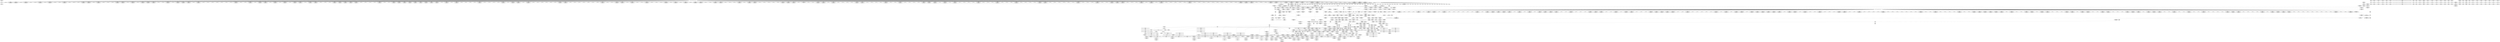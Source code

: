 digraph {
	CE0x40b10b0 [shape=record,shape=Mrecord,label="{CE0x40b10b0|selinux_authorizable_ctx:land.end|*SummSource*}"]
	CE0x40fa330 [shape=record,shape=Mrecord,label="{CE0x40fa330|selinux_authorizable_ctx:conv|security/selinux/xfrm.c,64}"]
	CE0x4091340 [shape=record,shape=Mrecord,label="{CE0x4091340|696:_%struct.xfrm_sec_ctx*,_:_CRE_308,310_|*MultipleSource*|Function::selinux_xfrm_state_pol_flow_match&Arg::xp::|security/selinux/xfrm.c,184}"]
	CE0x41335b0 [shape=record,shape=Mrecord,label="{CE0x41335b0|avc_has_perm:entry|*SummSource*}"]
	CE0x409a260 [shape=record,shape=Mrecord,label="{CE0x409a260|selinux_authorizable_xfrm:security|security/selinux/xfrm.c,73}"]
	CE0x40c8c40 [shape=record,shape=Mrecord,label="{CE0x40c8c40|864:_%struct.xfrm_sec_ctx*,_:_CRE_126,127_}"]
	CE0x40c1210 [shape=record,shape=Mrecord,label="{CE0x40c1210|696:_%struct.xfrm_sec_ctx*,_:_CRE_224,232_|*MultipleSource*|Function::selinux_xfrm_state_pol_flow_match&Arg::xp::|security/selinux/xfrm.c,184}"]
	CE0x408e2c0 [shape=record,shape=Mrecord,label="{CE0x408e2c0|864:_%struct.xfrm_sec_ctx*,_:_CRE_12,13_}"]
	CE0x40d6c50 [shape=record,shape=Mrecord,label="{CE0x40d6c50|selinux_authorizable_ctx:tmp11|security/selinux/xfrm.c,65}"]
	CE0x40d2e00 [shape=record,shape=Mrecord,label="{CE0x40d2e00|864:_%struct.xfrm_sec_ctx*,_:_CRE_286,287_}"]
	CE0x408a0b0 [shape=record,shape=Mrecord,label="{CE0x408a0b0|selinux_xfrm_state_pol_flow_match:entry|*SummSink*}"]
	CE0x4087da0 [shape=record,shape=Mrecord,label="{CE0x4087da0|selinux_xfrm_state_pol_flow_match:if.then|*SummSource*}"]
	CE0x410c980 [shape=record,shape=Mrecord,label="{CE0x410c980|selinux_xfrm_state_pol_flow_match:tmp38|security/selinux/xfrm.c,202|*SummSink*}"]
	CE0x4131f20 [shape=record,shape=Mrecord,label="{CE0x4131f20|selinux_xfrm_state_pol_flow_match:call19|security/selinux/xfrm.c,208}"]
	CE0x411f100 [shape=record,shape=Mrecord,label="{CE0x411f100|selinux_authorizable_ctx:land.ext|security/selinux/xfrm.c,64|*SummSink*}"]
	CE0x4127300 [shape=record,shape=Mrecord,label="{CE0x4127300|16:_i32,_:_CRE_45,46_}"]
	CE0x410b210 [shape=record,shape=Mrecord,label="{CE0x410b210|selinux_xfrm_state_pol_flow_match:tmp11|security/selinux/xfrm.c,185}"]
	CE0x411d6c0 [shape=record,shape=Mrecord,label="{CE0x411d6c0|selinux_authorizable_ctx:conv2|security/selinux/xfrm.c,65|*SummSink*}"]
	CE0x4081d40 [shape=record,shape=Mrecord,label="{CE0x4081d40|selinux_xfrm_state_pol_flow_match:if.then}"]
	CE0x40b3dc0 [shape=record,shape=Mrecord,label="{CE0x40b3dc0|864:_%struct.xfrm_sec_ctx*,_:_CRE_85,86_}"]
	CE0x4128100 [shape=record,shape=Mrecord,label="{CE0x4128100|16:_i32,_:_CRE_59,60_}"]
	CE0x40d41c0 [shape=record,shape=Mrecord,label="{CE0x40d41c0|864:_%struct.xfrm_sec_ctx*,_:_CRE_328,336_|*MultipleSource*|Function::selinux_xfrm_state_pol_flow_match&Arg::x::|security/selinux/xfrm.c,185}"]
	CE0x4106700 [shape=record,shape=Mrecord,label="{CE0x4106700|selinux_xfrm_state_pol_flow_match:tmp16|*LoadInst*|security/selinux/xfrm.c,192|*SummSource*}"]
	CE0x40d8a40 [shape=record,shape=Mrecord,label="{CE0x40d8a40|864:_%struct.xfrm_sec_ctx*,_:_CRE_520,528_|*MultipleSource*|Function::selinux_xfrm_state_pol_flow_match&Arg::x::|security/selinux/xfrm.c,185}"]
	CE0x4107e10 [shape=record,shape=Mrecord,label="{CE0x4107e10|i16_39|*Constant*|*SummSink*}"]
	CE0x409cb70 [shape=record,shape=Mrecord,label="{CE0x409cb70|696:_%struct.xfrm_sec_ctx*,_:_CRE_152,160_|*MultipleSource*|Function::selinux_xfrm_state_pol_flow_match&Arg::xp::|security/selinux/xfrm.c,184}"]
	CE0x41238e0 [shape=record,shape=Mrecord,label="{CE0x41238e0|selinux_xfrm_state_pol_flow_match:tmp42|security/selinux/xfrm.c,208|*SummSource*}"]
	CE0x407f030 [shape=record,shape=Mrecord,label="{CE0x407f030|864:_%struct.xfrm_sec_ctx*,_:_CRE_472,480_|*MultipleSource*|Function::selinux_xfrm_state_pol_flow_match&Arg::x::|security/selinux/xfrm.c,185}"]
	CE0x4100810 [shape=record,shape=Mrecord,label="{CE0x4100810|selinux_authorizable_ctx:tmp10|security/selinux/xfrm.c,64|*SummSink*}"]
	CE0x40a6780 [shape=record,shape=Mrecord,label="{CE0x40a6780|selinux_xfrm_state_pol_flow_match:if.then10|*SummSink*}"]
	CE0x40aa2c0 [shape=record,shape=Mrecord,label="{CE0x40aa2c0|696:_%struct.xfrm_sec_ctx*,_:_CRE_600,604_|*MultipleSource*|Function::selinux_xfrm_state_pol_flow_match&Arg::xp::|security/selinux/xfrm.c,184}"]
	CE0x408bd80 [shape=record,shape=Mrecord,label="{CE0x408bd80|864:_%struct.xfrm_sec_ctx*,_:_CRE_65,66_}"]
	CE0x4110f60 [shape=record,shape=Mrecord,label="{CE0x4110f60|selinux_xfrm_state_pol_flow_match:tmp31|*SummSource*}"]
	CE0x4117830 [shape=record,shape=Mrecord,label="{CE0x4117830|selinux_xfrm_state_pol_flow_match:tmp26|security/selinux/xfrm.c,196|*SummSink*}"]
	CE0x40f6fa0 [shape=record,shape=Mrecord,label="{CE0x40f6fa0|selinux_authorizable_ctx:tmp5|security/selinux/xfrm.c,63|*SummSink*}"]
	CE0x40feee0 [shape=record,shape=Mrecord,label="{CE0x40feee0|selinux_authorizable_xfrm:call|security/selinux/xfrm.c,73|*SummSink*}"]
	CE0x411e170 [shape=record,shape=Mrecord,label="{CE0x411e170|i1_false|*Constant*|*SummSink*}"]
	CE0x41368c0 [shape=record,shape=Mrecord,label="{CE0x41368c0|i64*_getelementptr_inbounds_(_20_x_i64_,_20_x_i64_*___llvm_gcov_ctr3,_i64_0,_i64_19)|*Constant*|*SummSource*}"]
	CE0x408e680 [shape=record,shape=Mrecord,label="{CE0x408e680|864:_%struct.xfrm_sec_ctx*,_:_CRE_15,16_}"]
	CE0x40d5dc0 [shape=record,shape=Mrecord,label="{CE0x40d5dc0|864:_%struct.xfrm_sec_ctx*,_:_CRE_432,436_|*MultipleSource*|Function::selinux_xfrm_state_pol_flow_match&Arg::x::|security/selinux/xfrm.c,185}"]
	CE0x40dce20 [shape=record,shape=Mrecord,label="{CE0x40dce20|864:_%struct.xfrm_sec_ctx*,_:_CRE_728,736_|*MultipleSource*|Function::selinux_xfrm_state_pol_flow_match&Arg::x::|security/selinux/xfrm.c,185}"]
	CE0x40b3580 [shape=record,shape=Mrecord,label="{CE0x40b3580|%struct.xfrm_sec_ctx*_null|*Constant*|*SummSink*}"]
	CE0x4138550 [shape=record,shape=Mrecord,label="{CE0x4138550|selinux_authorizable_xfrm:bb}"]
	CE0x408c8c0 [shape=record,shape=Mrecord,label="{CE0x408c8c0|864:_%struct.xfrm_sec_ctx*,_:_CRE_108,109_}"]
	CE0x4113c20 [shape=record,shape=Mrecord,label="{CE0x4113c20|selinux_xfrm_state_pol_flow_match:tmp29|*SummSource*}"]
	CE0x4108620 [shape=record,shape=Mrecord,label="{CE0x4108620|avc_has_perm:requested|Function::avc_has_perm&Arg::requested::|*SummSink*}"]
	CE0x40db240 [shape=record,shape=Mrecord,label="{CE0x40db240|864:_%struct.xfrm_sec_ctx*,_:_CRE_680,688_|*MultipleSource*|Function::selinux_xfrm_state_pol_flow_match&Arg::x::|security/selinux/xfrm.c,185}"]
	CE0x408e400 [shape=record,shape=Mrecord,label="{CE0x408e400|864:_%struct.xfrm_sec_ctx*,_:_CRE_13,14_}"]
	CE0x4100000 [shape=record,shape=Mrecord,label="{CE0x4100000|_ret_i32_%land.ext,_!dbg_!27723|security/selinux/xfrm.c,63|*SummSink*}"]
	CE0x409ab00 [shape=record,shape=Mrecord,label="{CE0x409ab00|GLOBAL:__llvm_gcov_ctr3|Global_var:__llvm_gcov_ctr3}"]
	CE0x4098080 [shape=record,shape=Mrecord,label="{CE0x4098080|864:_%struct.xfrm_sec_ctx*,_:_CRE_125,126_}"]
	CE0x4085630 [shape=record,shape=Mrecord,label="{CE0x4085630|selinux_xfrm_state_pol_flow_match:return}"]
	CE0x40ffae0 [shape=record,shape=Mrecord,label="{CE0x40ffae0|selinux_authorizable_ctx:ctx|Function::selinux_authorizable_ctx&Arg::ctx::|*SummSource*}"]
	CE0x40d57c0 [shape=record,shape=Mrecord,label="{CE0x40d57c0|864:_%struct.xfrm_sec_ctx*,_:_CRE_416,424_|*MultipleSource*|Function::selinux_xfrm_state_pol_flow_match&Arg::x::|security/selinux/xfrm.c,185}"]
	CE0x4094100 [shape=record,shape=Mrecord,label="{CE0x4094100|864:_%struct.xfrm_sec_ctx*,_:_CRE_21,22_}"]
	CE0x40906f0 [shape=record,shape=Mrecord,label="{CE0x40906f0|selinux_xfrm_state_pol_flow_match:xp|Function::selinux_xfrm_state_pol_flow_match&Arg::xp::|*SummSink*}"]
	CE0x4104080 [shape=record,shape=Mrecord,label="{CE0x4104080|16:_i32,_:_CRE_6,7_}"]
	CE0x4136b20 [shape=record,shape=Mrecord,label="{CE0x4136b20|i64*_getelementptr_inbounds_(_20_x_i64_,_20_x_i64_*___llvm_gcov_ctr3,_i64_0,_i64_19)|*Constant*|*SummSink*}"]
	CE0x4136d50 [shape=record,shape=Mrecord,label="{CE0x4136d50|selinux_xfrm_state_pol_flow_match:tmp45|security/selinux/xfrm.c,211}"]
	CE0x409b660 [shape=record,shape=Mrecord,label="{CE0x409b660|selinux_authorizable_xfrm:tmp3|*SummSink*}"]
	CE0x40a2580 [shape=record,shape=Mrecord,label="{CE0x40a2580|selinux_xfrm_state_pol_flow_match:xp|Function::selinux_xfrm_state_pol_flow_match&Arg::xp::|*SummSource*}"]
	CE0x410a6c0 [shape=record,shape=Mrecord,label="{CE0x410a6c0|selinux_xfrm_state_pol_flow_match:call|security/selinux/xfrm.c,196|*SummSource*}"]
	CE0x40ffba0 [shape=record,shape=Mrecord,label="{CE0x40ffba0|selinux_authorizable_ctx:ctx|Function::selinux_authorizable_ctx&Arg::ctx::|*SummSink*}"]
	CE0x410ab70 [shape=record,shape=Mrecord,label="{CE0x410ab70|i32_(i32,_i32,_i16,_i32,_%struct.common_audit_data.1017*)*_bitcast_(i32_(i32,_i32,_i16,_i32,_%struct.common_audit_data.495*)*_avc_has_perm_to_i32_(i32,_i32,_i16,_i32,_%struct.common_audit_data.1017*)*)|*Constant*|*SummSink*}"]
	CE0x41034a0 [shape=record,shape=Mrecord,label="{CE0x41034a0|selinux_xfrm_state_pol_flow_match:u|security/selinux/xfrm.c,202}"]
	CE0x4133cf0 [shape=record,shape=Mrecord,label="{CE0x4133cf0|avc_has_perm:tsid|Function::avc_has_perm&Arg::tsid::}"]
	CE0x40a1700 [shape=record,shape=Mrecord,label="{CE0x40a1700|696:_%struct.xfrm_sec_ctx*,_:_CRE_539,540_}"]
	CE0x4112410 [shape=record,shape=Mrecord,label="{CE0x4112410|selinux_xfrm_state_pol_flow_match:tmp27|security/selinux/xfrm.c,198|*SummSource*}"]
	CE0x40da440 [shape=record,shape=Mrecord,label="{CE0x40da440|864:_%struct.xfrm_sec_ctx*,_:_CRE_628,632_|*MultipleSource*|Function::selinux_xfrm_state_pol_flow_match&Arg::x::|security/selinux/xfrm.c,185}"]
	CE0x40dbaa0 [shape=record,shape=Mrecord,label="{CE0x40dbaa0|864:_%struct.xfrm_sec_ctx*,_:_CRE_699,700_}"]
	CE0x4086fe0 [shape=record,shape=Mrecord,label="{CE0x4086fe0|COLLAPSED:_GCMRE___llvm_gcov_ctr3_internal_global_20_x_i64_zeroinitializer:_elem_0:default:}"]
	CE0x40c93c0 [shape=record,shape=Mrecord,label="{CE0x40c93c0|864:_%struct.xfrm_sec_ctx*,_:_CRE_132,133_}"]
	CE0x407ec30 [shape=record,shape=Mrecord,label="{CE0x407ec30|864:_%struct.xfrm_sec_ctx*,_:_CRE_456,460_|*MultipleSource*|Function::selinux_xfrm_state_pol_flow_match&Arg::x::|security/selinux/xfrm.c,185}"]
	CE0x4129b50 [shape=record,shape=Mrecord,label="{CE0x4129b50|selinux_xfrm_state_pol_flow_match:flowic_secid|security/selinux/xfrm.c,202|*SummSink*}"]
	CE0x41221b0 [shape=record,shape=Mrecord,label="{CE0x41221b0|selinux_xfrm_state_pol_flow_match:tmp43|security/selinux/xfrm.c,208}"]
	CE0x4138e10 [shape=record,shape=Mrecord,label="{CE0x4138e10|selinux_authorizable_ctx:bb|*SummSource*}"]
	CE0x4099be0 [shape=record,shape=Mrecord,label="{CE0x4099be0|696:_%struct.xfrm_sec_ctx*,_:_CRE_492,493_}"]
	CE0x4118990 [shape=record,shape=Mrecord,label="{CE0x4118990|i64_8|*Constant*|*SummSource*}"]
	CE0x409a060 [shape=record,shape=Mrecord,label="{CE0x409a060|selinux_authorizable_xfrm:security|security/selinux/xfrm.c,73|*SummSource*}"]
	CE0x4089b80 [shape=record,shape=Mrecord,label="{CE0x4089b80|864:_%struct.xfrm_sec_ctx*,_:_CRE_99,100_}"]
	CE0x409d390 [shape=record,shape=Mrecord,label="{CE0x409d390|696:_%struct.xfrm_sec_ctx*,_:_CRE_376,384_|*MultipleSource*|Function::selinux_xfrm_state_pol_flow_match&Arg::xp::|security/selinux/xfrm.c,184}"]
	CE0x40b52b0 [shape=record,shape=Mrecord,label="{CE0x40b52b0|_call_void_mcount()_#3|*SummSource*}"]
	CE0x4089680 [shape=record,shape=Mrecord,label="{CE0x4089680|864:_%struct.xfrm_sec_ctx*,_:_CRE_95,96_}"]
	CE0x40c8d80 [shape=record,shape=Mrecord,label="{CE0x40c8d80|864:_%struct.xfrm_sec_ctx*,_:_CRE_127,128_}"]
	CE0x40d1fc0 [shape=record,shape=Mrecord,label="{CE0x40d1fc0|864:_%struct.xfrm_sec_ctx*,_:_CRE_274,276_|*MultipleSource*|Function::selinux_xfrm_state_pol_flow_match&Arg::x::|security/selinux/xfrm.c,185}"]
	CE0x4092130 [shape=record,shape=Mrecord,label="{CE0x4092130|696:_%struct.xfrm_sec_ctx*,_:_CRE_503,504_}"]
	CE0x41340b0 [shape=record,shape=Mrecord,label="{CE0x41340b0|i16_39|*Constant*}"]
	CE0x40d4bc0 [shape=record,shape=Mrecord,label="{CE0x40d4bc0|864:_%struct.xfrm_sec_ctx*,_:_CRE_368,376_|*MultipleSource*|Function::selinux_xfrm_state_pol_flow_match&Arg::x::|security/selinux/xfrm.c,185}"]
	CE0x4135070 [shape=record,shape=Mrecord,label="{CE0x4135070|_ret_i32_%retval.0,_!dbg_!27728|security/selinux/avc.c,775|*SummSink*}"]
	CE0x4115e60 [shape=record,shape=Mrecord,label="{CE0x4115e60|i64_11|*Constant*}"]
	CE0x4088f00 [shape=record,shape=Mrecord,label="{CE0x4088f00|864:_%struct.xfrm_sec_ctx*,_:_CRE_89,90_}"]
	CE0x407ee30 [shape=record,shape=Mrecord,label="{CE0x407ee30|864:_%struct.xfrm_sec_ctx*,_:_CRE_464,472_|*MultipleSource*|Function::selinux_xfrm_state_pol_flow_match&Arg::x::|security/selinux/xfrm.c,185}"]
	CE0x40b74d0 [shape=record,shape=Mrecord,label="{CE0x40b74d0|696:_%struct.xfrm_sec_ctx*,_:_CRE_486,487_}"]
	CE0x41084b0 [shape=record,shape=Mrecord,label="{CE0x41084b0|i32_1|*Constant*|*SummSink*}"]
	CE0x4087fe0 [shape=record,shape=Mrecord,label="{CE0x4087fe0|696:_%struct.xfrm_sec_ctx*,_:_CRE_305,306_}"]
	CE0x4123450 [shape=record,shape=Mrecord,label="{CE0x4123450|i64*_getelementptr_inbounds_(_20_x_i64_,_20_x_i64_*___llvm_gcov_ctr3,_i64_0,_i64_18)|*Constant*|*SummSink*}"]
	CE0x40872a0 [shape=record,shape=Mrecord,label="{CE0x40872a0|selinux_xfrm_state_pol_flow_match:if.end15}"]
	CE0x40cd5d0 [shape=record,shape=Mrecord,label="{CE0x40cd5d0|864:_%struct.xfrm_sec_ctx*,_:_CRE_178,179_}"]
	CE0x4135250 [shape=record,shape=Mrecord,label="{CE0x4135250|selinux_xfrm_state_pol_flow_match:cond|security/selinux/xfrm.c,208}"]
	CE0x40a9790 [shape=record,shape=Mrecord,label="{CE0x40a9790|696:_%struct.xfrm_sec_ctx*,_:_CRE_550,551_}"]
	CE0x4097680 [shape=record,shape=Mrecord,label="{CE0x4097680|864:_%struct.xfrm_sec_ctx*,_:_CRE_117,118_}"]
	CE0x410d7e0 [shape=record,shape=Mrecord,label="{CE0x410d7e0|selinux_xfrm_state_pol_flow_match:tmp15|security/selinux/xfrm.c,190}"]
	CE0x408e900 [shape=record,shape=Mrecord,label="{CE0x408e900|864:_%struct.xfrm_sec_ctx*,_:_CRE_17,18_}"]
	CE0x40d0590 [shape=record,shape=Mrecord,label="{CE0x40d0590|864:_%struct.xfrm_sec_ctx*,_:_CRE_240,248_|*MultipleSource*|Function::selinux_xfrm_state_pol_flow_match&Arg::x::|security/selinux/xfrm.c,185}"]
	CE0x40a7000 [shape=record,shape=Mrecord,label="{CE0x40a7000|696:_%struct.xfrm_sec_ctx*,_:_CRE_302,303_}"]
	CE0x4116ca0 [shape=record,shape=Mrecord,label="{CE0x4116ca0|selinux_xfrm_state_pol_flow_match:tmp24|security/selinux/xfrm.c,196|*SummSink*}"]
	CE0x4088cf0 [shape=record,shape=Mrecord,label="{CE0x4088cf0|i64*_getelementptr_inbounds_(_2_x_i64_,_2_x_i64_*___llvm_gcov_ctr17246,_i64_0,_i64_0)|*Constant*|*SummSink*}"]
	CE0x40c2420 [shape=record,shape=Mrecord,label="{CE0x40c2420|696:_%struct.xfrm_sec_ctx*,_:_CRE_200,208_|*MultipleSource*|Function::selinux_xfrm_state_pol_flow_match&Arg::xp::|security/selinux/xfrm.c,184}"]
	CE0x41017b0 [shape=record,shape=Mrecord,label="{CE0x41017b0|selinux_authorizable_ctx:tmp7|security/selinux/xfrm.c,64|*SummSource*}"]
	CE0x4115ed0 [shape=record,shape=Mrecord,label="{CE0x4115ed0|i64_11|*Constant*|*SummSource*}"]
	CE0x4108f70 [shape=record,shape=Mrecord,label="{CE0x4108f70|selinux_xfrm_state_pol_flow_match:flowic_secid18|security/selinux/xfrm.c,208|*SummSource*}"]
	CE0x408b5c0 [shape=record,shape=Mrecord,label="{CE0x408b5c0|864:_%struct.xfrm_sec_ctx*,_:_CRE_32,40_|*MultipleSource*|Function::selinux_xfrm_state_pol_flow_match&Arg::x::|security/selinux/xfrm.c,185}"]
	CE0x408c140 [shape=record,shape=Mrecord,label="{CE0x408c140|864:_%struct.xfrm_sec_ctx*,_:_CRE_102,103_}"]
	CE0x40d47c0 [shape=record,shape=Mrecord,label="{CE0x40d47c0|864:_%struct.xfrm_sec_ctx*,_:_CRE_352,360_|*MultipleSource*|Function::selinux_xfrm_state_pol_flow_match&Arg::x::|security/selinux/xfrm.c,185}"]
	CE0x4091280 [shape=record,shape=Mrecord,label="{CE0x4091280|696:_%struct.xfrm_sec_ctx*,_:_CRE_480,481_}"]
	CE0x40d2900 [shape=record,shape=Mrecord,label="{CE0x40d2900|864:_%struct.xfrm_sec_ctx*,_:_CRE_282,283_}"]
	CE0x4127b00 [shape=record,shape=Mrecord,label="{CE0x4127b00|16:_i32,_:_CRE_53,54_}"]
	CE0x4093420 [shape=record,shape=Mrecord,label="{CE0x4093420|selinux_xfrm_state_pol_flow_match:security1|security/selinux/xfrm.c,185}"]
	CE0x40ff060 [shape=record,shape=Mrecord,label="{CE0x40ff060|GLOBAL:selinux_authorizable_ctx|*Constant*}"]
	CE0x40ffef0 [shape=record,shape=Mrecord,label="{CE0x40ffef0|_ret_i32_%land.ext,_!dbg_!27723|security/selinux/xfrm.c,63}"]
	CE0x4112480 [shape=record,shape=Mrecord,label="{CE0x4112480|selinux_xfrm_state_pol_flow_match:tmp27|security/selinux/xfrm.c,198|*SummSink*}"]
	CE0x40af640 [shape=record,shape=Mrecord,label="{CE0x40af640|696:_%struct.xfrm_sec_ctx*,_:_CRE_704,1088_|*MultipleSource*|Function::selinux_xfrm_state_pol_flow_match&Arg::xp::|security/selinux/xfrm.c,184}"]
	CE0x40dfa20 [shape=record,shape=Mrecord,label="{CE0x40dfa20|selinux_xfrm_state_pol_flow_match:tmp9|security/selinux/xfrm.c,185|*SummSource*}"]
	CE0x40f8cc0 [shape=record,shape=Mrecord,label="{CE0x40f8cc0|selinux_authorizable_ctx:cmp|security/selinux/xfrm.c,64|*SummSink*}"]
	CE0x40b54c0 [shape=record,shape=Mrecord,label="{CE0x40b54c0|i32_40|*Constant*}"]
	CE0x40a3a80 [shape=record,shape=Mrecord,label="{CE0x40a3a80|696:_%struct.xfrm_sec_ctx*,_:_CRE_287,288_}"]
	CE0x40fb010 [shape=record,shape=Mrecord,label="{CE0x40fb010|GLOBAL:__llvm_gcov_ctr16|Global_var:__llvm_gcov_ctr16|*SummSink*}"]
	CE0x4135c40 [shape=record,shape=Mrecord,label="{CE0x4135c40|selinux_xfrm_state_pol_flow_match:cond|security/selinux/xfrm.c,208|*SummSource*}"]
	CE0x40ae310 [shape=record,shape=Mrecord,label="{CE0x40ae310|selinux_authorizable_xfrm:tmp2|*SummSink*}"]
	CE0x40cfd90 [shape=record,shape=Mrecord,label="{CE0x40cfd90|864:_%struct.xfrm_sec_ctx*,_:_CRE_220,224_|*MultipleSource*|Function::selinux_xfrm_state_pol_flow_match&Arg::x::|security/selinux/xfrm.c,185}"]
	CE0x40b2cc0 [shape=record,shape=Mrecord,label="{CE0x40b2cc0|i64_16|*Constant*}"]
	CE0x409d320 [shape=record,shape=Mrecord,label="{CE0x409d320|696:_%struct.xfrm_sec_ctx*,_:_CRE_368,376_|*MultipleSource*|Function::selinux_xfrm_state_pol_flow_match&Arg::xp::|security/selinux/xfrm.c,184}"]
	CE0x40afcb0 [shape=record,shape=Mrecord,label="{CE0x40afcb0|%struct.xfrm_sec_ctx*_null|*Constant*}"]
	CE0x4098880 [shape=record,shape=Mrecord,label="{CE0x4098880|696:_%struct.xfrm_sec_ctx*,_:_CRE_336,344_|*MultipleSource*|Function::selinux_xfrm_state_pol_flow_match&Arg::xp::|security/selinux/xfrm.c,184}"]
	CE0x40a0e30 [shape=record,shape=Mrecord,label="{CE0x40a0e30|696:_%struct.xfrm_sec_ctx*,_:_CRE_534,535_}"]
	CE0x40a01c0 [shape=record,shape=Mrecord,label="{CE0x40a01c0|selinux_xfrm_state_pol_flow_match:if.end11|*SummSource*}"]
	CE0x4139bc0 [shape=record,shape=Mrecord,label="{CE0x4139bc0|selinux_authorizable_ctx:tmp8|security/selinux/xfrm.c,64|*SummSource*}"]
	CE0x40d0dc0 [shape=record,shape=Mrecord,label="{CE0x40d0dc0|864:_%struct.xfrm_sec_ctx*,_:_CRE_252,256_|*MultipleSource*|Function::selinux_xfrm_state_pol_flow_match&Arg::x::|security/selinux/xfrm.c,185}"]
	CE0x40d9040 [shape=record,shape=Mrecord,label="{CE0x40d9040|864:_%struct.xfrm_sec_ctx*,_:_CRE_544,548_|*MultipleSource*|Function::selinux_xfrm_state_pol_flow_match&Arg::x::|security/selinux/xfrm.c,185}"]
	CE0x4120be0 [shape=record,shape=Mrecord,label="{CE0x4120be0|selinux_authorizable_ctx:tmp15|security/selinux/xfrm.c,64|*SummSink*}"]
	CE0x4118fd0 [shape=record,shape=Mrecord,label="{CE0x4118fd0|selinux_xfrm_state_pol_flow_match:tmp18|security/selinux/xfrm.c,192}"]
	CE0x40d72d0 [shape=record,shape=Mrecord,label="{CE0x40d72d0|selinux_authorizable_ctx:tmp12|security/selinux/xfrm.c,65|*SummSource*}"]
	CE0x40a40a0 [shape=record,shape=Mrecord,label="{CE0x40a40a0|696:_%struct.xfrm_sec_ctx*,_:_CRE_464,472_|*MultipleSource*|Function::selinux_xfrm_state_pol_flow_match&Arg::xp::|security/selinux/xfrm.c,184}"]
	CE0x4097e00 [shape=record,shape=Mrecord,label="{CE0x4097e00|864:_%struct.xfrm_sec_ctx*,_:_CRE_123,124_}"]
	CE0x4091400 [shape=record,shape=Mrecord,label="{CE0x4091400|696:_%struct.xfrm_sec_ctx*,_:_CRE_310,312_|*MultipleSource*|Function::selinux_xfrm_state_pol_flow_match&Arg::xp::|security/selinux/xfrm.c,184}"]
	CE0x411dd90 [shape=record,shape=Mrecord,label="{CE0x411dd90|i1_false|*Constant*}"]
	CE0x409b310 [shape=record,shape=Mrecord,label="{CE0x409b310|696:_%struct.xfrm_sec_ctx*,_:_CRE_144,152_|*MultipleSource*|Function::selinux_xfrm_state_pol_flow_match&Arg::xp::|security/selinux/xfrm.c,184}"]
	CE0x41083d0 [shape=record,shape=Mrecord,label="{CE0x41083d0|i32_1|*Constant*|*SummSource*}"]
	CE0x40803d0 [shape=record,shape=Mrecord,label="{CE0x40803d0|selinux_xfrm_state_pol_flow_match:if.end12|*SummSink*}"]
	CE0x40dca60 [shape=record,shape=Mrecord,label="{CE0x40dca60|selinux_xfrm_state_pol_flow_match:tmp7|*LoadInst*|security/selinux/xfrm.c,185}"]
	CE0x4088af0 [shape=record,shape=Mrecord,label="{CE0x4088af0|i64*_getelementptr_inbounds_(_2_x_i64_,_2_x_i64_*___llvm_gcov_ctr17246,_i64_0,_i64_0)|*Constant*}"]
	CE0x41112e0 [shape=record,shape=Mrecord,label="{CE0x41112e0|selinux_xfrm_state_pol_flow_match:tmp32}"]
	CE0x4104200 [shape=record,shape=Mrecord,label="{CE0x4104200|16:_i32,_:_CRE_8,9_}"]
	CE0x408d9b0 [shape=record,shape=Mrecord,label="{CE0x408d9b0|864:_%struct.xfrm_sec_ctx*,_:_CRE_70,71_}"]
	CE0x4084e20 [shape=record,shape=Mrecord,label="{CE0x4084e20|selinux_xfrm_state_pol_flow_match:if.else4|*SummSource*}"]
	CE0x40df4a0 [shape=record,shape=Mrecord,label="{CE0x40df4a0|selinux_xfrm_state_pol_flow_match:tmp7|*LoadInst*|security/selinux/xfrm.c,185|*SummSink*}"]
	CE0x4132090 [shape=record,shape=Mrecord,label="{CE0x4132090|i32_(i32,_i32,_i16,_i32,_%struct.common_audit_data.1017*)*_bitcast_(i32_(i32,_i32,_i16,_i32,_%struct.common_audit_data.495*)*_avc_has_perm_to_i32_(i32,_i32,_i16,_i32,_%struct.common_audit_data.1017*)*)|*Constant*}"]
	CE0x40aa100 [shape=record,shape=Mrecord,label="{CE0x40aa100|696:_%struct.xfrm_sec_ctx*,_:_CRE_592,600_|*MultipleSource*|Function::selinux_xfrm_state_pol_flow_match&Arg::xp::|security/selinux/xfrm.c,184}"]
	CE0x40d64d0 [shape=record,shape=Mrecord,label="{CE0x40d64d0|i64*_getelementptr_inbounds_(_7_x_i64_,_7_x_i64_*___llvm_gcov_ctr16,_i64_0,_i64_5)|*Constant*|*SummSource*}"]
	CE0x4105bc0 [shape=record,shape=Mrecord,label="{CE0x4105bc0|16:_i32,_:_CRE_34,35_}"]
	CE0x4139c80 [shape=record,shape=Mrecord,label="{CE0x4139c80|selinux_authorizable_ctx:tmp8|security/selinux/xfrm.c,64|*SummSink*}"]
	CE0x40d3940 [shape=record,shape=Mrecord,label="{CE0x40d3940|864:_%struct.xfrm_sec_ctx*,_:_CRE_300,304_|*MultipleSource*|Function::selinux_xfrm_state_pol_flow_match&Arg::x::|security/selinux/xfrm.c,185}"]
	CE0x40db6a0 [shape=record,shape=Mrecord,label="{CE0x40db6a0|864:_%struct.xfrm_sec_ctx*,_:_CRE_697,698_}"]
	CE0x40ad550 [shape=record,shape=Mrecord,label="{CE0x40ad550|696:_%struct.xfrm_sec_ctx*,_:_CRE_112,116_|*MultipleSource*|Function::selinux_xfrm_state_pol_flow_match&Arg::xp::|security/selinux/xfrm.c,184}"]
	CE0x5ff8a30 [shape=record,shape=Mrecord,label="{CE0x5ff8a30|696:_%struct.xfrm_sec_ctx*,_:_CRE_96,100_|*MultipleSource*|Function::selinux_xfrm_state_pol_flow_match&Arg::xp::|security/selinux/xfrm.c,184}"]
	CE0x407f230 [shape=record,shape=Mrecord,label="{CE0x407f230|864:_%struct.xfrm_sec_ctx*,_:_CRE_480,484_|*MultipleSource*|Function::selinux_xfrm_state_pol_flow_match&Arg::x::|security/selinux/xfrm.c,185}"]
	CE0x409a6d0 [shape=record,shape=Mrecord,label="{CE0x409a6d0|i64_2|*Constant*|*SummSource*}"]
	CE0x40858f0 [shape=record,shape=Mrecord,label="{CE0x40858f0|selinux_xfrm_state_pol_flow_match:if.else}"]
	CE0x40b5860 [shape=record,shape=Mrecord,label="{CE0x40b5860|i64_3|*Constant*|*SummSink*}"]
	CE0x410f660 [shape=record,shape=Mrecord,label="{CE0x410f660|selinux_xfrm_state_pol_flow_match:tmp20|security/selinux/xfrm.c,192|*SummSource*}"]
	CE0x4128d70 [shape=record,shape=Mrecord,label="{CE0x4128d70|selinux_xfrm_state_pol_flow_match:cmp|security/selinux/xfrm.c,202|*SummSource*}"]
	CE0x40fd050 [shape=record,shape=Mrecord,label="{CE0x40fd050|selinux_authorizable_ctx:land.lhs.true|*SummSource*}"]
	CE0x40a0f70 [shape=record,shape=Mrecord,label="{CE0x40a0f70|696:_%struct.xfrm_sec_ctx*,_:_CRE_535,536_}"]
	CE0x40b3080 [shape=record,shape=Mrecord,label="{CE0x40b3080|i64*_getelementptr_inbounds_(_20_x_i64_,_20_x_i64_*___llvm_gcov_ctr3,_i64_0,_i64_6)|*Constant*|*SummSource*}"]
	CE0x40ff820 [shape=record,shape=Mrecord,label="{CE0x40ff820|selinux_authorizable_ctx:entry|*SummSink*}"]
	CE0x408bb80 [shape=record,shape=Mrecord,label="{CE0x408bb80|864:_%struct.xfrm_sec_ctx*,_:_CRE_56,60_|*MultipleSource*|Function::selinux_xfrm_state_pol_flow_match&Arg::x::|security/selinux/xfrm.c,185}"]
	CE0x40dd4a0 [shape=record,shape=Mrecord,label="{CE0x40dd4a0|864:_%struct.xfrm_sec_ctx*,_:_CRE_752,768_|*MultipleSource*|Function::selinux_xfrm_state_pol_flow_match&Arg::x::|security/selinux/xfrm.c,185}"]
	CE0x4094380 [shape=record,shape=Mrecord,label="{CE0x4094380|864:_%struct.xfrm_sec_ctx*,_:_CRE_23,24_}"]
	CE0x40a41b0 [shape=record,shape=Mrecord,label="{CE0x40a41b0|696:_%struct.xfrm_sec_ctx*,_:_CRE_472,476_|*MultipleSource*|Function::selinux_xfrm_state_pol_flow_match&Arg::xp::|security/selinux/xfrm.c,184}"]
	CE0x40b50d0 [shape=record,shape=Mrecord,label="{CE0x40b50d0|696:_%struct.xfrm_sec_ctx*,_:_CRE_268,272_|*MultipleSource*|Function::selinux_xfrm_state_pol_flow_match&Arg::xp::|security/selinux/xfrm.c,184}"]
	CE0x40b5bd0 [shape=record,shape=Mrecord,label="{CE0x40b5bd0|i64_4|*Constant*|*SummSource*}"]
	CE0x40a9510 [shape=record,shape=Mrecord,label="{CE0x40a9510|696:_%struct.xfrm_sec_ctx*,_:_CRE_548,549_}"]
	CE0x4121920 [shape=record,shape=Mrecord,label="{CE0x4121920|0:_i8,_1:_i8,_4:_i32,_:_CRE_1,2_|*MultipleSource*|*LoadInst*|security/selinux/xfrm.c,200|security/selinux/xfrm.c,200|*LoadInst*|security/selinux/xfrm.c,185|*LoadInst*|security/selinux/xfrm.c,192}"]
	CE0x407f9b0 [shape=record,shape=Mrecord,label="{CE0x407f9b0|selinux_xfrm_state_pol_flow_match:if.end12|*SummSource*}"]
	CE0x40b0270 [shape=record,shape=Mrecord,label="{CE0x40b0270|696:_%struct.xfrm_sec_ctx*,_:_CRE_128,136_|*MultipleSource*|Function::selinux_xfrm_state_pol_flow_match&Arg::xp::|security/selinux/xfrm.c,184}"]
	CE0x4088970 [shape=record,shape=Mrecord,label="{CE0x4088970|696:_%struct.xfrm_sec_ctx*,_:_CRE_483,484_}"]
	CE0x4093660 [shape=record,shape=Mrecord,label="{CE0x4093660|864:_%struct.xfrm_sec_ctx*,_:_CRE_0,8_|*MultipleSource*|Function::selinux_xfrm_state_pol_flow_match&Arg::x::|security/selinux/xfrm.c,185}"]
	CE0x4123130 [shape=record,shape=Mrecord,label="{CE0x4123130|i64*_getelementptr_inbounds_(_20_x_i64_,_20_x_i64_*___llvm_gcov_ctr3,_i64_0,_i64_18)|*Constant*|*SummSource*}"]
	CE0x40ace40 [shape=record,shape=Mrecord,label="{CE0x40ace40|696:_%struct.xfrm_sec_ctx*,_:_CRE_530,531_}"]
	CE0x41054c0 [shape=record,shape=Mrecord,label="{CE0x41054c0|16:_i32,_:_CRE_27,28_}"]
	CE0x40ce610 [shape=record,shape=Mrecord,label="{CE0x40ce610|864:_%struct.xfrm_sec_ctx*,_:_CRE_191,192_}"]
	CE0x4115a20 [shape=record,shape=Mrecord,label="{CE0x4115a20|selinux_xfrm_state_pol_flow_match:tobool9|security/selinux/xfrm.c,196}"]
	CE0x4104ac0 [shape=record,shape=Mrecord,label="{CE0x4104ac0|16:_i32,_:_CRE_17,18_}"]
	CE0x4127100 [shape=record,shape=Mrecord,label="{CE0x4127100|16:_i32,_:_CRE_43,44_}"]
	CE0x4114c30 [shape=record,shape=Mrecord,label="{CE0x4114c30|selinux_authorizable_xfrm:entry|*SummSource*}"]
	CE0x40a2a80 [shape=record,shape=Mrecord,label="{CE0x40a2a80|696:_%struct.xfrm_sec_ctx*,_:_CRE_672,680_|*MultipleSource*|Function::selinux_xfrm_state_pol_flow_match&Arg::xp::|security/selinux/xfrm.c,184}"]
	CE0x4104bc0 [shape=record,shape=Mrecord,label="{CE0x4104bc0|16:_i32,_:_CRE_18,19_}"]
	CE0x410daa0 [shape=record,shape=Mrecord,label="{CE0x410daa0|selinux_xfrm_state_pol_flow_match:tmp15|security/selinux/xfrm.c,190|*SummSink*}"]
	CE0x40a1480 [shape=record,shape=Mrecord,label="{CE0x40a1480|696:_%struct.xfrm_sec_ctx*,_:_CRE_537,538_}"]
	CE0x40cc770 [shape=record,shape=Mrecord,label="{CE0x40cc770|avc_has_perm:auditdata|Function::avc_has_perm&Arg::auditdata::|*SummSink*}"]
	CE0x41363c0 [shape=record,shape=Mrecord,label="{CE0x41363c0|selinux_xfrm_state_pol_flow_match:retval.0|*SummSink*}"]
	CE0x40cc100 [shape=record,shape=Mrecord,label="{CE0x40cc100|864:_%struct.xfrm_sec_ctx*,_:_CRE_173,174_}"]
	CE0x40a25f0 [shape=record,shape=Mrecord,label="{CE0x40a25f0|i32_0|*Constant*}"]
	CE0x40cb2b0 [shape=record,shape=Mrecord,label="{CE0x40cb2b0|864:_%struct.xfrm_sec_ctx*,_:_CRE_162,163_}"]
	CE0x41045c0 [shape=record,shape=Mrecord,label="{CE0x41045c0|16:_i32,_:_CRE_12,13_}"]
	CE0x4108e70 [shape=record,shape=Mrecord,label="{CE0x4108e70|selinux_xfrm_state_pol_flow_match:flowic_secid18|security/selinux/xfrm.c,208}"]
	CE0x4112140 [shape=record,shape=Mrecord,label="{CE0x4112140|selinux_xfrm_state_pol_flow_match:security13|security/selinux/xfrm.c,200|*SummSink*}"]
	CE0x4108080 [shape=record,shape=Mrecord,label="{CE0x4108080|avc_has_perm:tclass|Function::avc_has_perm&Arg::tclass::}"]
	CE0x40cab80 [shape=record,shape=Mrecord,label="{CE0x40cab80|864:_%struct.xfrm_sec_ctx*,_:_CRE_151,152_}"]
	CE0x4097130 [shape=record,shape=Mrecord,label="{CE0x4097130|864:_%struct.xfrm_sec_ctx*,_:_CRE_113,114_}"]
	CE0x4091730 [shape=record,shape=Mrecord,label="{CE0x4091730|selinux_xfrm_state_pol_flow_match:tmp6|security/selinux/xfrm.c,184}"]
	CE0x40cbfc0 [shape=record,shape=Mrecord,label="{CE0x40cbfc0|864:_%struct.xfrm_sec_ctx*,_:_CRE_172,173_}"]
	CE0x40d3440 [shape=record,shape=Mrecord,label="{CE0x40d3440|864:_%struct.xfrm_sec_ctx*,_:_CRE_291,292_}"]
	CE0x40ddea0 [shape=record,shape=Mrecord,label="{CE0x40ddea0|864:_%struct.xfrm_sec_ctx*,_:_CRE_800,808_|*MultipleSource*|Function::selinux_xfrm_state_pol_flow_match&Arg::x::|security/selinux/xfrm.c,185}"]
	CE0x40a2440 [shape=record,shape=Mrecord,label="{CE0x40a2440|i64*_getelementptr_inbounds_(_20_x_i64_,_20_x_i64_*___llvm_gcov_ctr3,_i64_0,_i64_0)|*Constant*|*SummSink*}"]
	CE0x40cc3a0 [shape=record,shape=Mrecord,label="{CE0x40cc3a0|avc_has_perm:requested|Function::avc_has_perm&Arg::requested::|*SummSource*}"]
	CE0x40880a0 [shape=record,shape=Mrecord,label="{CE0x40880a0|696:_%struct.xfrm_sec_ctx*,_:_CRE_306,307_}"]
	CE0x4138f80 [shape=record,shape=Mrecord,label="{CE0x4138f80|selinux_authorizable_ctx:bb|*SummSink*}"]
	"CONST[source:0(mediator),value:2(dynamic)][purpose:{object}]"
	CE0x40b38c0 [shape=record,shape=Mrecord,label="{CE0x40b38c0|864:_%struct.xfrm_sec_ctx*,_:_CRE_81,82_}"]
	CE0x40cdd50 [shape=record,shape=Mrecord,label="{CE0x40cdd50|864:_%struct.xfrm_sec_ctx*,_:_CRE_184,185_}"]
	CE0x40bae10 [shape=record,shape=Mrecord,label="{CE0x40bae10|selinux_authorizable_ctx:tmp2|security/selinux/xfrm.c,63|*SummSource*}"]
	CE0x40fdd50 [shape=record,shape=Mrecord,label="{CE0x40fdd50|_call_void_mcount()_#3}"]
	CE0x4136dc0 [shape=record,shape=Mrecord,label="{CE0x4136dc0|selinux_xfrm_state_pol_flow_match:tmp45|security/selinux/xfrm.c,211|*SummSource*}"]
	CE0x40921f0 [shape=record,shape=Mrecord,label="{CE0x40921f0|696:_%struct.xfrm_sec_ctx*,_:_CRE_504,505_}"]
	CE0x41068a0 [shape=record,shape=Mrecord,label="{CE0x41068a0|selinux_xfrm_state_pol_flow_match:tmp16|*LoadInst*|security/selinux/xfrm.c,192|*SummSink*}"]
	CE0x409be30 [shape=record,shape=Mrecord,label="{CE0x409be30|selinux_authorizable_xfrm:tmp|*SummSink*}"]
	CE0x40dd050 [shape=record,shape=Mrecord,label="{CE0x40dd050|864:_%struct.xfrm_sec_ctx*,_:_CRE_736,740_|*MultipleSource*|Function::selinux_xfrm_state_pol_flow_match&Arg::x::|security/selinux/xfrm.c,185}"]
	"CONST[source:0(mediator),value:2(dynamic)][purpose:{subject}]"
	CE0x41002b0 [shape=record,shape=Mrecord,label="{CE0x41002b0|selinux_authorizable_ctx:tmp9|security/selinux/xfrm.c,64|*SummSource*}"]
	CE0x410e7d0 [shape=record,shape=Mrecord,label="{CE0x410e7d0|i64_7|*Constant*|*SummSource*}"]
	CE0x4093a20 [shape=record,shape=Mrecord,label="{CE0x4093a20|864:_%struct.xfrm_sec_ctx*,_:_CRE_10,11_}"]
	CE0x40d4fc0 [shape=record,shape=Mrecord,label="{CE0x40d4fc0|864:_%struct.xfrm_sec_ctx*,_:_CRE_384,392_|*MultipleSource*|Function::selinux_xfrm_state_pol_flow_match&Arg::x::|security/selinux/xfrm.c,185}"]
	CE0x40a3f20 [shape=record,shape=Mrecord,label="{CE0x40a3f20|696:_%struct.xfrm_sec_ctx*,_:_CRE_456,464_|*MultipleSource*|Function::selinux_xfrm_state_pol_flow_match&Arg::xp::|security/selinux/xfrm.c,184}"]
	CE0x40a5690 [shape=record,shape=Mrecord,label="{CE0x40a5690|696:_%struct.xfrm_sec_ctx*,_:_CRE_576,584_|*MultipleSource*|Function::selinux_xfrm_state_pol_flow_match&Arg::xp::|security/selinux/xfrm.c,184}"]
	CE0x411eba0 [shape=record,shape=Mrecord,label="{CE0x411eba0|selinux_authorizable_ctx:tmp16|security/selinux/xfrm.c,64|*SummSink*}"]
	CE0x40b7330 [shape=record,shape=Mrecord,label="{CE0x40b7330|696:_%struct.xfrm_sec_ctx*,_:_CRE_484,485_}"]
	CE0x40b66c0 [shape=record,shape=Mrecord,label="{CE0x40b66c0|i64*_getelementptr_inbounds_(_20_x_i64_,_20_x_i64_*___llvm_gcov_ctr3,_i64_0,_i64_17)|*Constant*|*SummSource*}"]
	CE0x40a9e40 [shape=record,shape=Mrecord,label="{CE0x40a9e40|696:_%struct.xfrm_sec_ctx*,_:_CRE_517,518_}"]
	CE0x4103920 [shape=record,shape=Mrecord,label="{CE0x4103920|16:_i32,_:_CRE_0,1_}"]
	CE0x40dd6a0 [shape=record,shape=Mrecord,label="{CE0x40dd6a0|864:_%struct.xfrm_sec_ctx*,_:_CRE_768,776_|*MultipleSource*|Function::selinux_xfrm_state_pol_flow_match&Arg::x::|security/selinux/xfrm.c,185}"]
	CE0x4114360 [shape=record,shape=Mrecord,label="{CE0x4114360|GLOBAL:selinux_authorizable_xfrm|*Constant*}"]
	CE0x4110400 [shape=record,shape=Mrecord,label="{CE0x4110400|selinux_xfrm_state_pol_flow_match:tmp30|*SummSource*}"]
	CE0x410ead0 [shape=record,shape=Mrecord,label="{CE0x410ead0|selinux_xfrm_state_pol_flow_match:tmp17|security/selinux/xfrm.c,192|*SummSink*}"]
	CE0x4089180 [shape=record,shape=Mrecord,label="{CE0x4089180|864:_%struct.xfrm_sec_ctx*,_:_CRE_91,92_}"]
	CE0x4108780 [shape=record,shape=Mrecord,label="{CE0x4108780|%struct.common_audit_data.1017*_null|*Constant*}"]
	CE0x54599f0 [shape=record,shape=Mrecord,label="{CE0x54599f0|696:_%struct.xfrm_sec_ctx*,_:_CRE_72,88_|*MultipleSource*|Function::selinux_xfrm_state_pol_flow_match&Arg::xp::|security/selinux/xfrm.c,184}"]
	CE0x40b73f0 [shape=record,shape=Mrecord,label="{CE0x40b73f0|696:_%struct.xfrm_sec_ctx*,_:_CRE_485,486_}"]
	CE0x40b3510 [shape=record,shape=Mrecord,label="{CE0x40b3510|%struct.xfrm_sec_ctx*_null|*Constant*|*SummSource*}"]
	CE0x4087c40 [shape=record,shape=Mrecord,label="{CE0x4087c40|_call_void_mcount()_#3|*SummSink*}"]
	CE0x411dad0 [shape=record,shape=Mrecord,label="{CE0x411dad0|selinux_authorizable_ctx:cmp3|security/selinux/xfrm.c,65|*SummSource*}"]
	CE0x410e840 [shape=record,shape=Mrecord,label="{CE0x410e840|i64_7|*Constant*|*SummSink*}"]
	CE0x40dac40 [shape=record,shape=Mrecord,label="{CE0x40dac40|864:_%struct.xfrm_sec_ctx*,_:_CRE_656,664_|*MultipleSource*|Function::selinux_xfrm_state_pol_flow_match&Arg::x::|security/selinux/xfrm.c,185}"]
	CE0x410f940 [shape=record,shape=Mrecord,label="{CE0x410f940|i64*_getelementptr_inbounds_(_20_x_i64_,_20_x_i64_*___llvm_gcov_ctr3,_i64_0,_i64_12)|*Constant*}"]
	CE0x4091660 [shape=record,shape=Mrecord,label="{CE0x4091660|selinux_xfrm_state_pol_flow_match:tmp5|security/selinux/xfrm.c,184|*SummSource*}"]
	CE0x40850e0 [shape=record,shape=Mrecord,label="{CE0x40850e0|selinux_xfrm_state_pol_flow_match:tmp1}"]
	CE0x4107c00 [shape=record,shape=Mrecord,label="{CE0x4107c00|selinux_xfrm_state_pol_flow_match:__fl_common17|security/selinux/xfrm.c,208|*SummSink*}"]
	CE0x40f9400 [shape=record,shape=Mrecord,label="{CE0x40f9400|selinux_authorizable_ctx:tmp1|*SummSink*}"]
	CE0x408b210 [shape=record,shape=Mrecord,label="{CE0x408b210|864:_%struct.xfrm_sec_ctx*,_:_CRE_78,79_}"]
	CE0x40a3210 [shape=record,shape=Mrecord,label="{CE0x40a3210|selinux_xfrm_state_pol_flow_match:entry}"]
	CE0x40d36c0 [shape=record,shape=Mrecord,label="{CE0x40d36c0|864:_%struct.xfrm_sec_ctx*,_:_CRE_292,296_|*MultipleSource*|Function::selinux_xfrm_state_pol_flow_match&Arg::x::|security/selinux/xfrm.c,185}"]
	CE0x40dc6a0 [shape=record,shape=Mrecord,label="{CE0x40dc6a0|864:_%struct.xfrm_sec_ctx*,_:_CRE_709,710_}"]
	CE0x40deca0 [shape=record,shape=Mrecord,label="{CE0x40deca0|864:_%struct.xfrm_sec_ctx*,_:_CRE_856,864_|*MultipleSource*|Function::selinux_xfrm_state_pol_flow_match&Arg::x::|security/selinux/xfrm.c,185}"]
	CE0x40accc0 [shape=record,shape=Mrecord,label="{CE0x40accc0|696:_%struct.xfrm_sec_ctx*,_:_CRE_528,529_}"]
	CE0x4115b00 [shape=record,shape=Mrecord,label="{CE0x4115b00|selinux_xfrm_state_pol_flow_match:tobool9|security/selinux/xfrm.c,196|*SummSource*}"]
	CE0x40acb40 [shape=record,shape=Mrecord,label="{CE0x40acb40|696:_%struct.xfrm_sec_ctx*,_:_CRE_526,527_}"]
	CE0x41029e0 [shape=record,shape=Mrecord,label="{CE0x41029e0|selinux_xfrm_state_pol_flow_match:tmp34|security/selinux/xfrm.c,200|*SummSink*}"]
	CE0x40d6790 [shape=record,shape=Mrecord,label="{CE0x40d6790|i64*_getelementptr_inbounds_(_7_x_i64_,_7_x_i64_*___llvm_gcov_ctr16,_i64_0,_i64_5)|*Constant*|*SummSink*}"]
	CE0x40d13c0 [shape=record,shape=Mrecord,label="{CE0x40d13c0|864:_%struct.xfrm_sec_ctx*,_:_CRE_268,269_|*MultipleSource*|Function::selinux_xfrm_state_pol_flow_match&Arg::x::|security/selinux/xfrm.c,185}"]
	CE0x408ed10 [shape=record,shape=Mrecord,label="{CE0x408ed10|696:_%struct.xfrm_sec_ctx*,_:_CRE_294,295_}"]
	CE0x40c9140 [shape=record,shape=Mrecord,label="{CE0x40c9140|864:_%struct.xfrm_sec_ctx*,_:_CRE_130,131_}"]
	CE0x4128d00 [shape=record,shape=Mrecord,label="{CE0x4128d00|selinux_xfrm_state_pol_flow_match:cmp|security/selinux/xfrm.c,202}"]
	CE0x407f5c0 [shape=record,shape=Mrecord,label="{CE0x407f5c0|864:_%struct.xfrm_sec_ctx*,_:_CRE_488,492_|*MultipleSource*|Function::selinux_xfrm_state_pol_flow_match&Arg::x::|security/selinux/xfrm.c,185}"]
	CE0x409fd20 [shape=record,shape=Mrecord,label="{CE0x409fd20|696:_%struct.xfrm_sec_ctx*,_:_CRE_44,48_|*MultipleSource*|Function::selinux_xfrm_state_pol_flow_match&Arg::xp::|security/selinux/xfrm.c,184}"]
	CE0x40ce890 [shape=record,shape=Mrecord,label="{CE0x40ce890|864:_%struct.xfrm_sec_ctx*,_:_CRE_192,194_|*MultipleSource*|Function::selinux_xfrm_state_pol_flow_match&Arg::x::|security/selinux/xfrm.c,185}"]
	CE0x40ff410 [shape=record,shape=Mrecord,label="{CE0x40ff410|GLOBAL:selinux_authorizable_ctx|*Constant*|*SummSink*}"]
	CE0x4137500 [shape=record,shape=Mrecord,label="{CE0x4137500|selinux_xfrm_state_pol_flow_match:tmp46|security/selinux/xfrm.c,211|*SummSink*}"]
	CE0x40999a0 [shape=record,shape=Mrecord,label="{CE0x40999a0|696:_%struct.xfrm_sec_ctx*,_:_CRE_489,490_}"]
	CE0x40ba650 [shape=record,shape=Mrecord,label="{CE0x40ba650|selinux_authorizable_ctx:tmp6|*LoadInst*|security/selinux/xfrm.c,64|*SummSource*}"]
	CE0x40caa40 [shape=record,shape=Mrecord,label="{CE0x40caa40|864:_%struct.xfrm_sec_ctx*,_:_CRE_150,151_}"]
	CE0x4133a00 [shape=record,shape=Mrecord,label="{CE0x4133a00|avc_has_perm:ssid|Function::avc_has_perm&Arg::ssid::}"]
	CE0x40cb980 [shape=record,shape=Mrecord,label="{CE0x40cb980|864:_%struct.xfrm_sec_ctx*,_:_CRE_167,168_}"]
	CE0x40a8d60 [shape=record,shape=Mrecord,label="{CE0x40a8d60|696:_%struct.xfrm_sec_ctx*,_:_CRE_542,543_}"]
	CE0x40a9c00 [shape=record,shape=Mrecord,label="{CE0x40a9c00|696:_%struct.xfrm_sec_ctx*,_:_CRE_514,515_}"]
	CE0x4089900 [shape=record,shape=Mrecord,label="{CE0x4089900|864:_%struct.xfrm_sec_ctx*,_:_CRE_97,98_}"]
	CE0x410f7f0 [shape=record,shape=Mrecord,label="{CE0x410f7f0|selinux_xfrm_state_pol_flow_match:tmp19|security/selinux/xfrm.c,192|*SummSource*}"]
	CE0x41050c0 [shape=record,shape=Mrecord,label="{CE0x41050c0|16:_i32,_:_CRE_23,24_}"]
	CE0x4105cc0 [shape=record,shape=Mrecord,label="{CE0x4105cc0|16:_i32,_:_CRE_35,36_}"]
	CE0x40fae30 [shape=record,shape=Mrecord,label="{CE0x40fae30|selinux_authorizable_ctx:tmp3|security/selinux/xfrm.c,63}"]
	CE0x4087f20 [shape=record,shape=Mrecord,label="{CE0x4087f20|696:_%struct.xfrm_sec_ctx*,_:_CRE_304,305_}"]
	CE0x40d5bc0 [shape=record,shape=Mrecord,label="{CE0x40d5bc0|864:_%struct.xfrm_sec_ctx*,_:_CRE_428,432_|*MultipleSource*|Function::selinux_xfrm_state_pol_flow_match&Arg::x::|security/selinux/xfrm.c,185}"]
	CE0x408f310 [shape=record,shape=Mrecord,label="{CE0x408f310|696:_%struct.xfrm_sec_ctx*,_:_CRE_495,496_}"]
	CE0x41222b0 [shape=record,shape=Mrecord,label="{CE0x41222b0|selinux_xfrm_state_pol_flow_match:tmp43|security/selinux/xfrm.c,208|*SummSource*}"]
	CE0x40fff90 [shape=record,shape=Mrecord,label="{CE0x40fff90|_ret_i32_%land.ext,_!dbg_!27723|security/selinux/xfrm.c,63|*SummSource*}"]
	CE0x40d61c0 [shape=record,shape=Mrecord,label="{CE0x40d61c0|864:_%struct.xfrm_sec_ctx*,_:_CRE_440,448_|*MultipleSource*|Function::selinux_xfrm_state_pol_flow_match&Arg::x::|security/selinux/xfrm.c,185}"]
	CE0x40cf190 [shape=record,shape=Mrecord,label="{CE0x40cf190|864:_%struct.xfrm_sec_ctx*,_:_CRE_202,203_|*MultipleSource*|Function::selinux_xfrm_state_pol_flow_match&Arg::x::|security/selinux/xfrm.c,185}"]
	CE0x4127800 [shape=record,shape=Mrecord,label="{CE0x4127800|16:_i32,_:_CRE_50,51_}"]
	CE0x41148b0 [shape=record,shape=Mrecord,label="{CE0x41148b0|GLOBAL:selinux_authorizable_xfrm|*Constant*|*SummSink*}"]
	CE0x40952e0 [shape=record,shape=Mrecord,label="{CE0x40952e0|selinux_xfrm_state_pol_flow_match:tmp4|security/selinux/xfrm.c,184|*SummSink*}"]
	CE0x4099f50 [shape=record,shape=Mrecord,label="{CE0x4099f50|i32_0|*Constant*}"]
	CE0x40d3800 [shape=record,shape=Mrecord,label="{CE0x40d3800|864:_%struct.xfrm_sec_ctx*,_:_CRE_296,300_|*MultipleSource*|Function::selinux_xfrm_state_pol_flow_match&Arg::x::|security/selinux/xfrm.c,185}"]
	CE0x40b32b0 [shape=record,shape=Mrecord,label="{CE0x40b32b0|i64_0|*Constant*}"]
	CE0x4116450 [shape=record,shape=Mrecord,label="{CE0x4116450|i64_10|*Constant*}"]
	CE0x410fce0 [shape=record,shape=Mrecord,label="{CE0x410fce0|i64*_getelementptr_inbounds_(_20_x_i64_,_20_x_i64_*___llvm_gcov_ctr3,_i64_0,_i64_12)|*Constant*|*SummSource*}"]
	CE0x40b9d00 [shape=record,shape=Mrecord,label="{CE0x40b9d00|selinux_authorizable_ctx:tobool|security/selinux/xfrm.c,63|*SummSink*}"]
	CE0x4102fe0 [shape=record,shape=Mrecord,label="{CE0x4102fe0|selinux_xfrm_state_pol_flow_match:fl|Function::selinux_xfrm_state_pol_flow_match&Arg::fl::}"]
	CE0x40da840 [shape=record,shape=Mrecord,label="{CE0x40da840|864:_%struct.xfrm_sec_ctx*,_:_CRE_640,648_|*MultipleSource*|Function::selinux_xfrm_state_pol_flow_match&Arg::x::|security/selinux/xfrm.c,185}"]
	CE0x4099ca0 [shape=record,shape=Mrecord,label="{CE0x4099ca0|696:_%struct.xfrm_sec_ctx*,_:_CRE_493,494_}"]
	CE0x4127f00 [shape=record,shape=Mrecord,label="{CE0x4127f00|16:_i32,_:_CRE_57,58_}"]
	CE0x4093e80 [shape=record,shape=Mrecord,label="{CE0x4093e80|864:_%struct.xfrm_sec_ctx*,_:_CRE_19,20_}"]
	CE0x40a8c20 [shape=record,shape=Mrecord,label="{CE0x40a8c20|696:_%struct.xfrm_sec_ctx*,_:_CRE_541,542_}"]
	CE0x4126d00 [shape=record,shape=Mrecord,label="{CE0x4126d00|16:_i32,_:_CRE_39,40_}"]
	CE0x4128600 [shape=record,shape=Mrecord,label="{CE0x4128600|i32_7|*Constant*}"]
	CE0x40fdf80 [shape=record,shape=Mrecord,label="{CE0x40fdf80|_call_void_mcount()_#3|*SummSink*}"]
	CE0x407fbc0 [shape=record,shape=Mrecord,label="{CE0x407fbc0|selinux_xfrm_state_pol_flow_match:tmp|*SummSink*}"]
	CE0x40dc1a0 [shape=record,shape=Mrecord,label="{CE0x40dc1a0|864:_%struct.xfrm_sec_ctx*,_:_CRE_705,706_}"]
	CE0x40e0010 [shape=record,shape=Mrecord,label="{CE0x40e0010|selinux_xfrm_state_pol_flow_match:tmp10|security/selinux/xfrm.c,185|*SummSource*}"]
	CE0x4a07530 [shape=record,shape=Mrecord,label="{CE0x4a07530|696:_%struct.xfrm_sec_ctx*,_:_CRE_416,424_|*MultipleSource*|Function::selinux_xfrm_state_pol_flow_match&Arg::xp::|security/selinux/xfrm.c,184}"]
	CE0x4113470 [shape=record,shape=Mrecord,label="{CE0x4113470|i64*_getelementptr_inbounds_(_20_x_i64_,_20_x_i64_*___llvm_gcov_ctr3,_i64_0,_i64_13)|*Constant*|*SummSource*}"]
	CE0x40a8ea0 [shape=record,shape=Mrecord,label="{CE0x40a8ea0|696:_%struct.xfrm_sec_ctx*,_:_CRE_543,544_}"]
	CE0x4133c60 [shape=record,shape=Mrecord,label="{CE0x4133c60|avc_has_perm:ssid|Function::avc_has_perm&Arg::ssid::|*SummSink*}"]
	CE0x408de90 [shape=record,shape=Mrecord,label="{CE0x408de90|696:_%struct.xfrm_sec_ctx*,_:_CRE_277,278_}"]
	CE0x408c3c0 [shape=record,shape=Mrecord,label="{CE0x408c3c0|864:_%struct.xfrm_sec_ctx*,_:_CRE_104,105_}"]
	CE0x40fea40 [shape=record,shape=Mrecord,label="{CE0x40fea40|i32_1|*Constant*}"]
	CE0x411e400 [shape=record,shape=Mrecord,label="{CE0x411e400|selinux_authorizable_ctx:tmp14|*SummSink*}"]
	CE0x409f8f0 [shape=record,shape=Mrecord,label="{CE0x409f8f0|i32_40|*Constant*}"]
	CE0x40ca400 [shape=record,shape=Mrecord,label="{CE0x40ca400|864:_%struct.xfrm_sec_ctx*,_:_CRE_145,146_}"]
	CE0x40ddca0 [shape=record,shape=Mrecord,label="{CE0x40ddca0|864:_%struct.xfrm_sec_ctx*,_:_CRE_792,800_|*MultipleSource*|Function::selinux_xfrm_state_pol_flow_match&Arg::x::|security/selinux/xfrm.c,185}"]
	CE0x40a8780 [shape=record,shape=Mrecord,label="{CE0x40a8780|696:_%struct.xfrm_sec_ctx*,_:_CRE_656,664_|*MultipleSource*|Function::selinux_xfrm_state_pol_flow_match&Arg::xp::|security/selinux/xfrm.c,184}"]
	CE0x410a650 [shape=record,shape=Mrecord,label="{CE0x410a650|selinux_xfrm_state_pol_flow_match:call|security/selinux/xfrm.c,196}"]
	CE0x4129ff0 [shape=record,shape=Mrecord,label="{CE0x4129ff0|selinux_xfrm_state_pol_flow_match:tmp41|security/selinux/xfrm.c,203|*SummSource*}"]
	CE0x4095350 [shape=record,shape=Mrecord,label="{CE0x4095350|selinux_xfrm_state_pol_flow_match:tmp5|security/selinux/xfrm.c,184|*SummSink*}"]
	CE0x4134e30 [shape=record,shape=Mrecord,label="{CE0x4134e30|avc_has_perm:auditdata|Function::avc_has_perm&Arg::auditdata::|*SummSource*}"]
	CE0x4120b70 [shape=record,shape=Mrecord,label="{CE0x4120b70|selinux_authorizable_ctx:tmp15|security/selinux/xfrm.c,64|*SummSource*}"]
	CE0x410d400 [shape=record,shape=Mrecord,label="{CE0x410d400|selinux_xfrm_state_pol_flow_match:tmp14|security/selinux/xfrm.c,190|*SummSink*}"]
	CE0x5d8bb50 [shape=record,shape=Mrecord,label="{CE0x5d8bb50|696:_%struct.xfrm_sec_ctx*,_:_CRE_282,283_}"]
	CE0x40a0bb0 [shape=record,shape=Mrecord,label="{CE0x40a0bb0|696:_%struct.xfrm_sec_ctx*,_:_CRE_532,533_}"]
	CE0x408df00 [shape=record,shape=Mrecord,label="{CE0x408df00|696:_%struct.xfrm_sec_ctx*,_:_CRE_278,279_}"]
	CE0x4139380 [shape=record,shape=Mrecord,label="{CE0x4139380|selinux_authorizable_ctx:ctx_doi|security/selinux/xfrm.c,64}"]
	CE0x4093fc0 [shape=record,shape=Mrecord,label="{CE0x4093fc0|864:_%struct.xfrm_sec_ctx*,_:_CRE_20,21_}"]
	CE0x4091ea0 [shape=record,shape=Mrecord,label="{CE0x4091ea0|696:_%struct.xfrm_sec_ctx*,_:_CRE_500,501_}"]
	CE0x40b3b40 [shape=record,shape=Mrecord,label="{CE0x40b3b40|864:_%struct.xfrm_sec_ctx*,_:_CRE_83,84_}"]
	CE0x40d80c0 [shape=record,shape=Mrecord,label="{CE0x40d80c0|selinux_authorizable_ctx:tmp13|*LoadInst*|security/selinux/xfrm.c,65|*SummSink*}"]
	CE0x57332c0 [shape=record,shape=Mrecord,label="{CE0x57332c0|696:_%struct.xfrm_sec_ctx*,_:_CRE_208,224_|*MultipleSource*|Function::selinux_xfrm_state_pol_flow_match&Arg::xp::|security/selinux/xfrm.c,184}"]
	CE0x40d9640 [shape=record,shape=Mrecord,label="{CE0x40d9640|864:_%struct.xfrm_sec_ctx*,_:_CRE_560,576_|*MultipleSource*|Function::selinux_xfrm_state_pol_flow_match&Arg::x::|security/selinux/xfrm.c,185}"]
	CE0x410e660 [shape=record,shape=Mrecord,label="{CE0x410e660|i64_3|*Constant*|*SummSource*}"]
	CE0x409ff00 [shape=record,shape=Mrecord,label="{CE0x409ff00|selinux_xfrm_state_pol_flow_match:if.end11|*SummSink*}"]
	CE0x40b6370 [shape=record,shape=Mrecord,label="{CE0x40b6370|i64*_getelementptr_inbounds_(_20_x_i64_,_20_x_i64_*___llvm_gcov_ctr3,_i64_0,_i64_17)|*Constant*}"]
	CE0x40a3b40 [shape=record,shape=Mrecord,label="{CE0x40a3b40|696:_%struct.xfrm_sec_ctx*,_:_CRE_288,289_}"]
	CE0x5459ad0 [shape=record,shape=Mrecord,label="{CE0x5459ad0|696:_%struct.xfrm_sec_ctx*,_:_CRE_284,285_}"]
	CE0x4090bf0 [shape=record,shape=Mrecord,label="{CE0x4090bf0|selinux_xfrm_state_pol_flow_match:tmp4|security/selinux/xfrm.c,184}"]
	CE0x410e760 [shape=record,shape=Mrecord,label="{CE0x410e760|i64_7|*Constant*}"]
	CE0x40aa4c0 [shape=record,shape=Mrecord,label="{CE0x40aa4c0|696:_%struct.xfrm_sec_ctx*,_:_CRE_604,608_|*MultipleSource*|Function::selinux_xfrm_state_pol_flow_match&Arg::xp::|security/selinux/xfrm.c,184}"]
	CE0x41004e0 [shape=record,shape=Mrecord,label="{CE0x41004e0|selinux_authorizable_ctx:tmp10|security/selinux/xfrm.c,64}"]
	"CONST[source:0(mediator),value:0(static)][purpose:{operation}]"
	CE0x40bff90 [shape=record,shape=Mrecord,label="{CE0x40bff90|696:_%struct.xfrm_sec_ctx*,_:_CRE_232,236_|*MultipleSource*|Function::selinux_xfrm_state_pol_flow_match&Arg::xp::|security/selinux/xfrm.c,184}"]
	CE0x4082870 [shape=record,shape=Mrecord,label="{CE0x4082870|selinux_xfrm_state_pol_flow_match:if.then14}"]
	CE0x4109da0 [shape=record,shape=Mrecord,label="{CE0x4109da0|selinux_xfrm_state_pol_flow_match:tmp22|security/selinux/xfrm.c,194}"]
	CE0x40db040 [shape=record,shape=Mrecord,label="{CE0x40db040|864:_%struct.xfrm_sec_ctx*,_:_CRE_672,680_|*MultipleSource*|Function::selinux_xfrm_state_pol_flow_match&Arg::x::|security/selinux/xfrm.c,185}"]
	CE0x4137380 [shape=record,shape=Mrecord,label="{CE0x4137380|selinux_xfrm_state_pol_flow_match:tmp46|security/selinux/xfrm.c,211|*SummSource*}"]
	CE0x4126b00 [shape=record,shape=Mrecord,label="{CE0x4126b00|16:_i32,_:_CRE_37,38_}"]
	CE0x4086590 [shape=record,shape=Mrecord,label="{CE0x4086590|selinux_xfrm_state_pol_flow_match:tmp|*SummSource*}"]
	CE0x40fdec0 [shape=record,shape=Mrecord,label="{CE0x40fdec0|_call_void_mcount()_#3|*SummSource*}"]
	CE0x40b96a0 [shape=record,shape=Mrecord,label="{CE0x40b96a0|selinux_authorizable_ctx:tmp5|security/selinux/xfrm.c,63|*SummSource*}"]
	CE0x409bd20 [shape=record,shape=Mrecord,label="{CE0x409bd20|696:_%struct.xfrm_sec_ctx*,_:_CRE_360,368_|*MultipleSource*|Function::selinux_xfrm_state_pol_flow_match&Arg::xp::|security/selinux/xfrm.c,184}"]
	CE0x40d09c0 [shape=record,shape=Mrecord,label="{CE0x40d09c0|864:_%struct.xfrm_sec_ctx*,_:_CRE_249,250_|*MultipleSource*|Function::selinux_xfrm_state_pol_flow_match&Arg::x::|security/selinux/xfrm.c,185}"]
	CE0x4111ca0 [shape=record,shape=Mrecord,label="{CE0x4111ca0|selinux_xfrm_state_pol_flow_match:security13|security/selinux/xfrm.c,200|*SummSource*}"]
	CE0x40a1c60 [shape=record,shape=Mrecord,label="{CE0x40a1c60|selinux_xfrm_state_pol_flow_match:tmp6|security/selinux/xfrm.c,184|*SummSink*}"]
	CE0x4128800 [shape=record,shape=Mrecord,label="{CE0x4128800|selinux_xfrm_state_pol_flow_match:__fl_common|security/selinux/xfrm.c,202|*SummSource*}"]
	CE0x40914c0 [shape=record,shape=Mrecord,label="{CE0x40914c0|696:_%struct.xfrm_sec_ctx*,_:_CRE_312,314_|*MultipleSource*|Function::selinux_xfrm_state_pol_flow_match&Arg::xp::|security/selinux/xfrm.c,184}"]
	CE0x41099c0 [shape=record,shape=Mrecord,label="{CE0x41099c0|selinux_xfrm_state_pol_flow_match:tmp21|security/selinux/xfrm.c,194|*SummSink*}"]
	CE0x40d8c40 [shape=record,shape=Mrecord,label="{CE0x40d8c40|864:_%struct.xfrm_sec_ctx*,_:_CRE_528,536_|*MultipleSource*|Function::selinux_xfrm_state_pol_flow_match&Arg::x::|security/selinux/xfrm.c,185}"]
	CE0x40de6a0 [shape=record,shape=Mrecord,label="{CE0x40de6a0|864:_%struct.xfrm_sec_ctx*,_:_CRE_832,840_|*MultipleSource*|Function::selinux_xfrm_state_pol_flow_match&Arg::x::|security/selinux/xfrm.c,185}"]
	CE0x4128f60 [shape=record,shape=Mrecord,label="{CE0x4128f60|selinux_xfrm_state_pol_flow_match:tmp36|security/selinux/xfrm.c,202|*SummSource*}"]
	CE0x4086bc0 [shape=record,shape=Mrecord,label="{CE0x4086bc0|selinux_xfrm_state_pol_flow_match:if.end15|*SummSource*}"]
	CE0x40b93d0 [shape=record,shape=Mrecord,label="{CE0x40b93d0|selinux_authorizable_ctx:tmp5|security/selinux/xfrm.c,63}"]
	CE0x407f430 [shape=record,shape=Mrecord,label="{CE0x407f430|864:_%struct.xfrm_sec_ctx*,_:_CRE_484,488_|*MultipleSource*|Function::selinux_xfrm_state_pol_flow_match&Arg::x::|security/selinux/xfrm.c,185}"]
	CE0x40d9c40 [shape=record,shape=Mrecord,label="{CE0x40d9c40|864:_%struct.xfrm_sec_ctx*,_:_CRE_600,608_|*MultipleSource*|Function::selinux_xfrm_state_pol_flow_match&Arg::x::|security/selinux/xfrm.c,185}"]
	CE0x409c4d0 [shape=record,shape=Mrecord,label="{CE0x409c4d0|696:_%struct.xfrm_sec_ctx*,_:_CRE_400,408_|*MultipleSource*|Function::selinux_xfrm_state_pol_flow_match&Arg::xp::|security/selinux/xfrm.c,184}"]
	CE0x410c2a0 [shape=record,shape=Mrecord,label="{CE0x410c2a0|selinux_xfrm_state_pol_flow_match:tmp40|security/selinux/xfrm.c,203|*SummSource*}"]
	CE0x4084690 [shape=record,shape=Mrecord,label="{CE0x4084690|696:_%struct.xfrm_sec_ctx*,_:_CRE_16,24_|*MultipleSource*|Function::selinux_xfrm_state_pol_flow_match&Arg::xp::|security/selinux/xfrm.c,184}"]
	CE0x4102a80 [shape=record,shape=Mrecord,label="{CE0x4102a80|16:_i32,_:_CRE_3,4_}"]
	CE0x41080f0 [shape=record,shape=Mrecord,label="{CE0x41080f0|avc_has_perm:tclass|Function::avc_has_perm&Arg::tclass::|*SummSource*}"]
	CE0x40de2a0 [shape=record,shape=Mrecord,label="{CE0x40de2a0|864:_%struct.xfrm_sec_ctx*,_:_CRE_816,824_|*MultipleSource*|Function::selinux_xfrm_state_pol_flow_match&Arg::x::|security/selinux/xfrm.c,185}"]
	CE0x41044c0 [shape=record,shape=Mrecord,label="{CE0x41044c0|16:_i32,_:_CRE_11,12_}"]
	CE0x4116530 [shape=record,shape=Mrecord,label="{CE0x4116530|i64_10|*Constant*|*SummSink*}"]
	CE0x40cf790 [shape=record,shape=Mrecord,label="{CE0x40cf790|864:_%struct.xfrm_sec_ctx*,_:_CRE_208,212_|*MultipleSource*|Function::selinux_xfrm_state_pol_flow_match&Arg::x::|security/selinux/xfrm.c,185}"]
	CE0x40a93d0 [shape=record,shape=Mrecord,label="{CE0x40a93d0|696:_%struct.xfrm_sec_ctx*,_:_CRE_547,548_}"]
	CE0x4128c90 [shape=record,shape=Mrecord,label="{CE0x4128c90|selinux_xfrm_state_pol_flow_match:tmp35|security/selinux/xfrm.c,202|*SummSink*}"]
	CE0x40bb950 [shape=record,shape=Mrecord,label="{CE0x40bb950|696:_%struct.xfrm_sec_ctx*,_:_CRE_272,276_|*MultipleSource*|Function::selinux_xfrm_state_pol_flow_match&Arg::xp::|security/selinux/xfrm.c,184}"]
	CE0x40ba810 [shape=record,shape=Mrecord,label="{CE0x40ba810|selinux_authorizable_ctx:tmp6|*LoadInst*|security/selinux/xfrm.c,64|*SummSink*}"]
	CE0x4092070 [shape=record,shape=Mrecord,label="{CE0x4092070|696:_%struct.xfrm_sec_ctx*,_:_CRE_502,503_}"]
	CE0x408b350 [shape=record,shape=Mrecord,label="{CE0x408b350|864:_%struct.xfrm_sec_ctx*,_:_CRE_79,80_}"]
	CE0x40a9a80 [shape=record,shape=Mrecord,label="{CE0x40a9a80|696:_%struct.xfrm_sec_ctx*,_:_CRE_512,513_}"]
	CE0x40d49c0 [shape=record,shape=Mrecord,label="{CE0x40d49c0|864:_%struct.xfrm_sec_ctx*,_:_CRE_360,368_|*MultipleSource*|Function::selinux_xfrm_state_pol_flow_match&Arg::x::|security/selinux/xfrm.c,185}"]
	CE0x40c9c80 [shape=record,shape=Mrecord,label="{CE0x40c9c80|864:_%struct.xfrm_sec_ctx*,_:_CRE_139,140_}"]
	CE0x4085e00 [shape=record,shape=Mrecord,label="{CE0x4085e00|selinux_xfrm_state_pol_flow_match:bb|*SummSource*}"]
	CE0x40b1570 [shape=record,shape=Mrecord,label="{CE0x40b1570|selinux_xfrm_state_pol_flow_match:tmp13|security/selinux/xfrm.c,187}"]
	CE0x40950e0 [shape=record,shape=Mrecord,label="{CE0x40950e0|696:_%struct.xfrm_sec_ctx*,_:_CRE_48,52_|*MultipleSource*|Function::selinux_xfrm_state_pol_flow_match&Arg::xp::|security/selinux/xfrm.c,184}"]
	CE0x410a820 [shape=record,shape=Mrecord,label="{CE0x410a820|selinux_xfrm_state_pol_flow_match:call|security/selinux/xfrm.c,196|*SummSink*}"]
	CE0x4104dc0 [shape=record,shape=Mrecord,label="{CE0x4104dc0|16:_i32,_:_CRE_20,21_}"]
	CE0x4104140 [shape=record,shape=Mrecord,label="{CE0x4104140|16:_i32,_:_CRE_7,8_}"]
	CE0x41055c0 [shape=record,shape=Mrecord,label="{CE0x41055c0|16:_i32,_:_CRE_28,29_}"]
	CE0x4090f20 [shape=record,shape=Mrecord,label="{CE0x4090f20|i32_40|*Constant*|*SummSource*}"]
	CE0x410b490 [shape=record,shape=Mrecord,label="{CE0x410b490|selinux_xfrm_state_pol_flow_match:tmp11|security/selinux/xfrm.c,185|*SummSource*}"]
	CE0x4102940 [shape=record,shape=Mrecord,label="{CE0x4102940|selinux_xfrm_state_pol_flow_match:tmp34|security/selinux/xfrm.c,200|*SummSource*}"]
	CE0x40daa40 [shape=record,shape=Mrecord,label="{CE0x40daa40|864:_%struct.xfrm_sec_ctx*,_:_CRE_648,656_|*MultipleSource*|Function::selinux_xfrm_state_pol_flow_match&Arg::x::|security/selinux/xfrm.c,185}"]
	CE0x40b2dc0 [shape=record,shape=Mrecord,label="{CE0x40b2dc0|i64_16|*Constant*|*SummSink*}"]
	CE0x40b3f00 [shape=record,shape=Mrecord,label="{CE0x40b3f00|864:_%struct.xfrm_sec_ctx*,_:_CRE_86,87_}"]
	CE0x40b2e90 [shape=record,shape=Mrecord,label="{CE0x40b2e90|selinux_xfrm_state_pol_flow_match:tmp36|security/selinux/xfrm.c,202}"]
	CE0x40b2bb0 [shape=record,shape=Mrecord,label="{CE0x40b2bb0|i64_15|*Constant*|*SummSink*}"]
	CE0x408abd0 [shape=record,shape=Mrecord,label="{CE0x408abd0|864:_%struct.xfrm_sec_ctx*,_:_CRE_73,74_}"]
	CE0x4103fe0 [shape=record,shape=Mrecord,label="{CE0x4103fe0|16:_i32,_:_CRE_5,6_}"]
	CE0x409abd0 [shape=record,shape=Mrecord,label="{CE0x409abd0|GLOBAL:__llvm_gcov_ctr3|Global_var:__llvm_gcov_ctr3|*SummSink*}"]
	CE0x408af90 [shape=record,shape=Mrecord,label="{CE0x408af90|864:_%struct.xfrm_sec_ctx*,_:_CRE_76,77_}"]
	CE0x408c500 [shape=record,shape=Mrecord,label="{CE0x408c500|864:_%struct.xfrm_sec_ctx*,_:_CRE_105,106_}"]
	CE0x4085580 [shape=record,shape=Mrecord,label="{CE0x4085580|696:_%struct.xfrm_sec_ctx*,_:_CRE_8,16_|*MultipleSource*|Function::selinux_xfrm_state_pol_flow_match&Arg::xp::|security/selinux/xfrm.c,184}"]
	CE0x40a92a0 [shape=record,shape=Mrecord,label="{CE0x40a92a0|696:_%struct.xfrm_sec_ctx*,_:_CRE_546,547_}"]
	CE0x40cf390 [shape=record,shape=Mrecord,label="{CE0x40cf390|864:_%struct.xfrm_sec_ctx*,_:_CRE_203,204_|*MultipleSource*|Function::selinux_xfrm_state_pol_flow_match&Arg::x::|security/selinux/xfrm.c,185}"]
	CE0x4097400 [shape=record,shape=Mrecord,label="{CE0x4097400|864:_%struct.xfrm_sec_ctx*,_:_CRE_115,116_}"]
	CE0x40aa6c0 [shape=record,shape=Mrecord,label="{CE0x40aa6c0|696:_%struct.xfrm_sec_ctx*,_:_CRE_608,616_|*MultipleSource*|Function::selinux_xfrm_state_pol_flow_match&Arg::xp::|security/selinux/xfrm.c,184}"]
	CE0x4091900 [shape=record,shape=Mrecord,label="{CE0x4091900|selinux_xfrm_state_pol_flow_match:tmp6|security/selinux/xfrm.c,184|*SummSource*}"]
	CE0x40cbc00 [shape=record,shape=Mrecord,label="{CE0x40cbc00|864:_%struct.xfrm_sec_ctx*,_:_CRE_169,170_}"]
	CE0x40ae990 [shape=record,shape=Mrecord,label="{CE0x40ae990|i64_1|*Constant*}"]
	CE0x409c5e0 [shape=record,shape=Mrecord,label="{CE0x409c5e0|696:_%struct.xfrm_sec_ctx*,_:_CRE_408,416_|*MultipleSource*|Function::selinux_xfrm_state_pol_flow_match&Arg::xp::|security/selinux/xfrm.c,184}"]
	CE0x4113400 [shape=record,shape=Mrecord,label="{CE0x4113400|i64*_getelementptr_inbounds_(_20_x_i64_,_20_x_i64_*___llvm_gcov_ctr3,_i64_0,_i64_13)|*Constant*}"]
	CE0x40c9640 [shape=record,shape=Mrecord,label="{CE0x40c9640|864:_%struct.xfrm_sec_ctx*,_:_CRE_134,135_}"]
	CE0x4089400 [shape=record,shape=Mrecord,label="{CE0x4089400|864:_%struct.xfrm_sec_ctx*,_:_CRE_93,94_}"]
	CE0x4103d30 [shape=record,shape=Mrecord,label="{CE0x4103d30|16:_i32,_:_CRE_2,3_}"]
	CE0x40df2a0 [shape=record,shape=Mrecord,label="{CE0x40df2a0|selinux_xfrm_state_pol_flow_match:tmp7|*LoadInst*|security/selinux/xfrm.c,185|*SummSource*}"]
	CE0x4136540 [shape=record,shape=Mrecord,label="{CE0x4136540|i64*_getelementptr_inbounds_(_20_x_i64_,_20_x_i64_*___llvm_gcov_ctr3,_i64_0,_i64_19)|*Constant*}"]
	CE0x4127c00 [shape=record,shape=Mrecord,label="{CE0x4127c00|16:_i32,_:_CRE_54,55_}"]
	CE0x40d59c0 [shape=record,shape=Mrecord,label="{CE0x40d59c0|864:_%struct.xfrm_sec_ctx*,_:_CRE_424,428_|*MultipleSource*|Function::selinux_xfrm_state_pol_flow_match&Arg::x::|security/selinux/xfrm.c,185}"]
	CE0x408b0d0 [shape=record,shape=Mrecord,label="{CE0x408b0d0|864:_%struct.xfrm_sec_ctx*,_:_CRE_77,78_}"]
	CE0x4094740 [shape=record,shape=Mrecord,label="{CE0x4094740|696:_%struct.xfrm_sec_ctx*,_:_CRE_518,519_}"]
	CE0x4126e00 [shape=record,shape=Mrecord,label="{CE0x4126e00|16:_i32,_:_CRE_40,41_}"]
	CE0x40b1830 [shape=record,shape=Mrecord,label="{CE0x40b1830|selinux_xfrm_state_pol_flow_match:tmp13|security/selinux/xfrm.c,187|*SummSink*}"]
	CE0x40a9cc0 [shape=record,shape=Mrecord,label="{CE0x40a9cc0|696:_%struct.xfrm_sec_ctx*,_:_CRE_515,516_}"]
	CE0x40d9440 [shape=record,shape=Mrecord,label="{CE0x40d9440|864:_%struct.xfrm_sec_ctx*,_:_CRE_552,560_|*MultipleSource*|Function::selinux_xfrm_state_pol_flow_match&Arg::x::|security/selinux/xfrm.c,185}"]
	CE0x407fe80 [shape=record,shape=Mrecord,label="{CE0x407fe80|selinux_xfrm_state_pol_flow_match:if.end|*SummSink*}"]
	CE0x4124110 [shape=record,shape=Mrecord,label="{CE0x4124110|i64_15|*Constant*}"]
	CE0x40d55c0 [shape=record,shape=Mrecord,label="{CE0x40d55c0|864:_%struct.xfrm_sec_ctx*,_:_CRE_408,416_|*MultipleSource*|Function::selinux_xfrm_state_pol_flow_match&Arg::x::|security/selinux/xfrm.c,185}"]
	CE0x40df6a0 [shape=record,shape=Mrecord,label="{CE0x40df6a0|selinux_xfrm_state_pol_flow_match:tobool2|security/selinux/xfrm.c,185}"]
	CE0x40b7650 [shape=record,shape=Mrecord,label="{CE0x40b7650|696:_%struct.xfrm_sec_ctx*,_:_CRE_488,489_}"]
	CE0x4091cc0 [shape=record,shape=Mrecord,label="{CE0x4091cc0|selinux_xfrm_state_pol_flow_match:if.then14|*SummSink*}"]
	CE0x4110230 [shape=record,shape=Mrecord,label="{CE0x4110230|selinux_xfrm_state_pol_flow_match:tmp30}"]
	CE0x4085ac0 [shape=record,shape=Mrecord,label="{CE0x4085ac0|_call_void_mcount()_#3}"]
	CE0x4090a80 [shape=record,shape=Mrecord,label="{CE0x4090a80|selinux_xfrm_state_pol_flow_match:tmp4|security/selinux/xfrm.c,184|*SummSource*}"]
	CE0x41299f0 [shape=record,shape=Mrecord,label="{CE0x41299f0|i32_7|*Constant*|*SummSink*}"]
	CE0x412b000 [shape=record,shape=Mrecord,label="{CE0x412b000|0:_i8,_1:_i8,_4:_i32,_:_CRE_0,1_|*MultipleSource*|*LoadInst*|security/selinux/xfrm.c,200|security/selinux/xfrm.c,200|*LoadInst*|security/selinux/xfrm.c,185|*LoadInst*|security/selinux/xfrm.c,192}"]
	CE0x40fd660 [shape=record,shape=Mrecord,label="{CE0x40fd660|selinux_authorizable_ctx:tmp2|security/selinux/xfrm.c,63}"]
	CE0x4123f90 [shape=record,shape=Mrecord,label="{CE0x4123f90|selinux_xfrm_state_pol_flow_match:cmp|security/selinux/xfrm.c,202|*SummSink*}"]
	CE0x40d77a0 [shape=record,shape=Mrecord,label="{CE0x40d77a0|selinux_authorizable_ctx:ctx_alg|security/selinux/xfrm.c,65}"]
	CE0x41114f0 [shape=record,shape=Mrecord,label="{CE0x41114f0|selinux_xfrm_state_pol_flow_match:tmp32|*SummSource*}"]
	CE0x40cc240 [shape=record,shape=Mrecord,label="{CE0x40cc240|864:_%struct.xfrm_sec_ctx*,_:_CRE_174,175_}"]
	CE0x40a5dc0 [shape=record,shape=Mrecord,label="{CE0x40a5dc0|696:_%struct.xfrm_sec_ctx*,_:_CRE_440,448_|*MultipleSource*|Function::selinux_xfrm_state_pol_flow_match&Arg::xp::|security/selinux/xfrm.c,184}"]
	CE0x40a6020 [shape=record,shape=Mrecord,label="{CE0x40a6020|696:_%struct.xfrm_sec_ctx*,_:_CRE_448,449_|*MultipleSource*|Function::selinux_xfrm_state_pol_flow_match&Arg::xp::|security/selinux/xfrm.c,184}"]
	CE0x5ff8b10 [shape=record,shape=Mrecord,label="{CE0x5ff8b10|696:_%struct.xfrm_sec_ctx*,_:_CRE_283,284_}"]
	"CONST[source:1(input),value:2(dynamic)][purpose:{object}][SrcIdx:1]"
	CE0x408a860 [shape=record,shape=Mrecord,label="{CE0x408a860|696:_%struct.xfrm_sec_ctx*,_:_CRE_316,318_|*MultipleSource*|Function::selinux_xfrm_state_pol_flow_match&Arg::xp::|security/selinux/xfrm.c,184}"]
	CE0x40d3fc0 [shape=record,shape=Mrecord,label="{CE0x40d3fc0|864:_%struct.xfrm_sec_ctx*,_:_CRE_320,328_|*MultipleSource*|Function::selinux_xfrm_state_pol_flow_match&Arg::x::|security/selinux/xfrm.c,185}"]
	CE0x409eef0 [shape=record,shape=Mrecord,label="{CE0x409eef0|696:_%struct.xfrm_sec_ctx*,_:_CRE_324,328_|*MultipleSource*|Function::selinux_xfrm_state_pol_flow_match&Arg::xp::|security/selinux/xfrm.c,184}"]
	CE0x40dbde0 [shape=record,shape=Mrecord,label="{CE0x40dbde0|864:_%struct.xfrm_sec_ctx*,_:_CRE_702,703_}"]
	CE0x40b02e0 [shape=record,shape=Mrecord,label="{CE0x40b02e0|696:_%struct.xfrm_sec_ctx*,_:_CRE_285,286_}"]
	CE0x40bb090 [shape=record,shape=Mrecord,label="{CE0x40bb090|i64_0|*Constant*}"]
	CE0x4133e10 [shape=record,shape=Mrecord,label="{CE0x4133e10|avc_has_perm:tsid|Function::avc_has_perm&Arg::tsid::|*SummSource*}"]
	CE0x411e250 [shape=record,shape=Mrecord,label="{CE0x411e250|selinux_authorizable_ctx:tmp14}"]
	CE0x410ad50 [shape=record,shape=Mrecord,label="{CE0x410ad50|avc_has_perm:entry}"]
	CE0x4091a90 [shape=record,shape=Mrecord,label="{CE0x4091a90|696:_%struct.xfrm_sec_ctx*,_:_CRE_276,277_}"]
	CE0x40944c0 [shape=record,shape=Mrecord,label="{CE0x40944c0|864:_%struct.xfrm_sec_ctx*,_:_CRE_64,65_}"]
	CE0x40f6b00 [shape=record,shape=Mrecord,label="{CE0x40f6b00|i64*_getelementptr_inbounds_(_7_x_i64_,_7_x_i64_*___llvm_gcov_ctr16,_i64_0,_i64_0)|*Constant*|*SummSink*}"]
	CE0x40864e0 [shape=record,shape=Mrecord,label="{CE0x40864e0|selinux_xfrm_state_pol_flow_match:tmp1|*SummSink*}"]
	CE0x4107a80 [shape=record,shape=Mrecord,label="{CE0x4107a80|selinux_xfrm_state_pol_flow_match:__fl_common17|security/selinux/xfrm.c,208|*SummSource*}"]
	CE0x4135f70 [shape=record,shape=Mrecord,label="{CE0x4135f70|selinux_xfrm_state_pol_flow_match:retval.0}"]
	CE0x408dc30 [shape=record,shape=Mrecord,label="{CE0x408dc30|864:_%struct.xfrm_sec_ctx*,_:_CRE_72,73_}"]
	CE0x40a1910 [shape=record,shape=Mrecord,label="{CE0x40a1910|selinux_xfrm_state_pol_flow_match:if.else8|*SummSink*}"]
	CE0x41028a0 [shape=record,shape=Mrecord,label="{CE0x41028a0|selinux_xfrm_state_pol_flow_match:tmp34|security/selinux/xfrm.c,200}"]
	CE0x409c950 [shape=record,shape=Mrecord,label="{CE0x409c950|selinux_authorizable_xfrm:tmp1|*SummSink*}"]
	CE0x40bb330 [shape=record,shape=Mrecord,label="{CE0x40bb330|selinux_authorizable_ctx:land.rhs}"]
	CE0x408e7c0 [shape=record,shape=Mrecord,label="{CE0x408e7c0|864:_%struct.xfrm_sec_ctx*,_:_CRE_16,17_}"]
	CE0x4107540 [shape=record,shape=Mrecord,label="{CE0x4107540|i64*_getelementptr_inbounds_(_20_x_i64_,_20_x_i64_*___llvm_gcov_ctr3,_i64_0,_i64_9)|*Constant*|*SummSink*}"]
	CE0x41172d0 [shape=record,shape=Mrecord,label="{CE0x41172d0|selinux_xfrm_state_pol_flow_match:tmp25|security/selinux/xfrm.c,196|*SummSink*}"]
	CE0x40935f0 [shape=record,shape=Mrecord,label="{CE0x40935f0|864:_%struct.xfrm_sec_ctx*,_:_CRE_8,9_}"]
	CE0x409ecd0 [shape=record,shape=Mrecord,label="{CE0x409ecd0|696:_%struct.xfrm_sec_ctx*,_:_CRE_320,321_|*MultipleSource*|Function::selinux_xfrm_state_pol_flow_match&Arg::xp::|security/selinux/xfrm.c,184}"]
	CE0x40c4840 [shape=record,shape=Mrecord,label="{CE0x40c4840|696:_%struct.xfrm_sec_ctx*,_:_CRE_176,184_|*MultipleSource*|Function::selinux_xfrm_state_pol_flow_match&Arg::xp::|security/selinux/xfrm.c,184}"]
	CE0x409f340 [shape=record,shape=Mrecord,label="{CE0x409f340|696:_%struct.xfrm_sec_ctx*,_:_CRE_289,290_}"]
	CE0x4128400 [shape=record,shape=Mrecord,label="{CE0x4128400|16:_i32,_:_CRE_62,63_}"]
	CE0x4091090 [shape=record,shape=Mrecord,label="{CE0x4091090|i32_40|*Constant*|*SummSink*}"]
	CE0x40a1840 [shape=record,shape=Mrecord,label="{CE0x40a1840|696:_%struct.xfrm_sec_ctx*,_:_CRE_540,541_}"]
	CE0x40a0ab0 [shape=record,shape=Mrecord,label="{CE0x40a0ab0|696:_%struct.xfrm_sec_ctx*,_:_CRE_531,532_}"]
	CE0x410e490 [shape=record,shape=Mrecord,label="{CE0x410e490|selinux_xfrm_state_pol_flow_match:tobool2|security/selinux/xfrm.c,185|*SummSink*}"]
	CE0x4137f80 [shape=record,shape=Mrecord,label="{CE0x4137f80|_ret_i32_%retval.0,_!dbg_!27749|security/selinux/xfrm.c,211|*SummSink*}"]
	CE0x4114e50 [shape=record,shape=Mrecord,label="{CE0x4114e50|selinux_authorizable_xfrm:x|Function::selinux_authorizable_xfrm&Arg::x::}"]
	CE0x4127500 [shape=record,shape=Mrecord,label="{CE0x4127500|16:_i32,_:_CRE_47,48_}"]
	CE0x40b5d60 [shape=record,shape=Mrecord,label="{CE0x40b5d60|selinux_xfrm_state_pol_flow_match:tmp8|security/selinux/xfrm.c,185}"]
	CE0x411e0b0 [shape=record,shape=Mrecord,label="{CE0x411e0b0|i1_false|*Constant*|*SummSource*}"]
	CE0x40ff6c0 [shape=record,shape=Mrecord,label="{CE0x40ff6c0|selinux_authorizable_ctx:entry|*SummSource*}"]
	CE0x40c0000 [shape=record,shape=Mrecord,label="{CE0x40c0000|696:_%struct.xfrm_sec_ctx*,_:_CRE_240,248_|*MultipleSource*|Function::selinux_xfrm_state_pol_flow_match&Arg::xp::|security/selinux/xfrm.c,184}"]
	CE0x41056c0 [shape=record,shape=Mrecord,label="{CE0x41056c0|16:_i32,_:_CRE_29,30_}"]
	CE0x41293a0 [shape=record,shape=Mrecord,label="{CE0x41293a0|selinux_xfrm_state_pol_flow_match:tmp37|security/selinux/xfrm.c,202|*SummSource*}"]
	CE0x40b7000 [shape=record,shape=Mrecord,label="{CE0x40b7000|selinux_authorizable_xfrm:tmp|*SummSource*}"]
	CE0x4139520 [shape=record,shape=Mrecord,label="{CE0x4139520|selinux_authorizable_ctx:ctx_doi|security/selinux/xfrm.c,64|*SummSink*}"]
	CE0x40f9e10 [shape=record,shape=Mrecord,label="{CE0x40f9e10|selinux_authorizable_ctx:tmp4|security/selinux/xfrm.c,63|*SummSource*}"]
	CE0x410bb10 [shape=record,shape=Mrecord,label="{CE0x410bb10|i64*_getelementptr_inbounds_(_20_x_i64_,_20_x_i64_*___llvm_gcov_ctr3,_i64_0,_i64_5)|*Constant*|*SummSource*}"]
	CE0x409d0b0 [shape=record,shape=Mrecord,label="{CE0x409d0b0|selinux_authorizable_xfrm:tmp2}"]
	CE0x40fc130 [shape=record,shape=Mrecord,label="{CE0x40fc130|selinux_authorizable_ctx:tmp4|security/selinux/xfrm.c,63|*SummSink*}"]
	CE0x4086380 [shape=record,shape=Mrecord,label="{CE0x4086380|selinux_xfrm_state_pol_flow_match:if.end15|*SummSink*}"]
	CE0x40b7850 [shape=record,shape=Mrecord,label="{CE0x40b7850|selinux_authorizable_ctx:tobool|security/selinux/xfrm.c,63|*SummSource*}"]
	CE0x409c350 [shape=record,shape=Mrecord,label="{CE0x409c350|696:_%struct.xfrm_sec_ctx*,_:_CRE_392,400_|*MultipleSource*|Function::selinux_xfrm_state_pol_flow_match&Arg::xp::|security/selinux/xfrm.c,184}"]
	CE0x40cd850 [shape=record,shape=Mrecord,label="{CE0x40cd850|864:_%struct.xfrm_sec_ctx*,_:_CRE_180,181_}"]
	CE0x40d45c0 [shape=record,shape=Mrecord,label="{CE0x40d45c0|864:_%struct.xfrm_sec_ctx*,_:_CRE_344,352_|*MultipleSource*|Function::selinux_xfrm_state_pol_flow_match&Arg::x::|security/selinux/xfrm.c,185}"]
	CE0x41215a0 [shape=record,shape=Mrecord,label="{CE0x41215a0|selinux_xfrm_state_pol_flow_match:ctx_sid|security/selinux/xfrm.c,200|*SummSink*}"]
	CE0x40d0fc0 [shape=record,shape=Mrecord,label="{CE0x40d0fc0|864:_%struct.xfrm_sec_ctx*,_:_CRE_256,264_|*MultipleSource*|Function::selinux_xfrm_state_pol_flow_match&Arg::x::|security/selinux/xfrm.c,185}"]
	CE0x408e540 [shape=record,shape=Mrecord,label="{CE0x408e540|864:_%struct.xfrm_sec_ctx*,_:_CRE_14,15_}"]
	CE0x40ae380 [shape=record,shape=Mrecord,label="{CE0x40ae380|selinux_authorizable_xfrm:tmp3}"]
	CE0x41033f0 [shape=record,shape=Mrecord,label="{CE0x41033f0|selinux_xfrm_state_pol_flow_match:fl|Function::selinux_xfrm_state_pol_flow_match&Arg::fl::|*SummSink*}"]
	CE0x412b070 [shape=record,shape=Mrecord,label="{CE0x412b070|selinux_xfrm_state_pol_flow_match:ctx_sid|security/selinux/xfrm.c,200}"]
	CE0x40aee20 [shape=record,shape=Mrecord,label="{CE0x40aee20|696:_%struct.xfrm_sec_ctx*,_:_CRE_136,144_|*MultipleSource*|Function::selinux_xfrm_state_pol_flow_match&Arg::xp::|security/selinux/xfrm.c,184}"]
	CE0x4111a40 [shape=record,shape=Mrecord,label="{CE0x4111a40|selinux_xfrm_state_pol_flow_match:tmp33|*LoadInst*|security/selinux/xfrm.c,200}"]
	CE0x4116e60 [shape=record,shape=Mrecord,label="{CE0x4116e60|selinux_xfrm_state_pol_flow_match:tmp25|security/selinux/xfrm.c,196}"]
	CE0x4120b00 [shape=record,shape=Mrecord,label="{CE0x4120b00|selinux_authorizable_ctx:tmp15|security/selinux/xfrm.c,64}"]
	CE0x408eb90 [shape=record,shape=Mrecord,label="{CE0x408eb90|696:_%struct.xfrm_sec_ctx*,_:_CRE_295,296_}"]
	CE0x40a8180 [shape=record,shape=Mrecord,label="{CE0x40a8180|696:_%struct.xfrm_sec_ctx*,_:_CRE_616,632_|*MultipleSource*|Function::selinux_xfrm_state_pol_flow_match&Arg::xp::|security/selinux/xfrm.c,184}"]
	CE0x4132020 [shape=record,shape=Mrecord,label="{CE0x4132020|selinux_xfrm_state_pol_flow_match:call19|security/selinux/xfrm.c,208|*SummSource*}"]
	CE0x4087a30 [shape=record,shape=Mrecord,label="{CE0x4087a30|selinux_xfrm_state_pol_flow_match:return|*SummSink*}"]
	CE0x40b69a0 [shape=record,shape=Mrecord,label="{CE0x40b69a0|i64*_getelementptr_inbounds_(_20_x_i64_,_20_x_i64_*___llvm_gcov_ctr3,_i64_0,_i64_17)|*Constant*|*SummSink*}"]
	CE0x40897c0 [shape=record,shape=Mrecord,label="{CE0x40897c0|864:_%struct.xfrm_sec_ctx*,_:_CRE_96,97_}"]
	CE0x41164c0 [shape=record,shape=Mrecord,label="{CE0x41164c0|i64_10|*Constant*|*SummSource*}"]
	CE0x40ca180 [shape=record,shape=Mrecord,label="{CE0x40ca180|864:_%struct.xfrm_sec_ctx*,_:_CRE_143,144_}"]
	CE0x40ce750 [shape=record,shape=Mrecord,label="{CE0x40ce750|864:_%struct.xfrm_sec_ctx*,_:_CRE_276,277_}"]
	CE0x41052c0 [shape=record,shape=Mrecord,label="{CE0x41052c0|16:_i32,_:_CRE_25,26_}"]
	CE0x40dba30 [shape=record,shape=Mrecord,label="{CE0x40dba30|864:_%struct.xfrm_sec_ctx*,_:_CRE_700,701_}"]
	CE0x40cc5b0 [shape=record,shape=Mrecord,label="{CE0x40cc5b0|%struct.common_audit_data.1017*_null|*Constant*|*SummSource*}"]
	CE0x4128300 [shape=record,shape=Mrecord,label="{CE0x4128300|16:_i32,_:_CRE_61,62_}"]
	CE0x40cbd40 [shape=record,shape=Mrecord,label="{CE0x40cbd40|864:_%struct.xfrm_sec_ctx*,_:_CRE_170,171_}"]
	CE0x558cd60 [shape=record,shape=Mrecord,label="{CE0x558cd60|selinux_xfrm_state_pol_flow_match:if.else|*SummSink*}"]
	CE0x40a78d0 [shape=record,shape=Mrecord,label="{CE0x40a78d0|696:_%struct.xfrm_sec_ctx*,_:_CRE_691,692_|*MultipleSource*|Function::selinux_xfrm_state_pol_flow_match&Arg::xp::|security/selinux/xfrm.c,184}"]
	CE0x40a3320 [shape=record,shape=Mrecord,label="{CE0x40a3320|selinux_xfrm_state_pol_flow_match:if.end11}"]
	CE0x40cdad0 [shape=record,shape=Mrecord,label="{CE0x40cdad0|864:_%struct.xfrm_sec_ctx*,_:_CRE_182,183_}"]
	CE0x40d0bc0 [shape=record,shape=Mrecord,label="{CE0x40d0bc0|864:_%struct.xfrm_sec_ctx*,_:_CRE_250,251_|*MultipleSource*|Function::selinux_xfrm_state_pol_flow_match&Arg::x::|security/selinux/xfrm.c,185}"]
	CE0x4114750 [shape=record,shape=Mrecord,label="{CE0x4114750|GLOBAL:selinux_authorizable_xfrm|*Constant*|*SummSource*}"]
	CE0x410c310 [shape=record,shape=Mrecord,label="{CE0x410c310|selinux_xfrm_state_pol_flow_match:tmp40|security/selinux/xfrm.c,203|*SummSink*}"]
	CE0x409a7b0 [shape=record,shape=Mrecord,label="{CE0x409a7b0|i64_2|*Constant*|*SummSink*}"]
	CE0x408d870 [shape=record,shape=Mrecord,label="{CE0x408d870|864:_%struct.xfrm_sec_ctx*,_:_CRE_69,70_}"]
	CE0x40fceb0 [shape=record,shape=Mrecord,label="{CE0x40fceb0|selinux_authorizable_ctx:land.end|*SummSink*}"]
	CE0x4097cc0 [shape=record,shape=Mrecord,label="{CE0x4097cc0|864:_%struct.xfrm_sec_ctx*,_:_CRE_122,123_}"]
	CE0x4118790 [shape=record,shape=Mrecord,label="{CE0x4118790|selinux_xfrm_state_pol_flow_match:tobool6|security/selinux/xfrm.c,192|*SummSource*}"]
	CE0x4127d00 [shape=record,shape=Mrecord,label="{CE0x4127d00|16:_i32,_:_CRE_55,56_}"]
	CE0x4102b10 [shape=record,shape=Mrecord,label="{CE0x4102b10|16:_i32,_:_CRE_4,5_}"]
	CE0x40b0200 [shape=record,shape=Mrecord,label="{CE0x40b0200|696:_%struct.xfrm_sec_ctx*,_:_CRE_120,128_|*MultipleSource*|Function::selinux_xfrm_state_pol_flow_match&Arg::xp::|security/selinux/xfrm.c,184}"]
	CE0x40d0190 [shape=record,shape=Mrecord,label="{CE0x40d0190|864:_%struct.xfrm_sec_ctx*,_:_CRE_228,232_|*MultipleSource*|Function::selinux_xfrm_state_pol_flow_match&Arg::x::|security/selinux/xfrm.c,185}"]
	CE0x40deaa0 [shape=record,shape=Mrecord,label="{CE0x40deaa0|864:_%struct.xfrm_sec_ctx*,_:_CRE_848,856_|*MultipleSource*|Function::selinux_xfrm_state_pol_flow_match&Arg::x::|security/selinux/xfrm.c,185}"]
	CE0x408f8d0 [shape=record,shape=Mrecord,label="{CE0x408f8d0|696:_%struct.xfrm_sec_ctx*,_:_CRE_507,508_}"]
	CE0x40cd710 [shape=record,shape=Mrecord,label="{CE0x40cd710|864:_%struct.xfrm_sec_ctx*,_:_CRE_179,180_}"]
	CE0x40a6e10 [shape=record,shape=Mrecord,label="{CE0x40a6e10|696:_%struct.xfrm_sec_ctx*,_:_CRE_299,300_}"]
	CE0x40a5290 [shape=record,shape=Mrecord,label="{CE0x40a5290|selinux_xfrm_state_pol_flow_match:tmp2|*LoadInst*|security/selinux/xfrm.c,184}"]
	CE0x40de8a0 [shape=record,shape=Mrecord,label="{CE0x40de8a0|864:_%struct.xfrm_sec_ctx*,_:_CRE_840,848_|*MultipleSource*|Function::selinux_xfrm_state_pol_flow_match&Arg::x::|security/selinux/xfrm.c,185}"]
	CE0x4106bb0 [shape=record,shape=Mrecord,label="{CE0x4106bb0|selinux_xfrm_state_pol_flow_match:tmp20|security/selinux/xfrm.c,192|*SummSink*}"]
	CE0x4115160 [shape=record,shape=Mrecord,label="{CE0x4115160|selinux_authorizable_xfrm:x|Function::selinux_authorizable_xfrm&Arg::x::|*SummSink*}"]
	CE0x40dc420 [shape=record,shape=Mrecord,label="{CE0x40dc420|864:_%struct.xfrm_sec_ctx*,_:_CRE_707,708_}"]
	CE0x40ce110 [shape=record,shape=Mrecord,label="{CE0x40ce110|864:_%struct.xfrm_sec_ctx*,_:_CRE_187,188_}"]
	CE0x410e420 [shape=record,shape=Mrecord,label="{CE0x410e420|selinux_xfrm_state_pol_flow_match:tobool2|security/selinux/xfrm.c,185|*SummSource*}"]
	CE0x4123870 [shape=record,shape=Mrecord,label="{CE0x4123870|selinux_xfrm_state_pol_flow_match:tmp42|security/selinux/xfrm.c,208}"]
	CE0x40cfb90 [shape=record,shape=Mrecord,label="{CE0x40cfb90|864:_%struct.xfrm_sec_ctx*,_:_CRE_216,220_|*MultipleSource*|Function::selinux_xfrm_state_pol_flow_match&Arg::x::|security/selinux/xfrm.c,185}"]
	CE0x40845c0 [shape=record,shape=Mrecord,label="{CE0x40845c0|selinux_xfrm_state_pol_flow_match:if.then7|*SummSink*}"]
	CE0x40ca680 [shape=record,shape=Mrecord,label="{CE0x40ca680|864:_%struct.xfrm_sec_ctx*,_:_CRE_147,148_}"]
	CE0x40bee60 [shape=record,shape=Mrecord,label="{CE0x40bee60|696:_%struct.xfrm_sec_ctx*,_:_CRE_248,256_|*MultipleSource*|Function::selinux_xfrm_state_pol_flow_match&Arg::xp::|security/selinux/xfrm.c,184}"]
	CE0x40c9a00 [shape=record,shape=Mrecord,label="{CE0x40c9a00|864:_%struct.xfrm_sec_ctx*,_:_CRE_137,138_}"]
	CE0x412a830 [shape=record,shape=Mrecord,label="{CE0x412a830|i64_15|*Constant*|*SummSource*}"]
	CE0x4087610 [shape=record,shape=Mrecord,label="{CE0x4087610|selinux_xfrm_state_pol_flow_match:security|security/selinux/xfrm.c,184}"]
	CE0x40d27c0 [shape=record,shape=Mrecord,label="{CE0x40d27c0|864:_%struct.xfrm_sec_ctx*,_:_CRE_281,282_}"]
	CE0x40d51c0 [shape=record,shape=Mrecord,label="{CE0x40d51c0|864:_%struct.xfrm_sec_ctx*,_:_CRE_392,400_|*MultipleSource*|Function::selinux_xfrm_state_pol_flow_match&Arg::x::|security/selinux/xfrm.c,185}"]
	CE0x40937c0 [shape=record,shape=Mrecord,label="{CE0x40937c0|864:_%struct.xfrm_sec_ctx*,_:_CRE_9,10_}"]
	CE0x4093580 [shape=record,shape=Mrecord,label="{CE0x4093580|selinux_xfrm_state_pol_flow_match:security1|security/selinux/xfrm.c,185|*SummSink*}"]
	CE0x40d8e40 [shape=record,shape=Mrecord,label="{CE0x40d8e40|864:_%struct.xfrm_sec_ctx*,_:_CRE_536,544_|*MultipleSource*|Function::selinux_xfrm_state_pol_flow_match&Arg::x::|security/selinux/xfrm.c,185}"]
	CE0x40b5a20 [shape=record,shape=Mrecord,label="{CE0x40b5a20|selinux_xfrm_state_pol_flow_match:tmp9|security/selinux/xfrm.c,185}"]
	CE0x4138100 [shape=record,shape=Mrecord,label="{CE0x4138100|selinux_authorizable_xfrm:bb|*SummSink*}"]
	CE0x40a9120 [shape=record,shape=Mrecord,label="{CE0x40a9120|696:_%struct.xfrm_sec_ctx*,_:_CRE_545,546_}"]
	CE0x40b6f20 [shape=record,shape=Mrecord,label="{CE0x40b6f20|selinux_authorizable_xfrm:tmp}"]
	CE0x4129030 [shape=record,shape=Mrecord,label="{CE0x4129030|selinux_xfrm_state_pol_flow_match:tmp36|security/selinux/xfrm.c,202|*SummSink*}"]
	CE0x408f2a0 [shape=record,shape=Mrecord,label="{CE0x408f2a0|696:_%struct.xfrm_sec_ctx*,_:_CRE_494,495_}"]
	CE0x40c47d0 [shape=record,shape=Mrecord,label="{CE0x40c47d0|696:_%struct.xfrm_sec_ctx*,_:_CRE_172,176_|*MultipleSource*|Function::selinux_xfrm_state_pol_flow_match&Arg::xp::|security/selinux/xfrm.c,184}"]
	CE0x410ed90 [shape=record,shape=Mrecord,label="{CE0x410ed90|selinux_xfrm_state_pol_flow_match:tmp18|security/selinux/xfrm.c,192|*SummSource*}"]
	CE0x40fb730 [shape=record,shape=Mrecord,label="{CE0x40fb730|COLLAPSED:_GCMRE___llvm_gcov_ctr16_internal_global_7_x_i64_zeroinitializer:_elem_0:default:}"]
	CE0x40ccb10 [shape=record,shape=Mrecord,label="{CE0x40ccb10|avc_has_perm:auditdata|Function::avc_has_perm&Arg::auditdata::}"]
	CE0x4100980 [shape=record,shape=Mrecord,label="{CE0x4100980|i64*_getelementptr_inbounds_(_7_x_i64_,_7_x_i64_*___llvm_gcov_ctr16,_i64_0,_i64_5)|*Constant*}"]
	CE0x408edf0 [shape=record,shape=Mrecord,label="{CE0x408edf0|696:_%struct.xfrm_sec_ctx*,_:_CRE_300,301_}"]
	CE0x4116600 [shape=record,shape=Mrecord,label="{CE0x4116600|selinux_xfrm_state_pol_flow_match:tmp23|security/selinux/xfrm.c,196}"]
	CE0x40947b0 [shape=record,shape=Mrecord,label="{CE0x40947b0|696:_%struct.xfrm_sec_ctx*,_:_CRE_519,520_}"]
	CE0x409bf30 [shape=record,shape=Mrecord,label="{CE0x409bf30|selinux_authorizable_xfrm:tmp1}"]
	CE0x410e060 [shape=record,shape=Mrecord,label="{CE0x410e060|selinux_xfrm_state_pol_flow_match:tmp12|security/selinux/xfrm.c,187}"]
	CE0x40972c0 [shape=record,shape=Mrecord,label="{CE0x40972c0|864:_%struct.xfrm_sec_ctx*,_:_CRE_114,115_}"]
	CE0x4113bb0 [shape=record,shape=Mrecord,label="{CE0x4113bb0|selinux_xfrm_state_pol_flow_match:tmp29}"]
	CE0x4128500 [shape=record,shape=Mrecord,label="{CE0x4128500|16:_i32,_:_CRE_63,64_}"]
	CE0x40a2c80 [shape=record,shape=Mrecord,label="{CE0x40a2c80|696:_%struct.xfrm_sec_ctx*,_:_CRE_680,688_|*MultipleSource*|Function::selinux_xfrm_state_pol_flow_match&Arg::xp::|security/selinux/xfrm.c,184}"]
	CE0x40953c0 [shape=record,shape=Mrecord,label="{CE0x40953c0|selinux_xfrm_state_pol_flow_match:tmp5|security/selinux/xfrm.c,184}"]
	CE0x410ea00 [shape=record,shape=Mrecord,label="{CE0x410ea00|selinux_xfrm_state_pol_flow_match:tmp17|security/selinux/xfrm.c,192|*SummSource*}"]
	CE0x40cf590 [shape=record,shape=Mrecord,label="{CE0x40cf590|864:_%struct.xfrm_sec_ctx*,_:_CRE_204,205_|*MultipleSource*|Function::selinux_xfrm_state_pol_flow_match&Arg::x::|security/selinux/xfrm.c,185}"]
	CE0x40892c0 [shape=record,shape=Mrecord,label="{CE0x40892c0|864:_%struct.xfrm_sec_ctx*,_:_CRE_92,93_}"]
	CE0x40a3a10 [shape=record,shape=Mrecord,label="{CE0x40a3a10|696:_%struct.xfrm_sec_ctx*,_:_CRE_279,280_}"]
	CE0x41167e0 [shape=record,shape=Mrecord,label="{CE0x41167e0|selinux_xfrm_state_pol_flow_match:tmp23|security/selinux/xfrm.c,196|*SummSink*}"]
	CE0x4138990 [shape=record,shape=Mrecord,label="{CE0x4138990|selinux_authorizable_xfrm:tmp4|*LoadInst*|security/selinux/xfrm.c,73|*SummSource*}"]
	CE0x4109950 [shape=record,shape=Mrecord,label="{CE0x4109950|selinux_xfrm_state_pol_flow_match:tmp21|security/selinux/xfrm.c,194|*SummSource*}"]
	CE0x40dd2a0 [shape=record,shape=Mrecord,label="{CE0x40dd2a0|864:_%struct.xfrm_sec_ctx*,_:_CRE_744,752_|*MultipleSource*|Function::selinux_xfrm_state_pol_flow_match&Arg::x::|security/selinux/xfrm.c,185}"]
	CE0x408f990 [shape=record,shape=Mrecord,label="{CE0x408f990|696:_%struct.xfrm_sec_ctx*,_:_CRE_508,509_}"]
	CE0x4122470 [shape=record,shape=Mrecord,label="{CE0x4122470|selinux_xfrm_state_pol_flow_match:tmp43|security/selinux/xfrm.c,208|*SummSink*}"]
	CE0x410bdf0 [shape=record,shape=Mrecord,label="{CE0x410bdf0|i64*_getelementptr_inbounds_(_20_x_i64_,_20_x_i64_*___llvm_gcov_ctr3,_i64_0,_i64_5)|*Constant*|*SummSink*}"]
	CE0x409a3a0 [shape=record,shape=Mrecord,label="{CE0x409a3a0|selinux_authorizable_xfrm:security|security/selinux/xfrm.c,73|*SummSink*}"]
	CE0x4135db0 [shape=record,shape=Mrecord,label="{CE0x4135db0|selinux_xfrm_state_pol_flow_match:cond|security/selinux/xfrm.c,208|*SummSink*}"]
	CE0x40d9240 [shape=record,shape=Mrecord,label="{CE0x40d9240|864:_%struct.xfrm_sec_ctx*,_:_CRE_548,552_|*MultipleSource*|Function::selinux_xfrm_state_pol_flow_match&Arg::x::|security/selinux/xfrm.c,185}"]
	CE0x40dc060 [shape=record,shape=Mrecord,label="{CE0x40dc060|864:_%struct.xfrm_sec_ctx*,_:_CRE_704,705_}"]
	CE0x4123950 [shape=record,shape=Mrecord,label="{CE0x4123950|selinux_xfrm_state_pol_flow_match:tmp42|security/selinux/xfrm.c,208|*SummSink*}"]
	CE0x40ca040 [shape=record,shape=Mrecord,label="{CE0x40ca040|864:_%struct.xfrm_sec_ctx*,_:_CRE_142,143_}"]
	CE0x4084ed0 [shape=record,shape=Mrecord,label="{CE0x4084ed0|selinux_xfrm_state_pol_flow_match:return|*SummSource*}"]
	CE0x410a280 [shape=record,shape=Mrecord,label="{CE0x410a280|selinux_xfrm_state_pol_flow_match:tmp22|security/selinux/xfrm.c,194|*SummSink*}"]
	CE0x40a15c0 [shape=record,shape=Mrecord,label="{CE0x40a15c0|696:_%struct.xfrm_sec_ctx*,_:_CRE_538,539_}"]
	CE0x4110610 [shape=record,shape=Mrecord,label="{CE0x4110610|i64*_getelementptr_inbounds_(_20_x_i64_,_20_x_i64_*___llvm_gcov_ctr3,_i64_0,_i64_14)|*Constant*}"]
	CE0x4138ac0 [shape=record,shape=Mrecord,label="{CE0x4138ac0|selinux_authorizable_xfrm:tmp4|*LoadInst*|security/selinux/xfrm.c,73|*SummSink*}"]
	CE0x4115840 [shape=record,shape=Mrecord,label="{CE0x4115840|selinux_xfrm_state_pol_flow_match:tobool9|security/selinux/xfrm.c,196|*SummSink*}"]
	CE0x40b6f90 [shape=record,shape=Mrecord,label="{CE0x40b6f90|COLLAPSED:_GCMRE___llvm_gcov_ctr17246_internal_global_2_x_i64_zeroinitializer:_elem_0:default:}"]
	CE0x558ccf0 [shape=record,shape=Mrecord,label="{CE0x558ccf0|selinux_xfrm_state_pol_flow_match:if.then7|*SummSource*}"]
	CE0x4115280 [shape=record,shape=Mrecord,label="{CE0x4115280|_ret_i32_%call,_!dbg_!27714|security/selinux/xfrm.c,73}"]
	CE0x40d9840 [shape=record,shape=Mrecord,label="{CE0x40d9840|864:_%struct.xfrm_sec_ctx*,_:_CRE_576,584_|*MultipleSource*|Function::selinux_xfrm_state_pol_flow_match&Arg::x::|security/selinux/xfrm.c,185}"]
	CE0x40fa430 [shape=record,shape=Mrecord,label="{CE0x40fa430|i64*_getelementptr_inbounds_(_7_x_i64_,_7_x_i64_*___llvm_gcov_ctr16,_i64_0,_i64_6)|*Constant*}"]
	CE0x40da240 [shape=record,shape=Mrecord,label="{CE0x40da240|864:_%struct.xfrm_sec_ctx*,_:_CRE_624,628_|*MultipleSource*|Function::selinux_xfrm_state_pol_flow_match&Arg::x::|security/selinux/xfrm.c,185}"]
	CE0x4089540 [shape=record,shape=Mrecord,label="{CE0x4089540|864:_%struct.xfrm_sec_ctx*,_:_CRE_94,95_}"]
	CE0x408d600 [shape=record,shape=Mrecord,label="{CE0x408d600|864:_%struct.xfrm_sec_ctx*,_:_CRE_68,69_}"]
	CE0x409f740 [shape=record,shape=Mrecord,label="{CE0x409f740|i32_21|*Constant*}"]
	CE0x4085840 [shape=record,shape=Mrecord,label="{CE0x4085840|696:_%struct.xfrm_sec_ctx*,_:_CRE_296,297_}"]
	CE0x40a1080 [shape=record,shape=Mrecord,label="{CE0x40a1080|i32_0|*Constant*|*SummSink*}"]
	CE0x410f4e0 [shape=record,shape=Mrecord,label="{CE0x410f4e0|selinux_xfrm_state_pol_flow_match:tmp20|security/selinux/xfrm.c,192}"]
	CE0x40d31c0 [shape=record,shape=Mrecord,label="{CE0x40d31c0|864:_%struct.xfrm_sec_ctx*,_:_CRE_289,290_}"]
	CE0x40a5510 [shape=record,shape=Mrecord,label="{CE0x40a5510|696:_%struct.xfrm_sec_ctx*,_:_CRE_560,568_|*MultipleSource*|Function::selinux_xfrm_state_pol_flow_match&Arg::xp::|security/selinux/xfrm.c,184}"]
	CE0x41058c0 [shape=record,shape=Mrecord,label="{CE0x41058c0|16:_i32,_:_CRE_31,32_}"]
	CE0x4104ec0 [shape=record,shape=Mrecord,label="{CE0x4104ec0|16:_i32,_:_CRE_21,22_}"]
	CE0x4133880 [shape=record,shape=Mrecord,label="{CE0x4133880|avc_has_perm:entry|*SummSink*}"]
	CE0x40d4dc0 [shape=record,shape=Mrecord,label="{CE0x40d4dc0|864:_%struct.xfrm_sec_ctx*,_:_CRE_376,384_|*MultipleSource*|Function::selinux_xfrm_state_pol_flow_match&Arg::x::|security/selinux/xfrm.c,185}"]
	CE0x408c000 [shape=record,shape=Mrecord,label="{CE0x408c000|864:_%struct.xfrm_sec_ctx*,_:_CRE_101,102_}"]
	CE0x40ddaa0 [shape=record,shape=Mrecord,label="{CE0x40ddaa0|864:_%struct.xfrm_sec_ctx*,_:_CRE_784,788_|*MultipleSource*|Function::selinux_xfrm_state_pol_flow_match&Arg::x::|security/selinux/xfrm.c,185}"]
	CE0x4118920 [shape=record,shape=Mrecord,label="{CE0x4118920|i64_8|*Constant*}"]
	CE0x4117170 [shape=record,shape=Mrecord,label="{CE0x4117170|selinux_xfrm_state_pol_flow_match:tmp25|security/selinux/xfrm.c,196|*SummSource*}"]
	CE0x410d390 [shape=record,shape=Mrecord,label="{CE0x410d390|selinux_xfrm_state_pol_flow_match:tmp14|security/selinux/xfrm.c,190|*SummSource*}"]
	CE0x40d43c0 [shape=record,shape=Mrecord,label="{CE0x40d43c0|864:_%struct.xfrm_sec_ctx*,_:_CRE_336,344_|*MultipleSource*|Function::selinux_xfrm_state_pol_flow_match&Arg::x::|security/selinux/xfrm.c,185}"]
	CE0x40f9b70 [shape=record,shape=Mrecord,label="{CE0x40f9b70|selinux_authorizable_ctx:tmp3|security/selinux/xfrm.c,63|*SummSource*}"]
	CE0x40c9500 [shape=record,shape=Mrecord,label="{CE0x40c9500|864:_%struct.xfrm_sec_ctx*,_:_CRE_133,134_}"]
	CE0x40f9be0 [shape=record,shape=Mrecord,label="{CE0x40f9be0|selinux_authorizable_ctx:tmp3|security/selinux/xfrm.c,63|*SummSink*}"]
	CE0x40cb840 [shape=record,shape=Mrecord,label="{CE0x40cb840|864:_%struct.xfrm_sec_ctx*,_:_CRE_166,167_}"]
	CE0x411d840 [shape=record,shape=Mrecord,label="{CE0x411d840|selinux_authorizable_ctx:cmp3|security/selinux/xfrm.c,65}"]
	CE0x4127000 [shape=record,shape=Mrecord,label="{CE0x4127000|16:_i32,_:_CRE_42,43_}"]
	CE0x40a0790 [shape=record,shape=Mrecord,label="{CE0x40a0790|696:_%struct.xfrm_sec_ctx*,_:_CRE_0,8_|*MultipleSource*|Function::selinux_xfrm_state_pol_flow_match&Arg::xp::|security/selinux/xfrm.c,184}"]
	CE0x4109500 [shape=record,shape=Mrecord,label="{CE0x4109500|selinux_xfrm_state_pol_flow_match:tmp44|security/selinux/xfrm.c,208|*SummSource*}"]
	CE0x40d2b80 [shape=record,shape=Mrecord,label="{CE0x40d2b80|864:_%struct.xfrm_sec_ctx*,_:_CRE_284,285_}"]
	CE0x408a690 [shape=record,shape=Mrecord,label="{CE0x408a690|696:_%struct.xfrm_sec_ctx*,_:_CRE_314,316_|*MultipleSource*|Function::selinux_xfrm_state_pol_flow_match&Arg::xp::|security/selinux/xfrm.c,184}"]
	CE0x4115500 [shape=record,shape=Mrecord,label="{CE0x4115500|_ret_i32_%call,_!dbg_!27714|security/selinux/xfrm.c,73|*SummSource*}"]
	CE0x408ed80 [shape=record,shape=Mrecord,label="{CE0x408ed80|696:_%struct.xfrm_sec_ctx*,_:_CRE_298,299_}"]
	CE0x4101480 [shape=record,shape=Mrecord,label="{CE0x4101480|selinux_authorizable_ctx:tmp7|security/selinux/xfrm.c,64}"]
	CE0x40e0170 [shape=record,shape=Mrecord,label="{CE0x40e0170|selinux_xfrm_state_pol_flow_match:tmp10|security/selinux/xfrm.c,185|*SummSink*}"]
	CE0x41051c0 [shape=record,shape=Mrecord,label="{CE0x41051c0|16:_i32,_:_CRE_24,25_}"]
	CE0x4127a00 [shape=record,shape=Mrecord,label="{CE0x4127a00|16:_i32,_:_CRE_52,53_}"]
	CE0x408c280 [shape=record,shape=Mrecord,label="{CE0x408c280|864:_%struct.xfrm_sec_ctx*,_:_CRE_103,104_}"]
	CE0x408daf0 [shape=record,shape=Mrecord,label="{CE0x408daf0|864:_%struct.xfrm_sec_ctx*,_:_CRE_71,72_}"]
	CE0x40d8840 [shape=record,shape=Mrecord,label="{CE0x40d8840|864:_%struct.xfrm_sec_ctx*,_:_CRE_512,520_|*MultipleSource*|Function::selinux_xfrm_state_pol_flow_match&Arg::x::|security/selinux/xfrm.c,185}"]
	CE0x40f89b0 [shape=record,shape=Mrecord,label="{CE0x40f89b0|selinux_authorizable_ctx:cmp|security/selinux/xfrm.c,64|*SummSource*}"]
	CE0x4103eb0 [shape=record,shape=Mrecord,label="{CE0x4103eb0|selinux_xfrm_state_pol_flow_match:__fl_common|security/selinux/xfrm.c,202|*SummSink*}"]
	CE0x40ad630 [shape=record,shape=Mrecord,label="{CE0x40ad630|696:_%struct.xfrm_sec_ctx*,_:_CRE_292,293_}"]
	CE0x40949f0 [shape=record,shape=Mrecord,label="{CE0x40949f0|696:_%struct.xfrm_sec_ctx*,_:_CRE_522,523_}"]
	CE0x40d6d30 [shape=record,shape=Mrecord,label="{CE0x40d6d30|selinux_authorizable_ctx:tmp11|security/selinux/xfrm.c,65|*SummSink*}"]
	CE0x40d1dc0 [shape=record,shape=Mrecord,label="{CE0x40d1dc0|864:_%struct.xfrm_sec_ctx*,_:_CRE_273,274_|*MultipleSource*|Function::selinux_xfrm_state_pol_flow_match&Arg::x::|security/selinux/xfrm.c,185}"]
	CE0x4083d70 [shape=record,shape=Mrecord,label="{CE0x4083d70|selinux_xfrm_state_pol_flow_match:if.then14|*SummSource*}"]
	CE0x40ff2c0 [shape=record,shape=Mrecord,label="{CE0x40ff2c0|GLOBAL:selinux_authorizable_ctx|*Constant*|*SummSource*}"]
	CE0x411dc20 [shape=record,shape=Mrecord,label="{CE0x411dc20|selinux_authorizable_ctx:cmp3|security/selinux/xfrm.c,65|*SummSink*}"]
	CE0x4099a60 [shape=record,shape=Mrecord,label="{CE0x4099a60|696:_%struct.xfrm_sec_ctx*,_:_CRE_490,491_}"]
	CE0x4a076b0 [shape=record,shape=Mrecord,label="{CE0x4a076b0|696:_%struct.xfrm_sec_ctx*,_:_CRE_424,432_|*MultipleSource*|Function::selinux_xfrm_state_pol_flow_match&Arg::xp::|security/selinux/xfrm.c,184}"]
	CE0x408ec50 [shape=record,shape=Mrecord,label="{CE0x408ec50|696:_%struct.xfrm_sec_ctx*,_:_CRE_293,294_}"]
	CE0x4133bf0 [shape=record,shape=Mrecord,label="{CE0x4133bf0|avc_has_perm:ssid|Function::avc_has_perm&Arg::ssid::|*SummSource*}"]
	CE0x40f6960 [shape=record,shape=Mrecord,label="{CE0x40f6960|i64*_getelementptr_inbounds_(_7_x_i64_,_7_x_i64_*___llvm_gcov_ctr16,_i64_0,_i64_0)|*Constant*|*SummSource*}"]
	CE0x4126c00 [shape=record,shape=Mrecord,label="{CE0x4126c00|16:_i32,_:_CRE_38,39_}"]
	CE0x40d0790 [shape=record,shape=Mrecord,label="{CE0x40d0790|864:_%struct.xfrm_sec_ctx*,_:_CRE_248,249_|*MultipleSource*|Function::selinux_xfrm_state_pol_flow_match&Arg::x::|security/selinux/xfrm.c,185}"]
	CE0x4090a10 [shape=record,shape=Mrecord,label="{CE0x4090a10|i64_0|*Constant*|*SummSink*}"]
	CE0x4135000 [shape=record,shape=Mrecord,label="{CE0x4135000|_ret_i32_%retval.0,_!dbg_!27728|security/selinux/avc.c,775|*SummSource*}"]
	CE0x409c740 [shape=record,shape=Mrecord,label="{CE0x409c740|i64*_getelementptr_inbounds_(_2_x_i64_,_2_x_i64_*___llvm_gcov_ctr17246,_i64_0,_i64_1)|*Constant*}"]
	CE0x40c9000 [shape=record,shape=Mrecord,label="{CE0x40c9000|864:_%struct.xfrm_sec_ctx*,_:_CRE_129,130_}"]
	CE0x40f68b0 [shape=record,shape=Mrecord,label="{CE0x40f68b0|i64*_getelementptr_inbounds_(_7_x_i64_,_7_x_i64_*___llvm_gcov_ctr16,_i64_0,_i64_0)|*Constant*}"]
	CE0x40add70 [shape=record,shape=Mrecord,label="{CE0x40add70|696:_%struct.xfrm_sec_ctx*,_:_CRE_104,112_|*MultipleSource*|Function::selinux_xfrm_state_pol_flow_match&Arg::xp::|security/selinux/xfrm.c,184}"]
	CE0x409f9c0 [shape=record,shape=Mrecord,label="{CE0x409f9c0|selinux_xfrm_state_pol_flow_match:x|Function::selinux_xfrm_state_pol_flow_match&Arg::x::|*SummSource*}"]
	CE0x4108160 [shape=record,shape=Mrecord,label="{CE0x4108160|avc_has_perm:tclass|Function::avc_has_perm&Arg::tclass::|*SummSink*}"]
	CE0x40a1980 [shape=record,shape=Mrecord,label="{CE0x40a1980|i64*_getelementptr_inbounds_(_20_x_i64_,_20_x_i64_*___llvm_gcov_ctr3,_i64_0,_i64_0)|*Constant*}"]
	CE0x4122c50 [shape=record,shape=Mrecord,label="{CE0x4122c50|selinux_xfrm_state_pol_flow_match:u16|security/selinux/xfrm.c,208|*SummSource*}"]
	CE0x40af920 [shape=record,shape=Mrecord,label="{CE0x40af920|selinux_xfrm_state_pol_flow_match:tmp2|*LoadInst*|security/selinux/xfrm.c,184|*SummSource*}"]
	CE0x4129980 [shape=record,shape=Mrecord,label="{CE0x4129980|i32_7|*Constant*|*SummSource*}"]
	CE0x412aee0 [shape=record,shape=Mrecord,label="{CE0x412aee0|i32_3|*Constant*|*SummSink*}"]
	CE0x408d670 [shape=record,shape=Mrecord,label="{CE0x408d670|864:_%struct.xfrm_sec_ctx*,_:_CRE_67,68_}"]
	CE0x40a2e80 [shape=record,shape=Mrecord,label="{CE0x40a2e80|696:_%struct.xfrm_sec_ctx*,_:_CRE_688,689_|*MultipleSource*|Function::selinux_xfrm_state_pol_flow_match&Arg::xp::|security/selinux/xfrm.c,184}"]
	CE0x40afb20 [shape=record,shape=Mrecord,label="{CE0x40afb20|selinux_xfrm_state_pol_flow_match:tmp2|*LoadInst*|security/selinux/xfrm.c,184|*SummSink*}"]
	CE0x41264b0 [shape=record,shape=Mrecord,label="{CE0x41264b0|selinux_xfrm_state_pol_flow_match:tmp38|security/selinux/xfrm.c,202}"]
	CE0x408a2c0 [shape=record,shape=Mrecord,label="{CE0x408a2c0|selinux_xfrm_state_pol_flow_match:tmp}"]
	CE0x40c9f00 [shape=record,shape=Mrecord,label="{CE0x40c9f00|864:_%struct.xfrm_sec_ctx*,_:_CRE_141,142_}"]
	CE0x4131eb0 [shape=record,shape=Mrecord,label="{CE0x4131eb0|selinux_xfrm_state_pol_flow_match:tmp44|security/selinux/xfrm.c,208|*SummSink*}"]
	CE0x41087f0 [shape=record,shape=Mrecord,label="{CE0x41087f0|avc_has_perm:requested|Function::avc_has_perm&Arg::requested::}"]
	CE0x411d590 [shape=record,shape=Mrecord,label="{CE0x411d590|selinux_authorizable_ctx:conv2|security/selinux/xfrm.c,65|*SummSource*}"]
	CE0x40d7440 [shape=record,shape=Mrecord,label="{CE0x40d7440|selinux_authorizable_ctx:tmp12|security/selinux/xfrm.c,65|*SummSink*}"]
	CE0x4092810 [shape=record,shape=Mrecord,label="{CE0x4092810|696:_%struct.xfrm_sec_ctx*,_:_CRE_88,96_|*MultipleSource*|Function::selinux_xfrm_state_pol_flow_match&Arg::xp::|security/selinux/xfrm.c,184}"]
	CE0x41115f0 [shape=record,shape=Mrecord,label="{CE0x41115f0|selinux_xfrm_state_pol_flow_match:tmp32|*SummSink*}"]
	CE0x40d3dc0 [shape=record,shape=Mrecord,label="{CE0x40d3dc0|864:_%struct.xfrm_sec_ctx*,_:_CRE_312,320_|*MultipleSource*|Function::selinux_xfrm_state_pol_flow_match&Arg::x::|security/selinux/xfrm.c,185}"]
	CE0x40d9a40 [shape=record,shape=Mrecord,label="{CE0x40d9a40|864:_%struct.xfrm_sec_ctx*,_:_CRE_584,600_|*MultipleSource*|Function::selinux_xfrm_state_pol_flow_match&Arg::x::|security/selinux/xfrm.c,185}"]
	CE0x410b5f0 [shape=record,shape=Mrecord,label="{CE0x410b5f0|selinux_xfrm_state_pol_flow_match:tmp11|security/selinux/xfrm.c,185|*SummSink*}"]
	CE0x4115020 [shape=record,shape=Mrecord,label="{CE0x4115020|selinux_authorizable_xfrm:x|Function::selinux_authorizable_xfrm&Arg::x::|*SummSource*}"]
	CE0x40cacc0 [shape=record,shape=Mrecord,label="{CE0x40cacc0|864:_%struct.xfrm_sec_ctx*,_:_CRE_160,161_}"]
	"CONST[source:1(input),value:2(dynamic)][purpose:{object}][SrcIdx:0]"
	CE0x4127400 [shape=record,shape=Mrecord,label="{CE0x4127400|16:_i32,_:_CRE_46,47_}"]
	CE0x40d5fc0 [shape=record,shape=Mrecord,label="{CE0x40d5fc0|864:_%struct.xfrm_sec_ctx*,_:_CRE_436,440_|*MultipleSource*|Function::selinux_xfrm_state_pol_flow_match&Arg::x::|security/selinux/xfrm.c,185}"]
	CE0x40ca540 [shape=record,shape=Mrecord,label="{CE0x40ca540|864:_%struct.xfrm_sec_ctx*,_:_CRE_146,147_}"]
	CE0x4127200 [shape=record,shape=Mrecord,label="{CE0x4127200|16:_i32,_:_CRE_44,45_}"]
	CE0x4113c90 [shape=record,shape=Mrecord,label="{CE0x4113c90|selinux_xfrm_state_pol_flow_match:tmp29|*SummSink*}"]
	CE0x40cdfd0 [shape=record,shape=Mrecord,label="{CE0x40cdfd0|864:_%struct.xfrm_sec_ctx*,_:_CRE_186,187_}"]
	CE0x40f8b20 [shape=record,shape=Mrecord,label="{CE0x40f8b20|i64_3|*Constant*}"]
	CE0x3976080 [shape=record,shape=Mrecord,label="{CE0x3976080|696:_%struct.xfrm_sec_ctx*,_:_CRE_56,64_|*MultipleSource*|Function::selinux_xfrm_state_pol_flow_match&Arg::xp::|security/selinux/xfrm.c,184}"]
	CE0x40b1670 [shape=record,shape=Mrecord,label="{CE0x40b1670|selinux_xfrm_state_pol_flow_match:tmp13|security/selinux/xfrm.c,187|*SummSource*}"]
	CE0x408d470 [shape=record,shape=Mrecord,label="{CE0x408d470|864:_%struct.xfrm_sec_ctx*,_:_CRE_66,67_}"]
	CE0x4104fc0 [shape=record,shape=Mrecord,label="{CE0x4104fc0|16:_i32,_:_CRE_22,23_}"]
	CE0x4105e10 [shape=record,shape=Mrecord,label="{CE0x4105e10|selinux_xfrm_state_pol_flow_match:security5|security/selinux/xfrm.c,192}"]
	CE0x408bec0 [shape=record,shape=Mrecord,label="{CE0x408bec0|864:_%struct.xfrm_sec_ctx*,_:_CRE_100,101_}"]
	CE0x40cf990 [shape=record,shape=Mrecord,label="{CE0x40cf990|864:_%struct.xfrm_sec_ctx*,_:_CRE_212,216_|*MultipleSource*|Function::selinux_xfrm_state_pol_flow_match&Arg::x::|security/selinux/xfrm.c,185}"]
	CE0x408fa50 [shape=record,shape=Mrecord,label="{CE0x408fa50|696:_%struct.xfrm_sec_ctx*,_:_CRE_509,510_}"]
	CE0x41047c0 [shape=record,shape=Mrecord,label="{CE0x41047c0|16:_i32,_:_CRE_14,15_}"]
	CE0x4102510 [shape=record,shape=Mrecord,label="{CE0x4102510|i32_3|*Constant*}"]
	CE0x4127900 [shape=record,shape=Mrecord,label="{CE0x4127900|16:_i32,_:_CRE_51,52_}"]
	CE0x410d8e0 [shape=record,shape=Mrecord,label="{CE0x410d8e0|selinux_xfrm_state_pol_flow_match:tmp15|security/selinux/xfrm.c,190|*SummSource*}"]
	CE0x4128700 [shape=record,shape=Mrecord,label="{CE0x4128700|selinux_xfrm_state_pol_flow_match:__fl_common|security/selinux/xfrm.c,202}"]
	CE0x4112c20 [shape=record,shape=Mrecord,label="{CE0x4112c20|selinux_xfrm_state_pol_flow_match:tmp28|security/selinux/xfrm.c,198|*SummSink*}"]
	CE0x407e830 [shape=record,shape=Mrecord,label="{CE0x407e830|864:_%struct.xfrm_sec_ctx*,_:_CRE_448,452_|*MultipleSource*|Function::selinux_xfrm_state_pol_flow_match&Arg::x::|security/selinux/xfrm.c,185}"]
	CE0x40d2f40 [shape=record,shape=Mrecord,label="{CE0x40d2f40|864:_%struct.xfrm_sec_ctx*,_:_CRE_287,288_}"]
	CE0x4116290 [shape=record,shape=Mrecord,label="{CE0x4116290|selinux_xfrm_state_pol_flow_match:tmp24|security/selinux/xfrm.c,196}"]
	CE0x40c98c0 [shape=record,shape=Mrecord,label="{CE0x40c98c0|864:_%struct.xfrm_sec_ctx*,_:_CRE_136,137_}"]
	CE0x408d210 [shape=record,shape=Mrecord,label="{CE0x408d210|selinux_xfrm_state_pol_flow_match:if.else|*SummSource*}"]
	CE0x409f4c0 [shape=record,shape=Mrecord,label="{CE0x409f4c0|696:_%struct.xfrm_sec_ctx*,_:_CRE_291,292_}"]
	CE0x4127700 [shape=record,shape=Mrecord,label="{CE0x4127700|16:_i32,_:_CRE_49,50_}"]
	CE0x40f9ca0 [shape=record,shape=Mrecord,label="{CE0x40f9ca0|selinux_authorizable_ctx:tmp4|security/selinux/xfrm.c,63}"]
	CE0x408f3d0 [shape=record,shape=Mrecord,label="{CE0x408f3d0|696:_%struct.xfrm_sec_ctx*,_:_CRE_496,497_}"]
	CE0x40889e0 [shape=record,shape=Mrecord,label="{CE0x40889e0|696:_%struct.xfrm_sec_ctx*,_:_CRE_482,483_}"]
	CE0x41098e0 [shape=record,shape=Mrecord,label="{CE0x41098e0|selinux_xfrm_state_pol_flow_match:tmp21|security/selinux/xfrm.c,194}"]
	CE0x4092b90 [shape=record,shape=Mrecord,label="{CE0x4092b90|selinux_xfrm_state_pol_flow_match:if.then3|*SummSource*}"]
	CE0x40b36f0 [shape=record,shape=Mrecord,label="{CE0x40b36f0|selinux_xfrm_state_pol_flow_match:tobool|security/selinux/xfrm.c,184}"]
	CE0x40dfd00 [shape=record,shape=Mrecord,label="{CE0x40dfd00|selinux_xfrm_state_pol_flow_match:tmp10|security/selinux/xfrm.c,185}"]
	CE0x4111b40 [shape=record,shape=Mrecord,label="{CE0x4111b40|selinux_xfrm_state_pol_flow_match:security13|security/selinux/xfrm.c,200}"]
	CE0x40b4180 [shape=record,shape=Mrecord,label="{CE0x40b4180|864:_%struct.xfrm_sec_ctx*,_:_CRE_88,89_}"]
	CE0x40c8ec0 [shape=record,shape=Mrecord,label="{CE0x40c8ec0|864:_%struct.xfrm_sec_ctx*,_:_CRE_128,129_}"]
	CE0x4103990 [shape=record,shape=Mrecord,label="{CE0x4103990|16:_i32,_:_CRE_1,2_}"]
	CE0x408f490 [shape=record,shape=Mrecord,label="{CE0x408f490|696:_%struct.xfrm_sec_ctx*,_:_CRE_497,498_}"]
	CE0x40d3b70 [shape=record,shape=Mrecord,label="{CE0x40d3b70|864:_%struct.xfrm_sec_ctx*,_:_CRE_304,312_|*MultipleSource*|Function::selinux_xfrm_state_pol_flow_match&Arg::x::|security/selinux/xfrm.c,185}"]
	CE0x409f400 [shape=record,shape=Mrecord,label="{CE0x409f400|696:_%struct.xfrm_sec_ctx*,_:_CRE_290,291_}"]
	CE0x4107d00 [shape=record,shape=Mrecord,label="{CE0x4107d00|i16_39|*Constant*|*SummSource*}"]
	CE0x4099b20 [shape=record,shape=Mrecord,label="{CE0x4099b20|696:_%struct.xfrm_sec_ctx*,_:_CRE_491,492_}"]
	CE0x40b7590 [shape=record,shape=Mrecord,label="{CE0x40b7590|696:_%struct.xfrm_sec_ctx*,_:_CRE_487,488_}"]
	CE0x4100070 [shape=record,shape=Mrecord,label="{CE0x4100070|selinux_authorizable_ctx:bb}"]
	CE0x4090760 [shape=record,shape=Mrecord,label="{CE0x4090760|i32_0|*Constant*|*SummSource*}"]
	CE0x412dd60 [shape=record,shape=Mrecord,label="{CE0x412dd60|selinux_xfrm_state_pol_flow_match:tmp44|security/selinux/xfrm.c,208}"]
	CE0x40ce250 [shape=record,shape=Mrecord,label="{CE0x40ce250|864:_%struct.xfrm_sec_ctx*,_:_CRE_188,189_}"]
	CE0x4094930 [shape=record,shape=Mrecord,label="{CE0x4094930|696:_%struct.xfrm_sec_ctx*,_:_CRE_521,522_}"]
	CE0x4092df0 [shape=record,shape=Mrecord,label="{CE0x4092df0|selinux_xfrm_state_pol_flow_match:if.then3}"]
	CE0x40b3a00 [shape=record,shape=Mrecord,label="{CE0x40b3a00|864:_%struct.xfrm_sec_ctx*,_:_CRE_82,83_}"]
	CE0x40d8640 [shape=record,shape=Mrecord,label="{CE0x40d8640|864:_%struct.xfrm_sec_ctx*,_:_CRE_504,512_|*MultipleSource*|Function::selinux_xfrm_state_pol_flow_match&Arg::x::|security/selinux/xfrm.c,185}"]
	CE0x40d25c0 [shape=record,shape=Mrecord,label="{CE0x40d25c0|864:_%struct.xfrm_sec_ctx*,_:_CRE_279,280_}"]
	CE0x40847f0 [shape=record,shape=Mrecord,label="{CE0x40847f0|selinux_xfrm_state_pol_flow_match:xp|Function::selinux_xfrm_state_pol_flow_match&Arg::xp::}"]
	CE0x4085d50 [shape=record,shape=Mrecord,label="{CE0x4085d50|selinux_xfrm_state_pol_flow_match:if.end12}"]
	CE0x408ad10 [shape=record,shape=Mrecord,label="{CE0x408ad10|864:_%struct.xfrm_sec_ctx*,_:_CRE_74,75_}"]
	CE0x4102660 [shape=record,shape=Mrecord,label="{CE0x4102660|0:_i8,_1:_i8,_4:_i32,_:_CRE_4,8_|*MultipleSource*|*LoadInst*|security/selinux/xfrm.c,200|security/selinux/xfrm.c,200|*LoadInst*|security/selinux/xfrm.c,185|*LoadInst*|security/selinux/xfrm.c,192}"]
	CE0x409ba20 [shape=record,shape=Mrecord,label="{CE0x409ba20|696:_%struct.xfrm_sec_ctx*,_:_CRE_344,352_|*MultipleSource*|Function::selinux_xfrm_state_pol_flow_match&Arg::xp::|security/selinux/xfrm.c,184}"]
	CE0x40a6f40 [shape=record,shape=Mrecord,label="{CE0x40a6f40|696:_%struct.xfrm_sec_ctx*,_:_CRE_301,302_}"]
	CE0x409a740 [shape=record,shape=Mrecord,label="{CE0x409a740|i64_2|*Constant*}"]
	CE0x40a98d0 [shape=record,shape=Mrecord,label="{CE0x40a98d0|696:_%struct.xfrm_sec_ctx*,_:_CRE_551,552_}"]
	CE0x40bdbe0 [shape=record,shape=Mrecord,label="{CE0x40bdbe0|696:_%struct.xfrm_sec_ctx*,_:_CRE_256,260_|*MultipleSource*|Function::selinux_xfrm_state_pol_flow_match&Arg::xp::|security/selinux/xfrm.c,184}"]
	CE0x40c5a50 [shape=record,shape=Mrecord,label="{CE0x40c5a50|696:_%struct.xfrm_sec_ctx*,_:_CRE_168,172_|*MultipleSource*|Function::selinux_xfrm_state_pol_flow_match&Arg::xp::|security/selinux/xfrm.c,184}"]
	CE0x40d78d0 [shape=record,shape=Mrecord,label="{CE0x40d78d0|selinux_authorizable_ctx:ctx_alg|security/selinux/xfrm.c,65|*SummSink*}"]
	CE0x40876c0 [shape=record,shape=Mrecord,label="{CE0x40876c0|selinux_xfrm_state_pol_flow_match:tmp1|*SummSource*}"]
	CE0x40cdc10 [shape=record,shape=Mrecord,label="{CE0x40cdc10|864:_%struct.xfrm_sec_ctx*,_:_CRE_183,184_}"]
	CE0x4136e30 [shape=record,shape=Mrecord,label="{CE0x4136e30|selinux_xfrm_state_pol_flow_match:tmp45|security/selinux/xfrm.c,211|*SummSink*}"]
	CE0x40b0fe0 [shape=record,shape=Mrecord,label="{CE0x40b0fe0|selinux_authorizable_ctx:land.end}"]
	CE0x410e0d0 [shape=record,shape=Mrecord,label="{CE0x410e0d0|selinux_xfrm_state_pol_flow_match:tmp12|security/selinux/xfrm.c,187|*SummSource*}"]
	CE0x40dbf20 [shape=record,shape=Mrecord,label="{CE0x40dbf20|864:_%struct.xfrm_sec_ctx*,_:_CRE_703,704_}"]
	CE0x4109ea0 [shape=record,shape=Mrecord,label="{CE0x4109ea0|selinux_xfrm_state_pol_flow_match:tmp22|security/selinux/xfrm.c,194|*SummSource*}"]
	CE0x410f380 [shape=record,shape=Mrecord,label="{CE0x410f380|selinux_xfrm_state_pol_flow_match:tmp19|security/selinux/xfrm.c,192|*SummSink*}"]
	CE0x4138c40 [shape=record,shape=Mrecord,label="{CE0x4138c40|selinux_authorizable_xfrm:call|security/selinux/xfrm.c,73}"]
	CE0x409b380 [shape=record,shape=Mrecord,label="{CE0x409b380|696:_%struct.xfrm_sec_ctx*,_:_CRE_286,287_}"]
	CE0x40aca80 [shape=record,shape=Mrecord,label="{CE0x40aca80|696:_%struct.xfrm_sec_ctx*,_:_CRE_525,526_}"]
	CE0x410c230 [shape=record,shape=Mrecord,label="{CE0x410c230|selinux_xfrm_state_pol_flow_match:tmp40|security/selinux/xfrm.c,203}"]
	CE0x409b780 [shape=record,shape=Mrecord,label="{CE0x409b780|_call_void_mcount()_#3}"]
	CE0x40caf40 [shape=record,shape=Mrecord,label="{CE0x40caf40|864:_%struct.xfrm_sec_ctx*,_:_CRE_156,157_|*MultipleSource*|Function::selinux_xfrm_state_pol_flow_match&Arg::x::|security/selinux/xfrm.c,185}"]
	CE0x4116070 [shape=record,shape=Mrecord,label="{CE0x4116070|i64_11|*Constant*|*SummSink*}"]
	CE0x41230c0 [shape=record,shape=Mrecord,label="{CE0x41230c0|i64*_getelementptr_inbounds_(_20_x_i64_,_20_x_i64_*___llvm_gcov_ctr3,_i64_0,_i64_18)|*Constant*}"]
	CE0x411f040 [shape=record,shape=Mrecord,label="{CE0x411f040|selinux_authorizable_ctx:land.ext|security/selinux/xfrm.c,64|*SummSource*}"]
	CE0x40a19f0 [shape=record,shape=Mrecord,label="{CE0x40a19f0|i64*_getelementptr_inbounds_(_20_x_i64_,_20_x_i64_*___llvm_gcov_ctr3,_i64_0,_i64_0)|*Constant*|*SummSource*}"]
	CE0x41121b0 [shape=record,shape=Mrecord,label="{CE0x41121b0|selinux_xfrm_state_pol_flow_match:tmp33|*LoadInst*|security/selinux/xfrm.c,200|*SummSource*}"]
	CE0x4133280 [shape=record,shape=Mrecord,label="{CE0x4133280|selinux_xfrm_state_pol_flow_match:call19|security/selinux/xfrm.c,208|*SummSink*}"]
	CE0x409bec0 [shape=record,shape=Mrecord,label="{CE0x409bec0|i64_1|*Constant*}"]
	CE0x408f190 [shape=record,shape=Mrecord,label="{CE0x408f190|selinux_xfrm_state_pol_flow_match:entry|*SummSource*}"]
	CE0x4106e80 [shape=record,shape=Mrecord,label="{CE0x4106e80|i64*_getelementptr_inbounds_(_20_x_i64_,_20_x_i64_*___llvm_gcov_ctr3,_i64_0,_i64_9)|*Constant*}"]
	CE0x410aa10 [shape=record,shape=Mrecord,label="{CE0x410aa10|i32_(i32,_i32,_i16,_i32,_%struct.common_audit_data.1017*)*_bitcast_(i32_(i32,_i32,_i16,_i32,_%struct.common_audit_data.495*)*_avc_has_perm_to_i32_(i32,_i32,_i16,_i32,_%struct.common_audit_data.1017*)*)|*Constant*|*SummSource*}"]
	CE0x411ea50 [shape=record,shape=Mrecord,label="{CE0x411ea50|selinux_authorizable_ctx:tmp16|security/selinux/xfrm.c,64|*SummSource*}"]
	CE0x408f810 [shape=record,shape=Mrecord,label="{CE0x408f810|696:_%struct.xfrm_sec_ctx*,_:_CRE_506,507_}"]
	CE0x40c36a0 [shape=record,shape=Mrecord,label="{CE0x40c36a0|696:_%struct.xfrm_sec_ctx*,_:_CRE_184,200_|*MultipleSource*|Function::selinux_xfrm_state_pol_flow_match&Arg::xp::|security/selinux/xfrm.c,184}"]
	CE0x41013c0 [shape=record,shape=Mrecord,label="{CE0x41013c0|i64_4|*Constant*}"]
	CE0x40d19c0 [shape=record,shape=Mrecord,label="{CE0x40d19c0|864:_%struct.xfrm_sec_ctx*,_:_CRE_271,272_|*MultipleSource*|Function::selinux_xfrm_state_pol_flow_match&Arg::x::|security/selinux/xfrm.c,185}"]
	CE0x40b5b60 [shape=record,shape=Mrecord,label="{CE0x40b5b60|i64_4|*Constant*}"]
	CE0x4114a70 [shape=record,shape=Mrecord,label="{CE0x4114a70|selinux_authorizable_xfrm:entry}"]
	CE0x4094b70 [shape=record,shape=Mrecord,label="{CE0x4094b70|696:_%struct.xfrm_sec_ctx*,_:_CRE_524,525_}"]
	CE0x40a28c0 [shape=record,shape=Mrecord,label="{CE0x40a28c0|696:_%struct.xfrm_sec_ctx*,_:_CRE_664,668_|*MultipleSource*|Function::selinux_xfrm_state_pol_flow_match&Arg::xp::|security/selinux/xfrm.c,184}"]
	CE0x41176d0 [shape=record,shape=Mrecord,label="{CE0x41176d0|selinux_xfrm_state_pol_flow_match:tmp26|security/selinux/xfrm.c,196|*SummSource*}"]
	CE0x41030b0 [shape=record,shape=Mrecord,label="{CE0x41030b0|selinux_xfrm_state_pol_flow_match:fl|Function::selinux_xfrm_state_pol_flow_match&Arg::fl::|*SummSource*}"]
	CE0x4116b40 [shape=record,shape=Mrecord,label="{CE0x4116b40|selinux_xfrm_state_pol_flow_match:tmp24|security/selinux/xfrm.c,196|*SummSource*}"]
	CE0x4133f40 [shape=record,shape=Mrecord,label="{CE0x4133f40|avc_has_perm:tsid|Function::avc_has_perm&Arg::tsid::|*SummSink*}"]
	CE0x40954f0 [shape=record,shape=Mrecord,label="{CE0x40954f0|selinux_xfrm_state_pol_flow_match:security|security/selinux/xfrm.c,184|*SummSink*}"]
	CE0x4128b90 [shape=record,shape=Mrecord,label="{CE0x4128b90|selinux_xfrm_state_pol_flow_match:tmp35|security/selinux/xfrm.c,202|*SummSource*}"]
	CE0x411e880 [shape=record,shape=Mrecord,label="{CE0x411e880|i64*_getelementptr_inbounds_(_7_x_i64_,_7_x_i64_*___llvm_gcov_ctr16,_i64_0,_i64_6)|*Constant*|*SummSink*}"]
	CE0x4101880 [shape=record,shape=Mrecord,label="{CE0x4101880|selinux_authorizable_ctx:tmp7|security/selinux/xfrm.c,64|*SummSink*}"]
	CE0x40deea0 [shape=record,shape=Mrecord,label="{CE0x40deea0|864:_%struct.xfrm_sec_ctx*,_:_CRE_864,872_|*MultipleSource*|Function::selinux_xfrm_state_pol_flow_match&Arg::x::|security/selinux/xfrm.c,185}"]
	CE0x4135870 [shape=record,shape=Mrecord,label="{CE0x4135870|selinux_xfrm_state_pol_flow_match:tobool20|security/selinux/xfrm.c,208|*SummSink*}"]
	CE0x40a7550 [shape=record,shape=Mrecord,label="{CE0x40a7550|696:_%struct.xfrm_sec_ctx*,_:_CRE_689,690_|*MultipleSource*|Function::selinux_xfrm_state_pol_flow_match&Arg::xp::|security/selinux/xfrm.c,184}"]
	CE0x40de0a0 [shape=record,shape=Mrecord,label="{CE0x40de0a0|864:_%struct.xfrm_sec_ctx*,_:_CRE_808,816_|*MultipleSource*|Function::selinux_xfrm_state_pol_flow_match&Arg::x::|security/selinux/xfrm.c,185}"]
	CE0x409a660 [shape=record,shape=Mrecord,label="{CE0x409a660|selinux_xfrm_state_pol_flow_match:tobool|security/selinux/xfrm.c,184|*SummSink*}"]
	CE0x40b3240 [shape=record,shape=Mrecord,label="{CE0x40b3240|selinux_xfrm_state_pol_flow_match:tmp3|security/selinux/xfrm.c,184|*SummSource*}"]
	CE0x408cdc0 [shape=record,shape=Mrecord,label="{CE0x408cdc0|864:_%struct.xfrm_sec_ctx*,_:_CRE_112,113_}"]
	CE0x40da040 [shape=record,shape=Mrecord,label="{CE0x40da040|864:_%struct.xfrm_sec_ctx*,_:_CRE_616,624_|*MultipleSource*|Function::selinux_xfrm_state_pol_flow_match&Arg::x::|security/selinux/xfrm.c,185}"]
	CE0x40dbca0 [shape=record,shape=Mrecord,label="{CE0x40dbca0|864:_%struct.xfrm_sec_ctx*,_:_CRE_701,702_}"]
	CE0x408fbd0 [shape=record,shape=Mrecord,label="{CE0x408fbd0|696:_%struct.xfrm_sec_ctx*,_:_CRE_511,512_}"]
	CE0x408b700 [shape=record,shape=Mrecord,label="{CE0x408b700|864:_%struct.xfrm_sec_ctx*,_:_CRE_40,48_|*MultipleSource*|Function::selinux_xfrm_state_pol_flow_match&Arg::x::|security/selinux/xfrm.c,185}"]
	CE0x40b4040 [shape=record,shape=Mrecord,label="{CE0x40b4040|864:_%struct.xfrm_sec_ctx*,_:_CRE_87,88_}"]
	CE0x40d2a40 [shape=record,shape=Mrecord,label="{CE0x40d2a40|864:_%struct.xfrm_sec_ctx*,_:_CRE_283,284_}"]
	CE0x4086220 [shape=record,shape=Mrecord,label="{CE0x4086220|_call_void_mcount()_#3|*SummSource*}"]
	CE0x40931e0 [shape=record,shape=Mrecord,label="{CE0x40931e0|selinux_xfrm_state_pol_flow_match:if.then|*SummSink*}"]
	CE0x40867a0 [shape=record,shape=Mrecord,label="{CE0x40867a0|selinux_xfrm_state_pol_flow_match:bb|*SummSink*}"]
	CE0x408fca0 [shape=record,shape=Mrecord,label="{CE0x408fca0|selinux_xfrm_state_pol_flow_match:if.then10}"]
	CE0x40cb700 [shape=record,shape=Mrecord,label="{CE0x40cb700|864:_%struct.xfrm_sec_ctx*,_:_CRE_165,166_}"]
	CE0x412ae70 [shape=record,shape=Mrecord,label="{CE0x412ae70|i32_3|*Constant*|*SummSource*}"]
	CE0x4085790 [shape=record,shape=Mrecord,label="{CE0x4085790|i32_21|*Constant*|*SummSink*}"]
	CE0x40d7180 [shape=record,shape=Mrecord,label="{CE0x40d7180|selinux_authorizable_ctx:tmp12|security/selinux/xfrm.c,65}"]
	CE0x411d120 [shape=record,shape=Mrecord,label="{CE0x411d120|selinux_authorizable_ctx:conv2|security/selinux/xfrm.c,65}"]
	CE0x40b5ca0 [shape=record,shape=Mrecord,label="{CE0x40b5ca0|i64_4|*Constant*|*SummSink*}"]
	CE0x408ca00 [shape=record,shape=Mrecord,label="{CE0x408ca00|864:_%struct.xfrm_sec_ctx*,_:_CRE_109,110_}"]
	CE0x40f88f0 [shape=record,shape=Mrecord,label="{CE0x40f88f0|selinux_authorizable_ctx:cmp|security/selinux/xfrm.c,64}"]
	CE0x410e5f0 [shape=record,shape=Mrecord,label="{CE0x410e5f0|i64_3|*Constant*}"]
	CE0x40ce9d0 [shape=record,shape=Mrecord,label="{CE0x40ce9d0|864:_%struct.xfrm_sec_ctx*,_:_CRE_194,196_|*MultipleSource*|Function::selinux_xfrm_state_pol_flow_match&Arg::x::|security/selinux/xfrm.c,185}"]
	CE0x41123a0 [shape=record,shape=Mrecord,label="{CE0x41123a0|selinux_xfrm_state_pol_flow_match:tmp27|security/selinux/xfrm.c,198}"]
	CE0x40d3300 [shape=record,shape=Mrecord,label="{CE0x40d3300|864:_%struct.xfrm_sec_ctx*,_:_CRE_290,291_}"]
	CE0x40d3580 [shape=record,shape=Mrecord,label="{CE0x40d3580|864:_%struct.xfrm_sec_ctx*,_:_CRE_696,697_}"]
	CE0x409d5f0 [shape=record,shape=Mrecord,label="{CE0x409d5f0|696:_%struct.xfrm_sec_ctx*,_:_CRE_384,392_|*MultipleSource*|Function::selinux_xfrm_state_pol_flow_match&Arg::xp::|security/selinux/xfrm.c,184}"]
	CE0x41057c0 [shape=record,shape=Mrecord,label="{CE0x41057c0|16:_i32,_:_CRE_30,31_}"]
	CE0x408dfe0 [shape=record,shape=Mrecord,label="{CE0x408dfe0|696:_%struct.xfrm_sec_ctx*,_:_CRE_281,282_}"]
	CE0x410cd80 [shape=record,shape=Mrecord,label="{CE0x410cd80|selinux_xfrm_state_pol_flow_match:tmp39|security/selinux/xfrm.c,202|*SummSource*}"]
	CE0x40a0cf0 [shape=record,shape=Mrecord,label="{CE0x40a0cf0|696:_%struct.xfrm_sec_ctx*,_:_CRE_533,534_}"]
	CE0x408a160 [shape=record,shape=Mrecord,label="{CE0x408a160|i64_1|*Constant*|*SummSink*}"]
	CE0x40b3c80 [shape=record,shape=Mrecord,label="{CE0x40b3c80|864:_%struct.xfrm_sec_ctx*,_:_CRE_84,85_}"]
	CE0x40d53c0 [shape=record,shape=Mrecord,label="{CE0x40d53c0|864:_%struct.xfrm_sec_ctx*,_:_CRE_400,408_|*MultipleSource*|Function::selinux_xfrm_state_pol_flow_match&Arg::x::|security/selinux/xfrm.c,185}"]
	CE0x40af5d0 [shape=record,shape=Mrecord,label="{CE0x40af5d0|696:_%struct.xfrm_sec_ctx*,_:_CRE_696,704_|*MultipleSource*|Function::selinux_xfrm_state_pol_flow_match&Arg::xp::|security/selinux/xfrm.c,184}"]
	CE0x40d7810 [shape=record,shape=Mrecord,label="{CE0x40d7810|selinux_authorizable_ctx:ctx_alg|security/selinux/xfrm.c,65|*SummSource*}"]
	CE0x41042c0 [shape=record,shape=Mrecord,label="{CE0x41042c0|16:_i32,_:_CRE_9,10_}"]
	CE0x41166d0 [shape=record,shape=Mrecord,label="{CE0x41166d0|selinux_xfrm_state_pol_flow_match:tmp23|security/selinux/xfrm.c,196|*SummSource*}"]
	CE0x40b5360 [shape=record,shape=Mrecord,label="{CE0x40b5360|_call_void_mcount()_#3|*SummSink*}"]
	CE0x408f050 [shape=record,shape=Mrecord,label="{CE0x408f050|selinux_xfrm_state_pol_flow_match:security|security/selinux/xfrm.c,184|*SummSource*}"]
	CE0x4091100 [shape=record,shape=Mrecord,label="{CE0x4091100|selinux_xfrm_state_pol_flow_match:security1|security/selinux/xfrm.c,185|*SummSource*}"]
	CE0x4097900 [shape=record,shape=Mrecord,label="{CE0x4097900|864:_%struct.xfrm_sec_ctx*,_:_CRE_119,120_}"]
	CE0x40df7e0 [shape=record,shape=Mrecord,label="{CE0x40df7e0|selinux_xfrm_state_pol_flow_match:tmp8|security/selinux/xfrm.c,185|*SummSink*}"]
	CE0x40dc920 [shape=record,shape=Mrecord,label="{CE0x40dc920|864:_%struct.xfrm_sec_ctx*,_:_CRE_711,712_}"]
	CE0x40f6780 [shape=record,shape=Mrecord,label="{CE0x40f6780|selinux_authorizable_ctx:land.lhs.true|*SummSink*}"]
	CE0x4085ca0 [shape=record,shape=Mrecord,label="{CE0x4085ca0|selinux_xfrm_state_pol_flow_match:bb}"]
	CE0x41038b0 [shape=record,shape=Mrecord,label="{CE0x41038b0|selinux_xfrm_state_pol_flow_match:u|security/selinux/xfrm.c,202|*SummSink*}"]
	CE0x410c820 [shape=record,shape=Mrecord,label="{CE0x410c820|selinux_xfrm_state_pol_flow_match:tmp38|security/selinux/xfrm.c,202|*SummSource*}"]
	CE0x40d7f90 [shape=record,shape=Mrecord,label="{CE0x40d7f90|selinux_authorizable_ctx:tmp13|*LoadInst*|security/selinux/xfrm.c,65|*SummSource*}"]
	CE0x4093a90 [shape=record,shape=Mrecord,label="{CE0x4093a90|864:_%struct.xfrm_sec_ctx*,_:_CRE_11,12_}"]
	CE0x40cc8f0 [shape=record,shape=Mrecord,label="{CE0x40cc8f0|_ret_i32_%retval.0,_!dbg_!27728|security/selinux/avc.c,775}"]
	CE0x40fe8c0 [shape=record,shape=Mrecord,label="{CE0x40fe8c0|selinux_authorizable_ctx:conv|security/selinux/xfrm.c,64|*SummSink*}"]
	CE0x40db440 [shape=record,shape=Mrecord,label="{CE0x40db440|864:_%struct.xfrm_sec_ctx*,_:_CRE_688,696_|*MultipleSource*|Function::selinux_xfrm_state_pol_flow_match&Arg::x::|security/selinux/xfrm.c,185}"]
	CE0x4103620 [shape=record,shape=Mrecord,label="{CE0x4103620|selinux_xfrm_state_pol_flow_match:u|security/selinux/xfrm.c,202|*SummSource*}"]
	CE0x408b490 [shape=record,shape=Mrecord,label="{CE0x408b490|864:_%struct.xfrm_sec_ctx*,_:_CRE_80,81_}"]
	CE0x408fb10 [shape=record,shape=Mrecord,label="{CE0x408fb10|696:_%struct.xfrm_sec_ctx*,_:_CRE_510,511_}"]
	CE0x40b7460 [shape=record,shape=Mrecord,label="{CE0x40b7460|696:_%struct.xfrm_sec_ctx*,_:_CRE_505,506_}"]
	CE0x40f9aa0 [shape=record,shape=Mrecord,label="{CE0x40f9aa0|GLOBAL:__llvm_gcov_ctr16|Global_var:__llvm_gcov_ctr16|*SummSource*}"]
	CE0x40acc00 [shape=record,shape=Mrecord,label="{CE0x40acc00|696:_%struct.xfrm_sec_ctx*,_:_CRE_527,528_}"]
	CE0x4085be0 [shape=record,shape=Mrecord,label="{CE0x4085be0|selinux_xfrm_state_pol_flow_match:if.end|*SummSource*}"]
	CE0x408c780 [shape=record,shape=Mrecord,label="{CE0x408c780|864:_%struct.xfrm_sec_ctx*,_:_CRE_107,108_}"]
	CE0x40fcf20 [shape=record,shape=Mrecord,label="{CE0x40fcf20|selinux_authorizable_ctx:land.lhs.true}"]
	CE0x40aea70 [shape=record,shape=Mrecord,label="{CE0x40aea70|selinux_authorizable_ctx:tmp1|*SummSource*}"]
	CE0x40a1de0 [shape=record,shape=Mrecord,label="{CE0x40a1de0|selinux_xfrm_state_pol_flow_match:x|Function::selinux_xfrm_state_pol_flow_match&Arg::x::}"]
	CE0x4084950 [shape=record,shape=Mrecord,label="{CE0x4084950|i64_1|*Constant*}"]
	CE0x41295c0 [shape=record,shape=Mrecord,label="{CE0x41295c0|selinux_xfrm_state_pol_flow_match:flowic_secid|security/selinux/xfrm.c,202|*SummSource*}"]
	CE0x4097b80 [shape=record,shape=Mrecord,label="{CE0x4097b80|864:_%struct.xfrm_sec_ctx*,_:_CRE_121,122_}"]
	CE0x40dfb80 [shape=record,shape=Mrecord,label="{CE0x40dfb80|selinux_xfrm_state_pol_flow_match:tmp9|security/selinux/xfrm.c,185|*SummSink*}"]
	CE0x410e900 [shape=record,shape=Mrecord,label="{CE0x410e900|selinux_xfrm_state_pol_flow_match:tmp17|security/selinux/xfrm.c,192}"]
	CE0x40cd490 [shape=record,shape=Mrecord,label="{CE0x40cd490|864:_%struct.xfrm_sec_ctx*,_:_CRE_177,178_}"]
	CE0x40d0390 [shape=record,shape=Mrecord,label="{CE0x40d0390|864:_%struct.xfrm_sec_ctx*,_:_CRE_232,240_|*MultipleSource*|Function::selinux_xfrm_state_pol_flow_match&Arg::x::|security/selinux/xfrm.c,185}"]
	CE0x40d8440 [shape=record,shape=Mrecord,label="{CE0x40d8440|864:_%struct.xfrm_sec_ctx*,_:_CRE_496,504_|*MultipleSource*|Function::selinux_xfrm_state_pol_flow_match&Arg::x::|security/selinux/xfrm.c,185}"]
	CE0x40cc620 [shape=record,shape=Mrecord,label="{CE0x40cc620|%struct.common_audit_data.1017*_null|*Constant*|*SummSink*}"]
	CE0x4091fb0 [shape=record,shape=Mrecord,label="{CE0x4091fb0|696:_%struct.xfrm_sec_ctx*,_:_CRE_501,502_}"]
	CE0x4120e70 [shape=record,shape=Mrecord,label="{CE0x4120e70|selinux_authorizable_ctx:tmp16|security/selinux/xfrm.c,64}"]
	CE0x410eef0 [shape=record,shape=Mrecord,label="{CE0x410eef0|selinux_xfrm_state_pol_flow_match:tmp18|security/selinux/xfrm.c,192|*SummSink*}"]
	CE0x40862d0 [shape=record,shape=Mrecord,label="{CE0x40862d0|696:_%struct.xfrm_sec_ctx*,_:_CRE_24,32_|*MultipleSource*|Function::selinux_xfrm_state_pol_flow_match&Arg::xp::|security/selinux/xfrm.c,184}"]
	CE0x40c9dc0 [shape=record,shape=Mrecord,label="{CE0x40c9dc0|864:_%struct.xfrm_sec_ctx*,_:_CRE_140,141_}"]
	CE0x40a9d80 [shape=record,shape=Mrecord,label="{CE0x40a9d80|696:_%struct.xfrm_sec_ctx*,_:_CRE_516,517_}"]
	CE0x4118df0 [shape=record,shape=Mrecord,label="{CE0x4118df0|i64_8|*Constant*|*SummSink*}"]
	CE0x410c720 [shape=record,shape=Mrecord,label="{CE0x410c720|i64*_getelementptr_inbounds_(_20_x_i64_,_20_x_i64_*___llvm_gcov_ctr3,_i64_0,_i64_6)|*Constant*|*SummSink*}"]
	CE0x408cb40 [shape=record,shape=Mrecord,label="{CE0x408cb40|864:_%struct.xfrm_sec_ctx*,_:_CRE_110,111_}"]
	CE0x4091b70 [shape=record,shape=Mrecord,label="{CE0x4091b70|696:_%struct.xfrm_sec_ctx*,_:_CRE_32,40_|*MultipleSource*|Function::selinux_xfrm_state_pol_flow_match&Arg::xp::|security/selinux/xfrm.c,184}"]
	CE0x40883b0 [shape=record,shape=Mrecord,label="{CE0x40883b0|696:_%struct.xfrm_sec_ctx*,_:_CRE_318,319_|*MultipleSource*|Function::selinux_xfrm_state_pol_flow_match&Arg::xp::|security/selinux/xfrm.c,184}"]
	CE0x40b9bd0 [shape=record,shape=Mrecord,label="{CE0x40b9bd0|i64_2|*Constant*}"]
	CE0x40d2cc0 [shape=record,shape=Mrecord,label="{CE0x40d2cc0|864:_%struct.xfrm_sec_ctx*,_:_CRE_285,286_}"]
	CE0x40a8580 [shape=record,shape=Mrecord,label="{CE0x40a8580|696:_%struct.xfrm_sec_ctx*,_:_CRE_640,656_|*MultipleSource*|Function::selinux_xfrm_state_pol_flow_match&Arg::xp::|security/selinux/xfrm.c,184}"]
	CE0x40db8a0 [shape=record,shape=Mrecord,label="{CE0x40db8a0|864:_%struct.xfrm_sec_ctx*,_:_CRE_698,699_}"]
	CE0x40dc560 [shape=record,shape=Mrecord,label="{CE0x40dc560|864:_%struct.xfrm_sec_ctx*,_:_CRE_708,709_}"]
	CE0x40b3680 [shape=record,shape=Mrecord,label="{CE0x40b3680|selinux_xfrm_state_pol_flow_match:tobool|security/selinux/xfrm.c,184|*SummSource*}"]
	CE0x40b7780 [shape=record,shape=Mrecord,label="{CE0x40b7780|selinux_authorizable_ctx:tobool|security/selinux/xfrm.c,63}"]
	CE0x408c640 [shape=record,shape=Mrecord,label="{CE0x408c640|864:_%struct.xfrm_sec_ctx*,_:_CRE_106,107_}"]
	CE0x40d15c0 [shape=record,shape=Mrecord,label="{CE0x40d15c0|864:_%struct.xfrm_sec_ctx*,_:_CRE_269,270_|*MultipleSource*|Function::selinux_xfrm_state_pol_flow_match&Arg::x::|security/selinux/xfrm.c,185}"]
	CE0x40a3580 [shape=record,shape=Mrecord,label="{CE0x40a3580|696:_%struct.xfrm_sec_ctx*,_:_CRE_260,264_|*MultipleSource*|Function::selinux_xfrm_state_pol_flow_match&Arg::xp::|security/selinux/xfrm.c,184}"]
	CE0x41046c0 [shape=record,shape=Mrecord,label="{CE0x41046c0|16:_i32,_:_CRE_13,14_}"]
	CE0x40dc7e0 [shape=record,shape=Mrecord,label="{CE0x40dc7e0|864:_%struct.xfrm_sec_ctx*,_:_CRE_710,711_}"]
	CE0x408cc80 [shape=record,shape=Mrecord,label="{CE0x408cc80|864:_%struct.xfrm_sec_ctx*,_:_CRE_111,112_}"]
	CE0x40ae480 [shape=record,shape=Mrecord,label="{CE0x40ae480|i64*_getelementptr_inbounds_(_2_x_i64_,_2_x_i64_*___llvm_gcov_ctr17246,_i64_0,_i64_1)|*Constant*|*SummSource*}"]
	CE0x40d2550 [shape=record,shape=Mrecord,label="{CE0x40d2550|864:_%struct.xfrm_sec_ctx*,_:_CRE_280,281_}"]
	CE0x40a5620 [shape=record,shape=Mrecord,label="{CE0x40a5620|696:_%struct.xfrm_sec_ctx*,_:_CRE_568,576_|*MultipleSource*|Function::selinux_xfrm_state_pol_flow_match&Arg::xp::|security/selinux/xfrm.c,184}"]
	CE0x40b2d30 [shape=record,shape=Mrecord,label="{CE0x40b2d30|i64_16|*Constant*|*SummSource*}"]
	CE0x409a970 [shape=record,shape=Mrecord,label="{CE0x409a970|selinux_xfrm_state_pol_flow_match:tmp3|security/selinux/xfrm.c,184}"]
	CE0x408b930 [shape=record,shape=Mrecord,label="{CE0x408b930|864:_%struct.xfrm_sec_ctx*,_:_CRE_48,56_|*MultipleSource*|Function::selinux_xfrm_state_pol_flow_match&Arg::x::|security/selinux/xfrm.c,185}"]
	CE0x40a70c0 [shape=record,shape=Mrecord,label="{CE0x40a70c0|696:_%struct.xfrm_sec_ctx*,_:_CRE_303,304_}"]
	CE0x4097540 [shape=record,shape=Mrecord,label="{CE0x4097540|864:_%struct.xfrm_sec_ctx*,_:_CRE_116,117_}"]
	CE0x40b3320 [shape=record,shape=Mrecord,label="{CE0x40b3320|selinux_xfrm_state_pol_flow_match:tmp3|security/selinux/xfrm.c,184|*SummSink*}"]
	CE0x4091b00 [shape=record,shape=Mrecord,label="{CE0x4091b00|696:_%struct.xfrm_sec_ctx*,_:_CRE_40,44_|*MultipleSource*|Function::selinux_xfrm_state_pol_flow_match&Arg::xp::|security/selinux/xfrm.c,184}"]
	CE0x40aea00 [shape=record,shape=Mrecord,label="{CE0x40aea00|selinux_authorizable_ctx:tmp1}"]
	CE0x4118800 [shape=record,shape=Mrecord,label="{CE0x4118800|selinux_xfrm_state_pol_flow_match:tobool6|security/selinux/xfrm.c,192|*SummSink*}"]
	CE0x40cbe80 [shape=record,shape=Mrecord,label="{CE0x40cbe80|864:_%struct.xfrm_sec_ctx*,_:_CRE_171,172_}"]
	CE0x40df710 [shape=record,shape=Mrecord,label="{CE0x40df710|selinux_xfrm_state_pol_flow_match:tmp8|security/selinux/xfrm.c,185|*SummSource*}"]
	CE0x40dd8a0 [shape=record,shape=Mrecord,label="{CE0x40dd8a0|864:_%struct.xfrm_sec_ctx*,_:_CRE_776,784_|*MultipleSource*|Function::selinux_xfrm_state_pol_flow_match&Arg::x::|security/selinux/xfrm.c,185}"]
	CE0x40fed20 [shape=record,shape=Mrecord,label="{CE0x40fed20|selinux_authorizable_xfrm:call|security/selinux/xfrm.c,73|*SummSource*}"]
	CE0x4126350 [shape=record,shape=Mrecord,label="{CE0x4126350|selinux_xfrm_state_pol_flow_match:tmp37|security/selinux/xfrm.c,202|*SummSink*}"]
	CE0x4094ab0 [shape=record,shape=Mrecord,label="{CE0x4094ab0|696:_%struct.xfrm_sec_ctx*,_:_CRE_523,524_}"]
	CE0x40d7a40 [shape=record,shape=Mrecord,label="{CE0x40d7a40|selinux_authorizable_ctx:tmp13|*LoadInst*|security/selinux/xfrm.c,65}"]
	CE0x40faef0 [shape=record,shape=Mrecord,label="{CE0x40faef0|GLOBAL:__llvm_gcov_ctr16|Global_var:__llvm_gcov_ctr16}"]
	CE0x40a5910 [shape=record,shape=Mrecord,label="{CE0x40a5910|696:_%struct.xfrm_sec_ctx*,_:_CRE_584,592_|*MultipleSource*|Function::selinux_xfrm_state_pol_flow_match&Arg::xp::|security/selinux/xfrm.c,184}"]
	CE0x4104cc0 [shape=record,shape=Mrecord,label="{CE0x4104cc0|16:_i32,_:_CRE_19,20_}"]
	CE0x40ced40 [shape=record,shape=Mrecord,label="{CE0x40ced40|864:_%struct.xfrm_sec_ctx*,_:_CRE_198,200_|*MultipleSource*|Function::selinux_xfrm_state_pol_flow_match&Arg::x::|security/selinux/xfrm.c,185}"]
	CE0x40d1bc0 [shape=record,shape=Mrecord,label="{CE0x40d1bc0|864:_%struct.xfrm_sec_ctx*,_:_CRE_272,273_|*MultipleSource*|Function::selinux_xfrm_state_pol_flow_match&Arg::x::|security/selinux/xfrm.c,185}"]
	CE0x40a8fe0 [shape=record,shape=Mrecord,label="{CE0x40a8fe0|696:_%struct.xfrm_sec_ctx*,_:_CRE_544,545_}"]
	CE0x40fe790 [shape=record,shape=Mrecord,label="{CE0x40fe790|selinux_authorizable_ctx:conv|security/selinux/xfrm.c,64|*SummSource*}"]
	CE0x408ea40 [shape=record,shape=Mrecord,label="{CE0x408ea40|864:_%struct.xfrm_sec_ctx*,_:_CRE_18,19_}"]
	CE0x4100370 [shape=record,shape=Mrecord,label="{CE0x4100370|selinux_authorizable_ctx:tmp9|security/selinux/xfrm.c,64|*SummSink*}"]
	CE0x4105ac0 [shape=record,shape=Mrecord,label="{CE0x4105ac0|16:_i32,_:_CRE_33,34_}"]
	CE0x411e660 [shape=record,shape=Mrecord,label="{CE0x411e660|i64*_getelementptr_inbounds_(_7_x_i64_,_7_x_i64_*___llvm_gcov_ctr16,_i64_0,_i64_6)|*Constant*|*SummSource*}"]
	CE0x4137e20 [shape=record,shape=Mrecord,label="{CE0x4137e20|_ret_i32_%retval.0,_!dbg_!27749|security/selinux/xfrm.c,211|*SummSource*}"]
	CE0x4114d40 [shape=record,shape=Mrecord,label="{CE0x4114d40|selinux_authorizable_xfrm:entry|*SummSink*}"]
	CE0x40c9780 [shape=record,shape=Mrecord,label="{CE0x40c9780|864:_%struct.xfrm_sec_ctx*,_:_CRE_135,136_}"]
	CE0x4127e00 [shape=record,shape=Mrecord,label="{CE0x4127e00|16:_i32,_:_CRE_56,57_}"]
	CE0x41104b0 [shape=record,shape=Mrecord,label="{CE0x41104b0|selinux_xfrm_state_pol_flow_match:tmp30|*SummSink*}"]
	CE0x40909a0 [shape=record,shape=Mrecord,label="{CE0x40909a0|i64_0|*Constant*|*SummSource*}"]
	CE0x412dad0 [shape=record,shape=Mrecord,label="{CE0x412dad0|selinux_xfrm_state_pol_flow_match:u16|security/selinux/xfrm.c,208}"]
	CE0x40a7ad0 [shape=record,shape=Mrecord,label="{CE0x40a7ad0|696:_%struct.xfrm_sec_ctx*,_:_CRE_692,694_|*MultipleSource*|Function::selinux_xfrm_state_pol_flow_match&Arg::xp::|security/selinux/xfrm.c,184}"]
	CE0x4100750 [shape=record,shape=Mrecord,label="{CE0x4100750|selinux_authorizable_ctx:tmp10|security/selinux/xfrm.c,64|*SummSource*}"]
	CE0x4126a00 [shape=record,shape=Mrecord,label="{CE0x4126a00|16:_i32,_:_CRE_36,37_}"]
	CE0x4137280 [shape=record,shape=Mrecord,label="{CE0x4137280|selinux_xfrm_state_pol_flow_match:tmp46|security/selinux/xfrm.c,211}"]
	CE0x4094240 [shape=record,shape=Mrecord,label="{CE0x4094240|864:_%struct.xfrm_sec_ctx*,_:_CRE_22,23_}"]
	CE0x40cff90 [shape=record,shape=Mrecord,label="{CE0x40cff90|864:_%struct.xfrm_sec_ctx*,_:_CRE_224,228_|*MultipleSource*|Function::selinux_xfrm_state_pol_flow_match&Arg::x::|security/selinux/xfrm.c,185}"]
	CE0x40ce4d0 [shape=record,shape=Mrecord,label="{CE0x40ce4d0|864:_%struct.xfrm_sec_ctx*,_:_CRE_190,191_}"]
	CE0x409f660 [shape=record,shape=Mrecord,label="{CE0x409f660|i32_21|*Constant*|*SummSource*}"]
	CE0x40dcce0 [shape=record,shape=Mrecord,label="{CE0x40dcce0|864:_%struct.xfrm_sec_ctx*,_:_CRE_720,728_|*MultipleSource*|Function::selinux_xfrm_state_pol_flow_match&Arg::x::|security/selinux/xfrm.c,185}"]
	CE0x40cd210 [shape=record,shape=Mrecord,label="{CE0x40cd210|864:_%struct.xfrm_sec_ctx*,_:_CRE_175,176_}"]
	CE0x40f7150 [shape=record,shape=Mrecord,label="{CE0x40f7150|i32_0|*Constant*}"]
	CE0x4127600 [shape=record,shape=Mrecord,label="{CE0x4127600|16:_i32,_:_CRE_48,49_}"]
	CE0x4086f30 [shape=record,shape=Mrecord,label="{CE0x4086f30|selinux_xfrm_state_pol_flow_match:if.else4}"]
	CE0x41059c0 [shape=record,shape=Mrecord,label="{CE0x41059c0|16:_i32,_:_CRE_32,33_}"]
	CE0x4121120 [shape=record,shape=Mrecord,label="{CE0x4121120|selinux_xfrm_state_pol_flow_match:ctx_sid|security/selinux/xfrm.c,200|*SummSource*}"]
	CE0x40cef90 [shape=record,shape=Mrecord,label="{CE0x40cef90|864:_%struct.xfrm_sec_ctx*,_:_CRE_200,202_|*MultipleSource*|Function::selinux_xfrm_state_pol_flow_match&Arg::x::|security/selinux/xfrm.c,185}"]
	CE0x40cd350 [shape=record,shape=Mrecord,label="{CE0x40cd350|864:_%struct.xfrm_sec_ctx*,_:_CRE_176,177_}"]
	CE0x4108fe0 [shape=record,shape=Mrecord,label="{CE0x4108fe0|selinux_xfrm_state_pol_flow_match:flowic_secid18|security/selinux/xfrm.c,208|*SummSink*}"]
	CE0x4135690 [shape=record,shape=Mrecord,label="{CE0x4135690|selinux_xfrm_state_pol_flow_match:tobool20|security/selinux/xfrm.c,208|*SummSource*}"]
	CE0x40b33f0 [shape=record,shape=Mrecord,label="{CE0x40b33f0|GLOBAL:__llvm_gcov_ctr3|Global_var:__llvm_gcov_ctr3|*SummSource*}"]
	CE0x41049c0 [shape=record,shape=Mrecord,label="{CE0x41049c0|16:_i32,_:_CRE_16,17_}"]
	CE0x410b770 [shape=record,shape=Mrecord,label="{CE0x410b770|i64*_getelementptr_inbounds_(_20_x_i64_,_20_x_i64_*___llvm_gcov_ctr3,_i64_0,_i64_5)|*Constant*}"]
	CE0x410e140 [shape=record,shape=Mrecord,label="{CE0x410e140|selinux_xfrm_state_pol_flow_match:tmp12|security/selinux/xfrm.c,187|*SummSink*}"]
	CE0x40ae2a0 [shape=record,shape=Mrecord,label="{CE0x40ae2a0|selinux_authorizable_xfrm:tmp2|*SummSource*}"]
	CE0x40dc2e0 [shape=record,shape=Mrecord,label="{CE0x40dc2e0|864:_%struct.xfrm_sec_ctx*,_:_CRE_706,707_}"]
	CE0x4110b60 [shape=record,shape=Mrecord,label="{CE0x4110b60|i64*_getelementptr_inbounds_(_20_x_i64_,_20_x_i64_*___llvm_gcov_ctr3,_i64_0,_i64_14)|*Constant*|*SummSink*}"]
	CE0x40929d0 [shape=record,shape=Mrecord,label="{CE0x40929d0|selinux_xfrm_state_pol_flow_match:if.then3|*SummSink*}"]
	CE0x4118620 [shape=record,shape=Mrecord,label="{CE0x4118620|selinux_xfrm_state_pol_flow_match:tobool6|security/selinux/xfrm.c,192}"]
	CE0x40ca2c0 [shape=record,shape=Mrecord,label="{CE0x40ca2c0|864:_%struct.xfrm_sec_ctx*,_:_CRE_144,145_}"]
	CE0x40cb080 [shape=record,shape=Mrecord,label="{CE0x40cb080|864:_%struct.xfrm_sec_ctx*,_:_CRE_161,162_}"]
	CE0x4107f80 [shape=record,shape=Mrecord,label="{CE0x4107f80|i32_1|*Constant*}"]
	CE0x40cde90 [shape=record,shape=Mrecord,label="{CE0x40cde90|864:_%struct.xfrm_sec_ctx*,_:_CRE_185,186_}"]
	CE0x4102210 [shape=record,shape=Mrecord,label="{CE0x4102210|selinux_xfrm_state_pol_flow_match:tmp33|*LoadInst*|security/selinux/xfrm.c,200|*SummSink*}"]
	CE0x4094600 [shape=record,shape=Mrecord,label="{CE0x4094600|864:_%struct.xfrm_sec_ctx*,_:_CRE_24,32_|*MultipleSource*|Function::selinux_xfrm_state_pol_flow_match&Arg::x::|security/selinux/xfrm.c,185}"]
	CE0x409ffe0 [shape=record,shape=Mrecord,label="{CE0x409ffe0|selinux_xfrm_state_pol_flow_match:if.else8}"]
	CE0x40ad410 [shape=record,shape=Mrecord,label="{CE0x40ad410|selinux_authorizable_xfrm:tmp3|*SummSource*}"]
	CE0x40ae900 [shape=record,shape=Mrecord,label="{CE0x40ae900|selinux_authorizable_ctx:tmp|*SummSink*}"]
	CE0x4097a40 [shape=record,shape=Mrecord,label="{CE0x4097a40|864:_%struct.xfrm_sec_ctx*,_:_CRE_120,121_}"]
	CE0x40a35f0 [shape=record,shape=Mrecord,label="{CE0x40a35f0|696:_%struct.xfrm_sec_ctx*,_:_CRE_264,268_|*MultipleSource*|Function::selinux_xfrm_state_pol_flow_match&Arg::xp::|security/selinux/xfrm.c,184}"]
	CE0x4139df0 [shape=record,shape=Mrecord,label="{CE0x4139df0|selinux_authorizable_ctx:tmp9|security/selinux/xfrm.c,64}"]
	CE0x4128200 [shape=record,shape=Mrecord,label="{CE0x4128200|16:_i32,_:_CRE_60,61_}"]
	CE0x411e390 [shape=record,shape=Mrecord,label="{CE0x411e390|selinux_authorizable_ctx:tmp14|*SummSource*}"]
	CE0x40a76d0 [shape=record,shape=Mrecord,label="{CE0x40a76d0|696:_%struct.xfrm_sec_ctx*,_:_CRE_690,691_|*MultipleSource*|Function::selinux_xfrm_state_pol_flow_match&Arg::xp::|security/selinux/xfrm.c,184}"]
	CE0x40c6cd0 [shape=record,shape=Mrecord,label="{CE0x40c6cd0|696:_%struct.xfrm_sec_ctx*,_:_CRE_160,168_|*MultipleSource*|Function::selinux_xfrm_state_pol_flow_match&Arg::xp::|security/selinux/xfrm.c,184}"]
	CE0x4088b60 [shape=record,shape=Mrecord,label="{CE0x4088b60|i64*_getelementptr_inbounds_(_2_x_i64_,_2_x_i64_*___llvm_gcov_ctr17246,_i64_0,_i64_0)|*Constant*|*SummSource*}"]
	CE0x4110900 [shape=record,shape=Mrecord,label="{CE0x4110900|i64*_getelementptr_inbounds_(_20_x_i64_,_20_x_i64_*___llvm_gcov_ctr3,_i64_0,_i64_14)|*Constant*|*SummSource*}"]
	CE0x40ca900 [shape=record,shape=Mrecord,label="{CE0x40ca900|864:_%struct.xfrm_sec_ctx*,_:_CRE_149,150_}"]
	CE0x40d23c0 [shape=record,shape=Mrecord,label="{CE0x40d23c0|864:_%struct.xfrm_sec_ctx*,_:_CRE_278,279_}"]
	CE0x4105f70 [shape=record,shape=Mrecord,label="{CE0x4105f70|selinux_xfrm_state_pol_flow_match:security5|security/selinux/xfrm.c,192|*SummSource*}"]
	CE0x40ce390 [shape=record,shape=Mrecord,label="{CE0x40ce390|864:_%struct.xfrm_sec_ctx*,_:_CRE_189,190_}"]
	CE0x40d3080 [shape=record,shape=Mrecord,label="{CE0x40d3080|864:_%struct.xfrm_sec_ctx*,_:_CRE_288,289_}"]
	CE0x4089040 [shape=record,shape=Mrecord,label="{CE0x4089040|864:_%struct.xfrm_sec_ctx*,_:_CRE_90,91_}"]
	CE0x40acd80 [shape=record,shape=Mrecord,label="{CE0x40acd80|696:_%struct.xfrm_sec_ctx*,_:_CRE_529,530_}"]
	CE0x40a1340 [shape=record,shape=Mrecord,label="{CE0x40a1340|696:_%struct.xfrm_sec_ctx*,_:_CRE_536,537_}"]
	"CONST[source:1(input),value:2(dynamic)][purpose:{subject}][SrcIdx:2]"
	CE0x409cee0 [shape=record,shape=Mrecord,label="{CE0x409cee0|i64*_getelementptr_inbounds_(_2_x_i64_,_2_x_i64_*___llvm_gcov_ctr17246,_i64_0,_i64_1)|*Constant*|*SummSink*}"]
	CE0x4097f40 [shape=record,shape=Mrecord,label="{CE0x4097f40|864:_%struct.xfrm_sec_ctx*,_:_CRE_124,125_}"]
	CE0x4136260 [shape=record,shape=Mrecord,label="{CE0x4136260|selinux_xfrm_state_pol_flow_match:retval.0|*SummSource*}"]
	CE0x4098690 [shape=record,shape=Mrecord,label="{CE0x4098690|696:_%struct.xfrm_sec_ctx*,_:_CRE_328,332_|*MultipleSource*|Function::selinux_xfrm_state_pol_flow_match&Arg::xp::|security/selinux/xfrm.c,184}"]
	CE0x40fe060 [shape=record,shape=Mrecord,label="{CE0x40fe060|%struct.xfrm_sec_ctx*_null|*Constant*}"]
	CE0x410cb00 [shape=record,shape=Mrecord,label="{CE0x410cb00|selinux_xfrm_state_pol_flow_match:tmp39|security/selinux/xfrm.c,202}"]
	CE0x4110fd0 [shape=record,shape=Mrecord,label="{CE0x4110fd0|selinux_xfrm_state_pol_flow_match:tmp31|*SummSink*}"]
	CE0x40a9b40 [shape=record,shape=Mrecord,label="{CE0x40a9b40|696:_%struct.xfrm_sec_ctx*,_:_CRE_513,514_}"]
	CE0x40cb500 [shape=record,shape=Mrecord,label="{CE0x40cb500|864:_%struct.xfrm_sec_ctx*,_:_CRE_163,164_}"]
	CE0x4088860 [shape=record,shape=Mrecord,label="{CE0x4088860|696:_%struct.xfrm_sec_ctx*,_:_CRE_481,482_}"]
	CE0x408f610 [shape=record,shape=Mrecord,label="{CE0x408f610|696:_%struct.xfrm_sec_ctx*,_:_CRE_499,500_}"]
	CE0x40a53d0 [shape=record,shape=Mrecord,label="{CE0x40a53d0|696:_%struct.xfrm_sec_ctx*,_:_CRE_552,560_|*MultipleSource*|Function::selinux_xfrm_state_pol_flow_match&Arg::xp::|security/selinux/xfrm.c,184}"]
	CE0x4135490 [shape=record,shape=Mrecord,label="{CE0x4135490|selinux_xfrm_state_pol_flow_match:tobool20|security/selinux/xfrm.c,208}"]
	CE0x40c9280 [shape=record,shape=Mrecord,label="{CE0x40c9280|864:_%struct.xfrm_sec_ctx*,_:_CRE_131,132_}"]
	CE0x4088530 [shape=record,shape=Mrecord,label="{CE0x4088530|696:_%struct.xfrm_sec_ctx*,_:_CRE_319,320_|*MultipleSource*|Function::selinux_xfrm_state_pol_flow_match&Arg::xp::|security/selinux/xfrm.c,184}"]
	CE0x40cd990 [shape=record,shape=Mrecord,label="{CE0x40cd990|864:_%struct.xfrm_sec_ctx*,_:_CRE_181,182_}"]
	CE0x40ff8e0 [shape=record,shape=Mrecord,label="{CE0x40ff8e0|selinux_authorizable_ctx:ctx|Function::selinux_authorizable_ctx&Arg::ctx::}"]
	CE0x5d8ba70 [shape=record,shape=Mrecord,label="{CE0x5d8ba70|696:_%struct.xfrm_sec_ctx*,_:_CRE_64,72_|*MultipleSource*|Function::selinux_xfrm_state_pol_flow_match&Arg::xp::|security/selinux/xfrm.c,184}"]
	CE0x4088160 [shape=record,shape=Mrecord,label="{CE0x4088160|696:_%struct.xfrm_sec_ctx*,_:_CRE_307,308_}"]
	CE0x4113790 [shape=record,shape=Mrecord,label="{CE0x4113790|i64*_getelementptr_inbounds_(_20_x_i64_,_20_x_i64_*___llvm_gcov_ctr3,_i64_0,_i64_13)|*Constant*|*SummSink*}"]
	CE0x408f550 [shape=record,shape=Mrecord,label="{CE0x408f550|696:_%struct.xfrm_sec_ctx*,_:_CRE_498,499_}"]
	CE0x4085420 [shape=record,shape=Mrecord,label="{CE0x4085420|selinux_xfrm_state_pol_flow_match:if.else4|*SummSink*}"]
	CE0x409a330 [shape=record,shape=Mrecord,label="{CE0x409a330|selinux_authorizable_xfrm:tmp4|*LoadInst*|security/selinux/xfrm.c,73}"]
	CE0x4106690 [shape=record,shape=Mrecord,label="{CE0x4106690|selinux_xfrm_state_pol_flow_match:tmp16|*LoadInst*|security/selinux/xfrm.c,192}"]
	CE0x40a5d50 [shape=record,shape=Mrecord,label="{CE0x40a5d50|696:_%struct.xfrm_sec_ctx*,_:_CRE_432,440_|*MultipleSource*|Function::selinux_xfrm_state_pol_flow_match&Arg::xp::|security/selinux/xfrm.c,184}"]
	CE0x41043c0 [shape=record,shape=Mrecord,label="{CE0x41043c0|16:_i32,_:_CRE_10,11_}"]
	CE0x40dcba0 [shape=record,shape=Mrecord,label="{CE0x40dcba0|864:_%struct.xfrm_sec_ctx*,_:_CRE_712,720_|*MultipleSource*|Function::selinux_xfrm_state_pol_flow_match&Arg::x::|security/selinux/xfrm.c,185}"]
	CE0x40df0a0 [shape=record,shape=Mrecord,label="{CE0x40df0a0|864:_%struct.xfrm_sec_ctx*,_:_CRE_872,880_|*MultipleSource*|Function::selinux_xfrm_state_pol_flow_match&Arg::x::|security/selinux/xfrm.c,185}"]
	CE0x40de4a0 [shape=record,shape=Mrecord,label="{CE0x40de4a0|864:_%struct.xfrm_sec_ctx*,_:_CRE_824,832_|*MultipleSource*|Function::selinux_xfrm_state_pol_flow_match&Arg::x::|security/selinux/xfrm.c,185}"]
	CE0x40a00a0 [shape=record,shape=Mrecord,label="{CE0x40a00a0|selinux_xfrm_state_pol_flow_match:if.else8|*SummSource*}"]
	CE0x410f070 [shape=record,shape=Mrecord,label="{CE0x410f070|selinux_xfrm_state_pol_flow_match:tmp19|security/selinux/xfrm.c,192}"]
	CE0x4115690 [shape=record,shape=Mrecord,label="{CE0x4115690|_ret_i32_%call,_!dbg_!27714|security/selinux/xfrm.c,73|*SummSink*}"]
	CE0x4110ef0 [shape=record,shape=Mrecord,label="{CE0x4110ef0|selinux_xfrm_state_pol_flow_match:tmp31}"]
	CE0x4094870 [shape=record,shape=Mrecord,label="{CE0x4094870|696:_%struct.xfrm_sec_ctx*,_:_CRE_520,521_}"]
	CE0x4110000 [shape=record,shape=Mrecord,label="{CE0x4110000|i64*_getelementptr_inbounds_(_20_x_i64_,_20_x_i64_*___llvm_gcov_ctr3,_i64_0,_i64_12)|*Constant*|*SummSink*}"]
	CE0x4084550 [shape=record,shape=Mrecord,label="{CE0x4084550|selinux_xfrm_state_pol_flow_match:if.then7}"]
	CE0x4129ef0 [shape=record,shape=Mrecord,label="{CE0x4129ef0|selinux_xfrm_state_pol_flow_match:tmp41|security/selinux/xfrm.c,203}"]
	CE0x40d21c0 [shape=record,shape=Mrecord,label="{CE0x40d21c0|864:_%struct.xfrm_sec_ctx*,_:_CRE_277,278_}"]
	CE0x40a8380 [shape=record,shape=Mrecord,label="{CE0x40a8380|696:_%struct.xfrm_sec_ctx*,_:_CRE_632,640_|*MultipleSource*|Function::selinux_xfrm_state_pol_flow_match&Arg::xp::|security/selinux/xfrm.c,184}"]
	CE0x410d320 [shape=record,shape=Mrecord,label="{CE0x410d320|selinux_xfrm_state_pol_flow_match:tmp14|security/selinux/xfrm.c,190}"]
	CE0x4112960 [shape=record,shape=Mrecord,label="{CE0x4112960|selinux_xfrm_state_pol_flow_match:tmp28|security/selinux/xfrm.c,198}"]
	CE0x4138d40 [shape=record,shape=Mrecord,label="{CE0x4138d40|selinux_authorizable_ctx:land.rhs|*SummSource*}"]
	CE0x40c9b40 [shape=record,shape=Mrecord,label="{CE0x40c9b40|864:_%struct.xfrm_sec_ctx*,_:_CRE_138,139_}"]
	CE0x4129520 [shape=record,shape=Mrecord,label="{CE0x4129520|selinux_xfrm_state_pol_flow_match:flowic_secid|security/selinux/xfrm.c,202}"]
	CE0x40ca7c0 [shape=record,shape=Mrecord,label="{CE0x40ca7c0|864:_%struct.xfrm_sec_ctx*,_:_CRE_148,149_}"]
	CE0x40b3010 [shape=record,shape=Mrecord,label="{CE0x40b3010|i64*_getelementptr_inbounds_(_20_x_i64_,_20_x_i64_*___llvm_gcov_ctr3,_i64_0,_i64_6)|*Constant*}"]
	CE0x40fb7a0 [shape=record,shape=Mrecord,label="{CE0x40fb7a0|selinux_authorizable_ctx:tmp|*SummSource*}"]
	CE0x407ea30 [shape=record,shape=Mrecord,label="{CE0x407ea30|864:_%struct.xfrm_sec_ctx*,_:_CRE_452,456_|*MultipleSource*|Function::selinux_xfrm_state_pol_flow_match&Arg::x::|security/selinux/xfrm.c,185}"]
	CE0x40dae40 [shape=record,shape=Mrecord,label="{CE0x40dae40|864:_%struct.xfrm_sec_ctx*,_:_CRE_664,672_|*MultipleSource*|Function::selinux_xfrm_state_pol_flow_match&Arg::x::|security/selinux/xfrm.c,185}"]
	CE0x57331e0 [shape=record,shape=Mrecord,label="{CE0x57331e0|696:_%struct.xfrm_sec_ctx*,_:_CRE_52,56_|*MultipleSource*|Function::selinux_xfrm_state_pol_flow_match&Arg::xp::|security/selinux/xfrm.c,184}"]
	CE0x4106110 [shape=record,shape=Mrecord,label="{CE0x4106110|selinux_xfrm_state_pol_flow_match:security5|security/selinux/xfrm.c,192|*SummSink*}"]
	CE0x4082ce0 [shape=record,shape=Mrecord,label="{CE0x4082ce0|selinux_xfrm_state_pol_flow_match:if.then10|*SummSource*}"]
	CE0x4090d60 [shape=record,shape=Mrecord,label="{CE0x4090d60|selinux_xfrm_state_pol_flow_match:x|Function::selinux_xfrm_state_pol_flow_match&Arg::x::|*SummSink*}"]
	CE0x4085b70 [shape=record,shape=Mrecord,label="{CE0x4085b70|selinux_xfrm_state_pol_flow_match:if.end}"]
	CE0x4107220 [shape=record,shape=Mrecord,label="{CE0x4107220|i64*_getelementptr_inbounds_(_20_x_i64_,_20_x_i64_*___llvm_gcov_ctr3,_i64_0,_i64_9)|*Constant*|*SummSource*}"]
	CE0x40977c0 [shape=record,shape=Mrecord,label="{CE0x40977c0|864:_%struct.xfrm_sec_ctx*,_:_CRE_118,119_}"]
	CE0x40d17c0 [shape=record,shape=Mrecord,label="{CE0x40d17c0|864:_%struct.xfrm_sec_ctx*,_:_CRE_270,271_|*MultipleSource*|Function::selinux_xfrm_state_pol_flow_match&Arg::x::|security/selinux/xfrm.c,185}"]
	CE0x40cae00 [shape=record,shape=Mrecord,label="{CE0x40cae00|864:_%struct.xfrm_sec_ctx*,_:_CRE_152,156_|*MultipleSource*|Function::selinux_xfrm_state_pol_flow_match&Arg::x::|security/selinux/xfrm.c,185}"]
	CE0x4126f00 [shape=record,shape=Mrecord,label="{CE0x4126f00|16:_i32,_:_CRE_41,42_}"]
	CE0x409bfa0 [shape=record,shape=Mrecord,label="{CE0x409bfa0|selinux_authorizable_xfrm:tmp1|*SummSource*}"]
	CE0x410cee0 [shape=record,shape=Mrecord,label="{CE0x410cee0|selinux_xfrm_state_pol_flow_match:tmp39|security/selinux/xfrm.c,202|*SummSink*}"]
	CE0x40ff580 [shape=record,shape=Mrecord,label="{CE0x40ff580|selinux_authorizable_ctx:entry}"]
	CE0x41386d0 [shape=record,shape=Mrecord,label="{CE0x41386d0|selinux_authorizable_xfrm:bb|*SummSource*}"]
	CE0x41053c0 [shape=record,shape=Mrecord,label="{CE0x41053c0|16:_i32,_:_CRE_26,27_}"]
	CE0x4117450 [shape=record,shape=Mrecord,label="{CE0x4117450|selinux_xfrm_state_pol_flow_match:tmp26|security/selinux/xfrm.c,196}"]
	CE0x40fd810 [shape=record,shape=Mrecord,label="{CE0x40fd810|selinux_authorizable_ctx:tmp2|security/selinux/xfrm.c,63|*SummSink*}"]
	CE0x40d11c0 [shape=record,shape=Mrecord,label="{CE0x40d11c0|864:_%struct.xfrm_sec_ctx*,_:_CRE_264,268_|*MultipleSource*|Function::selinux_xfrm_state_pol_flow_match&Arg::x::|security/selinux/xfrm.c,185}"]
	CE0x40d9e40 [shape=record,shape=Mrecord,label="{CE0x40d9e40|864:_%struct.xfrm_sec_ctx*,_:_CRE_608,612_|*MultipleSource*|Function::selinux_xfrm_state_pol_flow_match&Arg::x::|security/selinux/xfrm.c,185}"]
	CE0x4112a60 [shape=record,shape=Mrecord,label="{CE0x4112a60|selinux_xfrm_state_pol_flow_match:tmp28|security/selinux/xfrm.c,198|*SummSource*}"]
	CE0x4129cd0 [shape=record,shape=Mrecord,label="{CE0x4129cd0|selinux_xfrm_state_pol_flow_match:tmp35|security/selinux/xfrm.c,202}"]
	CE0x411ed10 [shape=record,shape=Mrecord,label="{CE0x411ed10|selinux_authorizable_ctx:land.ext|security/selinux/xfrm.c,64}"]
	CE0x4089a40 [shape=record,shape=Mrecord,label="{CE0x4089a40|864:_%struct.xfrm_sec_ctx*,_:_CRE_98,99_}"]
	CE0x4137db0 [shape=record,shape=Mrecord,label="{CE0x4137db0|_ret_i32_%retval.0,_!dbg_!27749|security/selinux/xfrm.c,211}"]
	CE0x40f5c80 [shape=record,shape=Mrecord,label="{CE0x40f5c80|selinux_authorizable_ctx:land.rhs|*SummSink*}"]
	CE0x40d6cc0 [shape=record,shape=Mrecord,label="{CE0x40d6cc0|selinux_authorizable_ctx:tmp11|security/selinux/xfrm.c,65|*SummSource*}"]
	CE0x41048c0 [shape=record,shape=Mrecord,label="{CE0x41048c0|16:_i32,_:_CRE_15,16_}"]
	CE0x4107920 [shape=record,shape=Mrecord,label="{CE0x4107920|selinux_xfrm_state_pol_flow_match:__fl_common17|security/selinux/xfrm.c,208}"]
	CE0x412a990 [shape=record,shape=Mrecord,label="{CE0x412a990|selinux_xfrm_state_pol_flow_match:tmp37|security/selinux/xfrm.c,202}"]
	CE0x40da640 [shape=record,shape=Mrecord,label="{CE0x40da640|864:_%struct.xfrm_sec_ctx*,_:_CRE_632,636_|*MultipleSource*|Function::selinux_xfrm_state_pol_flow_match&Arg::x::|security/selinux/xfrm.c,185}"]
	CE0x407fb10 [shape=record,shape=Mrecord,label="{CE0x407fb10|696:_%struct.xfrm_sec_ctx*,_:_CRE_297,298_}"]
	CE0x40ba5e0 [shape=record,shape=Mrecord,label="{CE0x40ba5e0|selinux_authorizable_ctx:tmp6|*LoadInst*|security/selinux/xfrm.c,64}"]
	CE0x40ba3f0 [shape=record,shape=Mrecord,label="{CE0x40ba3f0|selinux_authorizable_ctx:ctx_doi|security/selinux/xfrm.c,64|*SummSource*}"]
	CE0x40829d0 [shape=record,shape=Mrecord,label="{CE0x40829d0|i64_1|*Constant*|*SummSource*}"]
	CE0x40ceb10 [shape=record,shape=Mrecord,label="{CE0x40ceb10|864:_%struct.xfrm_sec_ctx*,_:_CRE_196,198_|*MultipleSource*|Function::selinux_xfrm_state_pol_flow_match&Arg::x::|security/selinux/xfrm.c,185}"]
	CE0x4128000 [shape=record,shape=Mrecord,label="{CE0x4128000|16:_i32,_:_CRE_58,59_}"]
	CE0x408ae50 [shape=record,shape=Mrecord,label="{CE0x408ae50|864:_%struct.xfrm_sec_ctx*,_:_CRE_75,76_}"]
	CE0x412a1b0 [shape=record,shape=Mrecord,label="{CE0x412a1b0|selinux_xfrm_state_pol_flow_match:tmp41|security/selinux/xfrm.c,203|*SummSink*}"]
	CE0x412dba0 [shape=record,shape=Mrecord,label="{CE0x412dba0|selinux_xfrm_state_pol_flow_match:u16|security/selinux/xfrm.c,208|*SummSink*}"]
	CE0x40fb6c0 [shape=record,shape=Mrecord,label="{CE0x40fb6c0|selinux_authorizable_ctx:tmp}"]
	CE0x40a9650 [shape=record,shape=Mrecord,label="{CE0x40a9650|696:_%struct.xfrm_sec_ctx*,_:_CRE_549,550_}"]
	CE0x40a39a0 [shape=record,shape=Mrecord,label="{CE0x40a39a0|696:_%struct.xfrm_sec_ctx*,_:_CRE_280,281_}"]
	CE0x409bba0 [shape=record,shape=Mrecord,label="{CE0x409bba0|696:_%struct.xfrm_sec_ctx*,_:_CRE_352,360_|*MultipleSource*|Function::selinux_xfrm_state_pol_flow_match&Arg::xp::|security/selinux/xfrm.c,184}"]
	CE0x41015f0 [shape=record,shape=Mrecord,label="{CE0x41015f0|selinux_authorizable_ctx:tmp8|security/selinux/xfrm.c,64}"]
	CE0x40cb490 [shape=record,shape=Mrecord,label="{CE0x40cb490|864:_%struct.xfrm_sec_ctx*,_:_CRE_164,165_}"]
	CE0x40cbac0 [shape=record,shape=Mrecord,label="{CE0x40cbac0|864:_%struct.xfrm_sec_ctx*,_:_CRE_168,169_}"]
	"CONST[source:1(input),value:2(dynamic)][purpose:{object}][SrcIdx:1]" -> CE0x408f990
	"CONST[source:1(input),value:2(dynamic)][purpose:{object}][SrcIdx:1]" -> CE0x40883b0
	"CONST[source:1(input),value:2(dynamic)][purpose:{subject}][SrcIdx:2]" -> CE0x4104200
	"CONST[source:1(input),value:2(dynamic)][purpose:{object}][SrcIdx:0]" -> CE0x408daf0
	"CONST[source:1(input),value:2(dynamic)][purpose:{subject}][SrcIdx:2]" -> CE0x4103d30
	"CONST[source:1(input),value:2(dynamic)][purpose:{object}][SrcIdx:0]" -> CE0x40cfd90
	"CONST[source:1(input),value:2(dynamic)][purpose:{object}][SrcIdx:1]" -> CE0x409f4c0
	"CONST[source:1(input),value:2(dynamic)][purpose:{object}][SrcIdx:0]" -> CE0x40d47c0
	"CONST[source:1(input),value:2(dynamic)][purpose:{object}][SrcIdx:1]" -> CE0x40c1210
	CE0x40f89b0 -> CE0x40f88f0
	"CONST[source:1(input),value:2(dynamic)][purpose:{object}][SrcIdx:1]" -> CE0x409cb70
	CE0x4107f80 -> CE0x41087f0
	CE0x4090760 -> CE0x4099f50
	"CONST[source:1(input),value:2(dynamic)][purpose:{object}][SrcIdx:0]" -> CE0x40cf390
	CE0x4128700 -> CE0x4103eb0
	CE0x4092b90 -> CE0x4092df0
	"CONST[source:1(input),value:2(dynamic)][purpose:{object}][SrcIdx:0]" -> CE0x40cf590
	"CONST[source:1(input),value:2(dynamic)][purpose:{object}][SrcIdx:0]" -> CE0x40d8840
	"CONST[source:1(input),value:2(dynamic)][purpose:{object}][SrcIdx:1]" -> CE0x40a9b40
	"CONST[source:1(input),value:2(dynamic)][purpose:{object}][SrcIdx:1]" -> CE0x4a07530
	"CONST[source:1(input),value:2(dynamic)][purpose:{object}][SrcIdx:0]" -> CE0x408ca00
	"CONST[source:1(input),value:2(dynamic)][purpose:{object}][SrcIdx:0]" -> CE0x408b700
	CE0x4118920 -> CE0x4118df0
	CE0x40faef0 -> CE0x40fb010
	"CONST[source:1(input),value:2(dynamic)][purpose:{object}][SrcIdx:0]" -> CE0x40cc240
	"CONST[source:1(input),value:2(dynamic)][purpose:{object}][SrcIdx:1]" -> CE0x408de90
	CE0x40b66c0 -> CE0x40b6370
	"CONST[source:1(input),value:2(dynamic)][purpose:{object}][SrcIdx:0]" -> CE0x40ddea0
	CE0x4084550 -> CE0x40845c0
	"CONST[source:1(input),value:2(dynamic)][purpose:{object}][SrcIdx:1]" -> CE0x40a1700
	"CONST[source:1(input),value:2(dynamic)][purpose:{object}][SrcIdx:1]" -> CE0x4088160
	CE0x40fe060 -> CE0x40b7780
	CE0x4104bc0 -> CE0x412dd60
	"CONST[source:1(input),value:2(dynamic)][purpose:{object}][SrcIdx:0]" -> CE0x40d0fc0
	CE0x410f4e0 -> CE0x4086fe0
	"CONST[source:1(input),value:2(dynamic)][purpose:{object}][SrcIdx:1]" -> CE0x40a5d50
	"CONST[source:1(input),value:2(dynamic)][purpose:{object}][SrcIdx:0]" -> CE0x40d9440
	CE0x4111b40 -> CE0x4112140
	"CONST[source:1(input),value:2(dynamic)][purpose:{object}][SrcIdx:0]" -> CE0x40d3800
	"CONST[source:1(input),value:2(dynamic)][purpose:{object}][SrcIdx:1]" -> CE0x40a39a0
	"CONST[source:1(input),value:2(dynamic)][purpose:{object}][SrcIdx:1]" -> CE0x40c4840
	CE0x409c740 -> CE0x409cee0
	CE0x412dad0 -> CE0x412dba0
	"CONST[source:1(input),value:2(dynamic)][purpose:{object}][SrcIdx:0]" -> CE0x40cdd50
	"CONST[source:1(input),value:2(dynamic)][purpose:{object}][SrcIdx:0]" -> CE0x40d15c0
	"CONST[source:1(input),value:2(dynamic)][purpose:{object}][SrcIdx:1]" -> CE0x409f340
	"CONST[source:1(input),value:2(dynamic)][purpose:{object}][SrcIdx:1]" -> CE0x40a78d0
	"CONST[source:1(input),value:2(dynamic)][purpose:{subject}][SrcIdx:2]" -> CE0x4105cc0
	CE0x40a00a0 -> CE0x409ffe0
	"CONST[source:1(input),value:2(dynamic)][purpose:{object}][SrcIdx:1]" -> CE0x4099a60
	"CONST[source:1(input),value:2(dynamic)][purpose:{object}][SrcIdx:0]" -> CE0x40cbe80
	CE0x40bb090 -> CE0x4090a10
	CE0x4088b60 -> CE0x4088af0
	"CONST[source:1(input),value:2(dynamic)][purpose:{object}][SrcIdx:0]" -> CE0x40d21c0
	"CONST[source:1(input),value:2(dynamic)][purpose:{object}][SrcIdx:1]" -> CE0x408f810
	"CONST[source:1(input),value:2(dynamic)][purpose:{subject}][SrcIdx:2]" -> CE0x4104cc0
	CE0x4084950 -> CE0x410f4e0
	CE0x4131f20 -> CE0x4133280
	"CONST[source:1(input),value:2(dynamic)][purpose:{subject}][SrcIdx:2]" -> CE0x41056c0
	CE0x40d7180 -> CE0x40d7440
	"CONST[source:1(input),value:2(dynamic)][purpose:{object}][SrcIdx:1]" -> CE0x4091fb0
	"CONST[source:1(input),value:2(dynamic)][purpose:{object}][SrcIdx:1]" -> CE0x40a9650
	CE0x4131f20 -> CE0x4135490
	CE0x4086fe0 -> CE0x41264b0
	CE0x4120b00 -> CE0x4120e70
	CE0x409ffe0 -> CE0x40a1910
	CE0x4112960 -> CE0x4112c20
	"CONST[source:1(input),value:2(dynamic)][purpose:{object}][SrcIdx:0]" -> CE0x40dcba0
	"CONST[source:1(input),value:2(dynamic)][purpose:{subject}][SrcIdx:2]" -> CE0x4127d00
	CE0x4086fe0 -> CE0x40dfd00
	CE0x4092df0 -> CE0x40929d0
	CE0x40deea0 -> CE0x4106690
	CE0x40b5bd0 -> CE0x40b5b60
	"CONST[source:1(input),value:2(dynamic)][purpose:{object}][SrcIdx:0]" -> CE0x40cb080
	CE0x40ccb10 -> CE0x40cc770
	CE0x40dca60 -> CE0x40df6a0
	CE0x40953c0 -> CE0x4091730
	CE0x4086fe0 -> CE0x4116e60
	CE0x40b2d30 -> CE0x40b2cc0
	"CONST[source:1(input),value:2(dynamic)][purpose:{object}][SrcIdx:1]" -> CE0x40aee20
	CE0x4135690 -> CE0x4135490
	"CONST[source:1(input),value:2(dynamic)][purpose:{subject}][SrcIdx:2]" -> CE0x41046c0
	"CONST[source:1(input),value:2(dynamic)][purpose:{subject}][SrcIdx:2]" -> CE0x4104dc0
	"CONST[source:1(input),value:2(dynamic)][purpose:{object}][SrcIdx:0]" -> CE0x408bb80
	CE0x4137db0 -> CE0x4137f80
	"CONST[source:1(input),value:2(dynamic)][purpose:{object}][SrcIdx:0]" -> CE0x4089040
	"CONST[source:1(input),value:2(dynamic)][purpose:{subject}][SrcIdx:2]" -> CE0x4104ac0
	"CONST[source:1(input),value:2(dynamic)][purpose:{subject}][SrcIdx:2]" -> CE0x4128100
	CE0x40fea40 -> CE0x40f88f0
	"CONST[source:1(input),value:2(dynamic)][purpose:{object}][SrcIdx:1]" -> CE0x4091b70
	CE0x41340b0 -> CE0x4108080
	CE0x4091730 -> CE0x40a1c60
	"CONST[source:1(input),value:2(dynamic)][purpose:{object}][SrcIdx:0]" -> CE0x40d25c0
	"CONST[source:1(input),value:2(dynamic)][purpose:{object}][SrcIdx:0]" -> CE0x40d51c0
	CE0x409a740 -> CE0x409a7b0
	CE0x40a25f0 -> CE0x4093420
	CE0x41034a0 -> CE0x4128700
	CE0x41083d0 -> CE0x4107f80
	CE0x4136d50 -> CE0x4136e30
	"CONST[source:1(input),value:2(dynamic)][purpose:{object}][SrcIdx:0]" -> CE0x4097540
	CE0x4117450 -> CE0x4086fe0
	"CONST[source:1(input),value:2(dynamic)][purpose:{object}][SrcIdx:0]" -> CE0x40c9a00
	"CONST[source:1(input),value:2(dynamic)][purpose:{object}][SrcIdx:1]" -> CE0x40999a0
	"CONST[source:1(input),value:2(dynamic)][purpose:{object}][SrcIdx:1]" -> CE0x40a2a80
	"CONST[source:1(input),value:2(dynamic)][purpose:{object}][SrcIdx:0]" -> CE0x40d5dc0
	"CONST[source:1(input),value:2(dynamic)][purpose:{object}][SrcIdx:1]" -> CE0x408ed10
	CE0x4086bc0 -> CE0x40872a0
	CE0x4084950 -> CE0x410cb00
	CE0x411ed10 -> CE0x40ffef0
	"CONST[source:1(input),value:2(dynamic)][purpose:{object}][SrcIdx:0]" -> CE0x40dd2a0
	CE0x410a650 -> CE0x410a820
	CE0x4084950 -> CE0x408a160
	CE0x41098e0 -> CE0x4109da0
	"CONST[source:1(input),value:2(dynamic)][purpose:{object}][SrcIdx:0]" -> CE0x40d09c0
	CE0x412a990 -> CE0x41264b0
	"CONST[source:1(input),value:2(dynamic)][purpose:{object}][SrcIdx:0]" -> CE0x4093fc0
	"CONST[source:1(input),value:2(dynamic)][purpose:{object}][SrcIdx:1]" -> CE0x4085580
	CE0x40f9e10 -> CE0x40f9ca0
	CE0x409ab00 -> CE0x4090bf0
	CE0x412b000 -> CE0x40ba5e0
	"CONST[source:1(input),value:2(dynamic)][purpose:{object}][SrcIdx:1]" -> CE0x4094ab0
	CE0x4107220 -> CE0x4106e80
	CE0x4114e50 -> CE0x4115160
	CE0x40a01c0 -> CE0x40a3320
	"CONST[source:1(input),value:2(dynamic)][purpose:{subject}][SrcIdx:2]" -> CE0x41052c0
	CE0x4090f20 -> CE0x409f8f0
	CE0x41028a0 -> CE0x4128d00
	CE0x4088af0 -> CE0x40b6f20
	"CONST[source:1(input),value:2(dynamic)][purpose:{object}][SrcIdx:0]" -> CE0x40ca540
	CE0x4107f80 -> CE0x41084b0
	CE0x40b10b0 -> CE0x40b0fe0
	CE0x40b3010 -> CE0x410c720
	"CONST[source:1(input),value:2(dynamic)][purpose:{object}][SrcIdx:0]" -> CE0x40d11c0
	"CONST[source:1(input),value:2(dynamic)][purpose:{subject}][SrcIdx:2]" -> CE0x41043c0
	"CONST[source:1(input),value:2(dynamic)][purpose:{subject}][SrcIdx:2]" -> CE0x4104ec0
	"CONST[source:1(input),value:2(dynamic)][purpose:{subject}][SrcIdx:2]" -> CE0x4128400
	CE0x4116290 -> CE0x4116ca0
	"CONST[source:1(input),value:2(dynamic)][purpose:{object}][SrcIdx:0]" -> CE0x408c280
	CE0x40ffef0 -> CE0x4100000
	CE0x4135490 -> CE0x4135250
	CE0x4135f70 -> CE0x41363c0
	CE0x4111a40 -> CE0x4102210
	"CONST[source:1(input),value:2(dynamic)][purpose:{object}][SrcIdx:0]" -> CE0x408af90
	"CONST[source:1(input),value:2(dynamic)][purpose:{object}][SrcIdx:0]" -> CE0x40db6a0
	CE0x410e660 -> CE0x410e5f0
	CE0x410b490 -> CE0x410b210
	CE0x410fce0 -> CE0x410f940
	CE0x41176d0 -> CE0x4117450
	CE0x40d7f90 -> CE0x40d7a40
	CE0x4090a80 -> CE0x4090bf0
	CE0x4106690 -> CE0x41068a0
	CE0x4109da0 -> CE0x4086fe0
	"CONST[source:1(input),value:2(dynamic)][purpose:{object}][SrcIdx:0]" -> CE0x408d9b0
	CE0x4138c40 -> CE0x4115280
	CE0x410b210 -> CE0x410b5f0
	CE0x409f8f0 -> CE0x4091090
	"CONST[source:1(input),value:2(dynamic)][purpose:{object}][SrcIdx:1]" -> CE0x407fb10
	"CONST[source:1(input),value:2(dynamic)][purpose:{object}][SrcIdx:1]" -> CE0x409ba20
	"CONST[source:1(input),value:2(dynamic)][purpose:{object}][SrcIdx:0]" -> CE0x408c3c0
	"CONST[source:1(input),value:2(dynamic)][purpose:{object}][SrcIdx:0]" -> CE0x40d27c0
	CE0x40ba5e0 -> CE0x40fa330
	CE0x410f940 -> CE0x4110000
	CE0x40d77a0 -> CE0x40d78d0
	"CONST[source:1(input),value:2(dynamic)][purpose:{object}][SrcIdx:0]" -> CE0x40d17c0
	CE0x411e660 -> CE0x40fa430
	"CONST[source:1(input),value:2(dynamic)][purpose:{object}][SrcIdx:0]" -> CE0x40d8640
	"CONST[source:1(input),value:2(dynamic)][purpose:{object}][SrcIdx:1]" -> CE0x4092130
	"CONST[source:1(input),value:2(dynamic)][purpose:{object}][SrcIdx:1]" -> CE0x409bd20
	"CONST[source:1(input),value:2(dynamic)][purpose:{object}][SrcIdx:1]" -> CE0x40a9510
	"CONST[source:1(input),value:2(dynamic)][purpose:{object}][SrcIdx:1]" -> CE0x40a3f20
	CE0x4102510 -> CE0x412aee0
	CE0x4102510 -> CE0x412b070
	CE0x412a830 -> CE0x4124110
	"CONST[source:1(input),value:2(dynamic)][purpose:{object}][SrcIdx:0]" -> CE0x40cdc10
	CE0x4111ca0 -> CE0x4111b40
	CE0x410c230 -> CE0x4129ef0
	"CONST[source:1(input),value:2(dynamic)][purpose:{subject}][SrcIdx:2]" -> CE0x4127100
	"CONST[source:1(input),value:2(dynamic)][purpose:{object}][SrcIdx:1]" -> CE0x408a690
	CE0x411ea50 -> CE0x4120e70
	CE0x409ab00 -> CE0x4118fd0
	CE0x40fb7a0 -> CE0x40fb6c0
	"CONST[source:1(input),value:2(dynamic)][purpose:{subject}][SrcIdx:2]" -> CE0x4104fc0
	CE0x4114750 -> CE0x4114360
	CE0x40ff8e0 -> CE0x40b7780
	CE0x410e420 -> CE0x40df6a0
	"CONST[source:1(input),value:2(dynamic)][purpose:{object}][SrcIdx:0]" -> CE0x407ea30
	"CONST[source:1(input),value:2(dynamic)][purpose:{object}][SrcIdx:0]" -> CE0x40d8a40
	CE0x40fb730 -> CE0x40fb6c0
	"CONST[source:1(input),value:2(dynamic)][purpose:{object}][SrcIdx:1]" -> CE0x40a53d0
	CE0x40f8b20 -> CE0x40b5860
	CE0x40fea40 -> CE0x40d77a0
	CE0x40afcb0 -> CE0x40b3580
	"CONST[source:1(input),value:2(dynamic)][purpose:{object}][SrcIdx:0]" -> CE0x4093e80
	CE0x4118790 -> CE0x4118620
	CE0x4109ea0 -> CE0x4109da0
	"CONST[source:1(input),value:2(dynamic)][purpose:{object}][SrcIdx:0]" -> CE0x40b38c0
	"CONST[source:1(input),value:2(dynamic)][purpose:{object}][SrcIdx:1]" -> CE0x40a41b0
	"CONST[source:1(input),value:2(dynamic)][purpose:{object}][SrcIdx:1]" -> CE0x40a8780
	CE0x4084950 -> CE0x409a970
	"CONST[source:1(input),value:2(dynamic)][purpose:{object}][SrcIdx:1]" -> CE0x4085840
	"CONST[source:1(input),value:2(dynamic)][purpose:{object}][SrcIdx:0]" -> CE0x40dc2e0
	"CONST[source:1(input),value:2(dynamic)][purpose:{object}][SrcIdx:1]" -> CE0x4091400
	CE0x4110ef0 -> CE0x4110fd0
	CE0x40fae30 -> CE0x40f9be0
	CE0x40b36f0 -> CE0x409a660
	CE0x410e7d0 -> CE0x410e760
	"CONST[source:1(input),value:2(dynamic)][purpose:{object}][SrcIdx:0]" -> CE0x40ce110
	CE0x411d590 -> CE0x411d120
	CE0x4117450 -> CE0x4117830
	"CONST[source:1(input),value:2(dynamic)][purpose:{object}][SrcIdx:0]" -> CE0x40d2550
	CE0x40b96a0 -> CE0x40b93d0
	"CONST[source:1(input),value:2(dynamic)][purpose:{subject}][SrcIdx:2]" -> CE0x4126a00
	CE0x40d7180 -> CE0x40fb730
	CE0x4083d70 -> CE0x4082870
	CE0x40bb090 -> CE0x41015f0
	"CONST[source:1(input),value:2(dynamic)][purpose:{object}][SrcIdx:1]" -> CE0x4087fe0
	CE0x410cb00 -> CE0x4086fe0
	CE0x40ad410 -> CE0x40ae380
	CE0x4115a20 -> CE0x4116600
	CE0x40cc5b0 -> CE0x4108780
	CE0x4138550 -> CE0x4138100
	"CONST[source:1(input),value:2(dynamic)][purpose:{object}][SrcIdx:1]" -> CE0x40b0270
	CE0x4108e70 -> CE0x412dd60
	CE0x4135250 -> CE0x4135db0
	"CONST[source:1(input),value:2(dynamic)][purpose:{object}][SrcIdx:0]" -> CE0x40cd210
	CE0x4108f70 -> CE0x4108e70
	CE0x4114e50 -> CE0x409a260
	CE0x4084950 -> CE0x410b210
	CE0x41264b0 -> CE0x410c980
	CE0x4116e60 -> CE0x4117450
	"CONST[source:1(input),value:2(dynamic)][purpose:{object}][SrcIdx:0]" -> CE0x4098080
	CE0x40847f0 -> CE0x40906f0
	"CONST[source:1(input),value:2(dynamic)][purpose:{object}][SrcIdx:0]" -> CE0x40cb500
	"CONST[source:1(input),value:2(dynamic)][purpose:{subject}][SrcIdx:2]" -> CE0x41055c0
	CE0x4116450 -> CE0x4116530
	CE0x40b52b0 -> CE0x409b780
	"CONST[source:1(input),value:2(dynamic)][purpose:{object}][SrcIdx:0]" -> CE0x40d3440
	CE0x4129520 -> CE0x4129b50
	CE0x411e250 -> CE0x411ed10
	CE0x4107920 -> CE0x4108e70
	CE0x409bf30 -> CE0x409c950
	CE0x40aea00 -> CE0x40fb730
	"CONST[source:1(input),value:2(dynamic)][purpose:{object}][SrcIdx:1]" -> CE0x4091ea0
	"CONST[source:1(input),value:2(dynamic)][purpose:{object}][SrcIdx:0]" -> CE0x4093a20
	"CONST[source:1(input),value:2(dynamic)][purpose:{object}][SrcIdx:0]" -> CE0x40dae40
	CE0x4132020 -> CE0x4131f20
	"CONST[source:1(input),value:2(dynamic)][purpose:{object}][SrcIdx:0]" -> CE0x40d3300
	"CONST[source:1(input),value:2(dynamic)][purpose:{object}][SrcIdx:0]" -> CE0x40df0a0
	"CONST[source:1(input),value:2(dynamic)][purpose:{object}][SrcIdx:1]" -> CE0x40a5620
	"CONST[source:1(input),value:2(dynamic)][purpose:{object}][SrcIdx:0]" -> CE0x40c9c80
	CE0x41222b0 -> CE0x41221b0
	CE0x4129ff0 -> CE0x4129ef0
	"CONST[source:1(input),value:2(dynamic)][purpose:{object}][SrcIdx:1]" -> CE0x40a2c80
	CE0x4100070 -> CE0x4138f80
	"CONST[source:1(input),value:2(dynamic)][purpose:{object}][SrcIdx:0]" -> CE0x40d5bc0
	"CONST[source:1(input),value:2(dynamic)][purpose:{object}][SrcIdx:0]" -> CE0x40dc060
	CE0x4120b70 -> CE0x4120b00
	"CONST[source:1(input),value:2(dynamic)][purpose:{object}][SrcIdx:0]" -> CE0x40d9c40
	"CONST[source:1(input),value:2(dynamic)][purpose:{object}][SrcIdx:0]" -> CE0x40ca180
	"CONST[source:1(input),value:2(dynamic)][purpose:{object}][SrcIdx:1]" -> CE0x4088860
	"CONST[source:1(input),value:2(dynamic)][purpose:{object}][SrcIdx:1]" -> CE0x40b7650
	CE0x4104cc0 -> CE0x4129cd0
	CE0x409f8f0 -> CE0x4093420
	"CONST[source:1(input),value:2(dynamic)][purpose:{object}][SrcIdx:0]" -> CE0x40d3080
	"CONST[source:1(input),value:2(dynamic)][purpose:{object}][SrcIdx:1]" -> CE0x409fd20
	"CONST[source:1(input),value:2(dynamic)][purpose:{object}][SrcIdx:0]" -> CE0x408cb40
	"CONST[source:1(input),value:2(dynamic)][purpose:{object}][SrcIdx:0]" -> CE0x4097b80
	"CONST[source:1(input),value:2(dynamic)][purpose:{object}][SrcIdx:0]" -> CE0x4097a40
	CE0x4110610 -> CE0x4110ef0
	"CONST[source:1(input),value:2(dynamic)][purpose:{object}][SrcIdx:1]" -> CE0x40c0000
	"CONST[source:1(input),value:2(dynamic)][purpose:{subject}][SrcIdx:2]" -> CE0x4127200
	CE0x40872a0 -> CE0x4086380
	CE0x40b9bd0 -> CE0x40fd660
	"CONST[source:1(input),value:2(dynamic)][purpose:{object}][SrcIdx:1]" -> CE0x40af640
	CE0x40b2e90 -> CE0x4129030
	CE0x411e390 -> CE0x411e250
	"CONST[source:1(input),value:2(dynamic)][purpose:{object}][SrcIdx:1]" -> CE0x408df00
	"CONST[source:1(input),value:2(dynamic)][purpose:{object}][SrcIdx:0]" -> CE0x40d9e40
	CE0x4118620 -> CE0x4118800
	CE0x40fd660 -> CE0x40fae30
	CE0x40fb730 -> CE0x4120b00
	CE0x4115b00 -> CE0x4115a20
	CE0x4113400 -> CE0x4113bb0
	CE0x4087610 -> CE0x40954f0
	"CONST[source:1(input),value:2(dynamic)][purpose:{object}][SrcIdx:0]" -> CE0x40b3a00
	"CONST[source:1(input),value:2(dynamic)][purpose:{object}][SrcIdx:1]" -> CE0x408fa50
	"CONST[source:1(input),value:2(dynamic)][purpose:{object}][SrcIdx:1]" -> CE0x409bba0
	"CONST[source:1(input),value:2(dynamic)][purpose:{subject}][SrcIdx:2]" -> CE0x4127900
	CE0x4107f80 -> CE0x4135f70
	"CONST[source:1(input),value:2(dynamic)][purpose:{object}][SrcIdx:0]" -> CE0x40db240
	CE0x4128600 -> CE0x4129520
	"CONST[source:1(input),value:2(dynamic)][purpose:{object}][SrcIdx:0]" -> CE0x40cd710
	CE0x410ed90 -> CE0x4118fd0
	CE0x40ae990 -> CE0x4120e70
	CE0x411d120 -> CE0x411d840
	"CONST[source:1(input),value:2(dynamic)][purpose:{object}][SrcIdx:0]" -> CE0x40ce9d0
	CE0x41084b0 -> "CONST[source:0(mediator),value:0(static)][purpose:{operation}]"
	CE0x41087f0 -> CE0x4108620
	CE0x409f9c0 -> CE0x40a1de0
	CE0x4122c50 -> CE0x412dad0
	CE0x4106e80 -> CE0x4107540
	CE0x4102fe0 -> CE0x41033f0
	CE0x40faef0 -> CE0x40fae30
	CE0x410cd80 -> CE0x410cb00
	CE0x40b3680 -> CE0x40b36f0
	CE0x40ba3f0 -> CE0x4139380
	"CONST[source:1(input),value:2(dynamic)][purpose:{object}][SrcIdx:0]" -> CE0x4093660
	"CONST[source:1(input),value:2(dynamic)][purpose:{object}][SrcIdx:0]" -> CE0x40d2a40
	"CONST[source:1(input),value:2(dynamic)][purpose:{object}][SrcIdx:1]" -> CE0x40880a0
	"CONST[source:1(input),value:2(dynamic)][purpose:{subject}][SrcIdx:2]" -> CE0x4103fe0
	CE0x4114360 -> CE0x41148b0
	CE0x40b5d60 -> CE0x40df7e0
	CE0x409a740 -> CE0x409a970
	"CONST[source:1(input),value:2(dynamic)][purpose:{object}][SrcIdx:1]" -> CE0x5ff8a30
	CE0x40a25f0 -> CE0x4111b40
	"CONST[source:1(input),value:2(dynamic)][purpose:{object}][SrcIdx:0]" -> CE0x408bec0
	CE0x40b6f20 -> CE0x409bf30
	"CONST[source:1(input),value:2(dynamic)][purpose:{object}][SrcIdx:0]" -> CE0x408b490
	"CONST[source:1(input),value:2(dynamic)][purpose:{object}][SrcIdx:0]" -> CE0x40c98c0
	"CONST[source:1(input),value:2(dynamic)][purpose:{subject}][SrcIdx:2]" -> CE0x4126c00
	"CONST[source:1(input),value:2(dynamic)][purpose:{object}][SrcIdx:1]" -> CE0x40bb950
	CE0x410d8e0 -> CE0x410d7e0
	CE0x40dfd00 -> CE0x410b210
	CE0x410a6c0 -> CE0x410a650
	"CONST[source:1(input),value:2(dynamic)][purpose:{subject}][SrcIdx:2]" -> CE0x4102b10
	CE0x40b5d60 -> CE0x40b5a20
	CE0x41293a0 -> CE0x412a990
	"CONST[source:1(input),value:2(dynamic)][purpose:{object}][SrcIdx:1]" -> CE0x54599f0
	CE0x40a1de0 -> CE0x4111b40
	"CONST[source:1(input),value:2(dynamic)][purpose:{object}][SrcIdx:0]" -> CE0x40c8c40
	CE0x4138990 -> CE0x409a330
	CE0x4116290 -> CE0x4116e60
	CE0x4136540 -> CE0x4136b20
	"CONST[source:1(input),value:2(dynamic)][purpose:{object}][SrcIdx:1]" -> CE0x40b7330
	CE0x41029e0 -> "CONST[source:0(mediator),value:2(dynamic)][purpose:{object}]"
	CE0x4086fe0 -> CE0x410d320
	CE0x40d7a40 -> CE0x411d120
	"CONST[source:1(input),value:2(dynamic)][purpose:{subject}][SrcIdx:2]" -> CE0x4104080
	CE0x4135490 -> CE0x4135870
	CE0x40a25f0 -> CE0x41034a0
	"CONST[source:1(input),value:2(dynamic)][purpose:{object}][SrcIdx:0]" -> CE0x40897c0
	"CONST[source:1(input),value:2(dynamic)][purpose:{object}][SrcIdx:0]" -> CE0x40d45c0
	"CONST[source:1(input),value:2(dynamic)][purpose:{object}][SrcIdx:0]" -> CE0x40d9a40
	CE0x40a25f0 -> CE0x4129520
	"CONST[source:1(input),value:2(dynamic)][purpose:{object}][SrcIdx:0]" -> CE0x40dc7e0
	CE0x4139df0 -> CE0x41004e0
	"CONST[source:1(input),value:2(dynamic)][purpose:{object}][SrcIdx:0]" -> CE0x40de4a0
	"CONST[source:1(input),value:2(dynamic)][purpose:{object}][SrcIdx:1]" -> CE0x408f610
	"CONST[source:1(input),value:2(dynamic)][purpose:{object}][SrcIdx:0]" -> CE0x408c8c0
	CE0x410e060 -> CE0x410e140
	CE0x4128b90 -> CE0x4129cd0
	"CONST[source:1(input),value:2(dynamic)][purpose:{object}][SrcIdx:1]" -> CE0x408f310
	CE0x409bec0 -> CE0x409bf30
	"CONST[source:1(input),value:2(dynamic)][purpose:{object}][SrcIdx:0]" -> CE0x4089900
	"CONST[source:1(input),value:2(dynamic)][purpose:{object}][SrcIdx:0]" -> CE0x408c780
	"CONST[source:1(input),value:2(dynamic)][purpose:{object}][SrcIdx:0]" -> CE0x40b4040
	CE0x4133e10 -> CE0x4133cf0
	CE0x40a1de0 -> CE0x4105e10
	CE0x4111a40 -> CE0x412b070
	"CONST[source:1(input),value:2(dynamic)][purpose:{object}][SrcIdx:1]" -> CE0x57332c0
	CE0x41340b0 -> CE0x4107e10
	CE0x4084950 -> CE0x41221b0
	"CONST[source:1(input),value:2(dynamic)][purpose:{object}][SrcIdx:0]" -> CE0x40d9240
	CE0x40f68b0 -> CE0x40f6b00
	CE0x41080f0 -> CE0x4108080
	"CONST[source:1(input),value:2(dynamic)][purpose:{object}][SrcIdx:1]" -> CE0x40c2420
	CE0x4107d00 -> CE0x41340b0
	CE0x410c820 -> CE0x41264b0
	"CONST[source:1(input),value:2(dynamic)][purpose:{object}][SrcIdx:0]" -> CE0x40d31c0
	CE0x40f9b70 -> CE0x40fae30
	"CONST[source:1(input),value:2(dynamic)][purpose:{object}][SrcIdx:1]" -> CE0x40a3580
	"CONST[source:1(input),value:2(dynamic)][purpose:{object}][SrcIdx:0]" -> CE0x40ce250
	"CONST[source:1(input),value:2(dynamic)][purpose:{object}][SrcIdx:0]" -> CE0x40cef90
	CE0x41123a0 -> CE0x4112480
	CE0x4112960 -> CE0x4086fe0
	"CONST[source:1(input),value:2(dynamic)][purpose:{object}][SrcIdx:1]" -> CE0x40a40a0
	CE0x40a1de0 -> CE0x4114e50
	CE0x40b32b0 -> CE0x4090bf0
	CE0x4087610 -> CE0x40a5290
	CE0x4137280 -> CE0x4086fe0
	CE0x4087da0 -> CE0x4081d40
	"CONST[source:1(input),value:2(dynamic)][purpose:{object}][SrcIdx:0]" -> CE0x408c500
	CE0x4129ef0 -> CE0x412a1b0
	CE0x4106700 -> CE0x4106690
	CE0x41049c0 -> CE0x4129cd0
	CE0x410ea00 -> CE0x410e900
	CE0x4129520 -> CE0x4129cd0
	"CONST[source:1(input),value:2(dynamic)][purpose:{object}][SrcIdx:0]" -> CE0x40cd990
	CE0x40b1570 -> CE0x4086fe0
	CE0x4118620 -> CE0x410e900
	"CONST[source:1(input),value:2(dynamic)][purpose:{object}][SrcIdx:1]" -> CE0x5ff8b10
	CE0x4108780 -> CE0x40cc620
	CE0x4108780 -> CE0x40ccb10
	CE0x40829d0 -> CE0x409bec0
	CE0x409bec0 -> CE0x40ae380
	"CONST[source:1(input),value:2(dynamic)][purpose:{object}][SrcIdx:1]" -> CE0x40a1480
	CE0x4111b40 -> CE0x4111a40
	CE0x40fe060 -> CE0x40b3580
	"CONST[source:1(input),value:2(dynamic)][purpose:{object}][SrcIdx:0]" -> CE0x409f9c0
	"CONST[source:1(input),value:2(dynamic)][purpose:{object}][SrcIdx:0]" -> CE0x40ca7c0
	"CONST[source:1(input),value:2(dynamic)][purpose:{object}][SrcIdx:1]" -> CE0x409b310
	"CONST[source:1(input),value:2(dynamic)][purpose:{object}][SrcIdx:0]" -> CE0x40d36c0
	"CONST[source:1(input),value:2(dynamic)][purpose:{object}][SrcIdx:0]" -> CE0x4089a40
	CE0x40d77a0 -> CE0x40d7a40
	CE0x40b32b0 -> CE0x4118fd0
	CE0x408a2c0 -> CE0x40850e0
	"CONST[source:1(input),value:2(dynamic)][purpose:{object}][SrcIdx:0]" -> CE0x40ce750
	CE0x41013c0 -> CE0x4101480
	CE0x40a25f0 -> CE0x4135250
	"CONST[source:1(input),value:2(dynamic)][purpose:{object}][SrcIdx:0]" -> CE0x40d57c0
	CE0x41295c0 -> CE0x4129520
	CE0x40b2e90 -> CE0x412a990
	"CONST[source:1(input),value:2(dynamic)][purpose:{object}][SrcIdx:0]" -> CE0x407f230
	CE0x4102940 -> CE0x41028a0
	"CONST[source:1(input),value:2(dynamic)][purpose:{object}][SrcIdx:1]" -> CE0x4098880
	"CONST[source:1(input),value:2(dynamic)][purpose:{subject}][SrcIdx:2]" -> CE0x4127800
	CE0x41335b0 -> CE0x410ad50
	CE0x4105e10 -> CE0x4106690
	"CONST[source:1(input),value:2(dynamic)][purpose:{object}][SrcIdx:0]" -> CE0x40d0390
	CE0x4110610 -> CE0x4110b60
	CE0x4086fe0 -> CE0x41123a0
	CE0x409ab00 -> CE0x412a990
	CE0x412dd60 -> CE0x4133a00
	"CONST[source:1(input),value:2(dynamic)][purpose:{object}][SrcIdx:0]" -> CE0x40d2cc0
	"CONST[source:1(input),value:2(dynamic)][purpose:{object}][SrcIdx:0]" -> CE0x4097cc0
	"CONST[source:1(input),value:2(dynamic)][purpose:{object}][SrcIdx:0]" -> CE0x40da840
	"CONST[source:1(input),value:2(dynamic)][purpose:{object}][SrcIdx:0]" -> CE0x40ddca0
	CE0x40a2580 -> CE0x40847f0
	CE0x4104ac0 -> CE0x412dd60
	CE0x4085b70 -> CE0x407fe80
	"CONST[source:1(input),value:2(dynamic)][purpose:{object}][SrcIdx:0]" -> CE0x40d8440
	CE0x40b1670 -> CE0x40b1570
	CE0x410c230 -> CE0x410c310
	CE0x41083d0 -> CE0x40fea40
	CE0x41015f0 -> CE0x4139c80
	"CONST[source:1(input),value:2(dynamic)][purpose:{object}][SrcIdx:1]" -> CE0x4094b70
	CE0x4128600 -> CE0x41299f0
	"CONST[source:1(input),value:2(dynamic)][purpose:{object}][SrcIdx:0]" -> CE0x40cab80
	"CONST[source:1(input),value:2(dynamic)][purpose:{object}][SrcIdx:1]" -> CE0x40bdbe0
	CE0x40fb730 -> CE0x4139df0
	CE0x41238e0 -> CE0x4123870
	"CONST[source:1(input),value:2(dynamic)][purpose:{object}][SrcIdx:0]" -> CE0x40de0a0
	CE0x4123130 -> CE0x41230c0
	"CONST[source:1(input),value:2(dynamic)][purpose:{object}][SrcIdx:1]" -> CE0x408ed80
	CE0x412ae70 -> CE0x4102510
	"CONST[source:1(input),value:2(dynamic)][purpose:{subject}][SrcIdx:2]" -> CE0x4128000
	CE0x411ed10 -> CE0x411f100
	CE0x4110400 -> CE0x4110230
	CE0x40858f0 -> CE0x558cd60
	CE0x40fb730 -> CE0x40d6c50
	"CONST[source:1(input),value:2(dynamic)][purpose:{subject}][SrcIdx:2]" -> CE0x41045c0
	CE0x4086f30 -> CE0x4085420
	"CONST[source:1(input),value:2(dynamic)][purpose:{subject}][SrcIdx:2]" -> CE0x4127a00
	CE0x4109da0 -> CE0x410a280
	CE0x409f8f0 -> CE0x4105e10
	CE0x4135000 -> CE0x40cc8f0
	CE0x40a25f0 -> CE0x4135f70
	CE0x40ba5e0 -> CE0x40ba810
	CE0x40fe790 -> CE0x40fa330
	"CONST[source:1(input),value:2(dynamic)][purpose:{object}][SrcIdx:0]" -> CE0x408dc30
	"CONST[source:1(input),value:2(dynamic)][purpose:{object}][SrcIdx:1]" -> CE0x5d8ba70
	CE0x4133cf0 -> CE0x4133f40
	CE0x410f4e0 -> CE0x4106bb0
	CE0x4110230 -> CE0x4086fe0
	CE0x408d210 -> CE0x40858f0
	CE0x4109500 -> CE0x412dd60
	"CONST[source:1(input),value:2(dynamic)][purpose:{object}][SrcIdx:0]" -> CE0x40d3fc0
	"CONST[source:1(input),value:2(dynamic)][purpose:{object}][SrcIdx:1]" -> CE0x40bff90
	"CONST[source:1(input),value:2(dynamic)][purpose:{object}][SrcIdx:0]" -> CE0x408b210
	"CONST[source:1(input),value:2(dynamic)][purpose:{object}][SrcIdx:0]" -> CE0x407f430
	"CONST[source:1(input),value:2(dynamic)][purpose:{object}][SrcIdx:0]" -> CE0x40ca2c0
	"CONST[source:1(input),value:2(dynamic)][purpose:{object}][SrcIdx:0]" -> CE0x40d4dc0
	CE0x40a5290 -> CE0x40afb20
	CE0x4128800 -> CE0x4128700
	"CONST[source:1(input),value:2(dynamic)][purpose:{object}][SrcIdx:1]" -> CE0x40b7590
	CE0x4120e70 -> CE0x411eba0
	"CONST[source:1(input),value:2(dynamic)][purpose:{object}][SrcIdx:1]" -> CE0x40ace40
	CE0x40953c0 -> CE0x4095350
	"CONST[source:1(input),value:2(dynamic)][purpose:{object}][SrcIdx:0]" -> CE0x40d3580
	"CONST[source:1(input),value:2(dynamic)][purpose:{object}][SrcIdx:0]" -> CE0x40d1fc0
	CE0x40f7150 -> CE0x40d77a0
	"CONST[source:1(input),value:2(dynamic)][purpose:{object}][SrcIdx:1]" -> CE0x40b02e0
	CE0x412dad0 -> CE0x4107920
	CE0x40afcb0 -> CE0x40b36f0
	CE0x4113400 -> CE0x4113790
	"CONST[source:1(input),value:2(dynamic)][purpose:{subject}][SrcIdx:2]" -> CE0x41030b0
	CE0x409a060 -> CE0x409a260
	"CONST[source:1(input),value:2(dynamic)][purpose:{object}][SrcIdx:1]" -> CE0x40c6cd0
	"CONST[source:1(input),value:2(dynamic)][purpose:{object}][SrcIdx:0]" -> CE0x408e400
	CE0x40ae990 -> CE0x40aea00
	"CONST[source:1(input),value:2(dynamic)][purpose:{object}][SrcIdx:1]" -> CE0x409b380
	"CONST[source:1(input),value:2(dynamic)][purpose:{object}][SrcIdx:0]" -> CE0x40d1bc0
	CE0x4112a60 -> CE0x4112960
	CE0x4108080 -> CE0x4108160
	CE0x4110f60 -> CE0x4110ef0
	CE0x40a25f0 -> CE0x4105e10
	CE0x40ff060 -> CE0x40ff410
	CE0x410f660 -> CE0x410f4e0
	CE0x41166d0 -> CE0x4116600
	CE0x409b780 -> CE0x40b5360
	CE0x40a1980 -> CE0x408a2c0
	"CONST[source:1(input),value:2(dynamic)][purpose:{object}][SrcIdx:0]" -> CE0x40ceb10
	CE0x4086fe0 -> CE0x4136d50
	"CONST[source:1(input),value:2(dynamic)][purpose:{object}][SrcIdx:0]" -> CE0x408e540
	CE0x4102fe0 -> CE0x41034a0
	CE0x410d390 -> CE0x410d320
	"CONST[source:1(input),value:2(dynamic)][purpose:{object}][SrcIdx:0]" -> CE0x40c9dc0
	"CONST[source:1(input),value:2(dynamic)][purpose:{object}][SrcIdx:0]" -> CE0x40caf40
	CE0x40a25f0 -> CE0x4135490
	CE0x40b5b60 -> CE0x40b5d60
	"CONST[source:1(input),value:2(dynamic)][purpose:{object}][SrcIdx:0]" -> CE0x4089b80
	CE0x4132090 -> CE0x410ab70
	CE0x4138c40 -> CE0x40feee0
	"CONST[source:1(input),value:2(dynamic)][purpose:{object}][SrcIdx:1]" -> CE0x40a6f40
	CE0x4115280 -> CE0x4115690
	CE0x40a5290 -> CE0x40b36f0
	"CONST[source:1(input),value:2(dynamic)][purpose:{object}][SrcIdx:1]" -> CE0x408fb10
	"CONST[source:1(input),value:2(dynamic)][purpose:{object}][SrcIdx:0]" -> CE0x40b3c80
	"CONST[source:1(input),value:2(dynamic)][purpose:{subject}][SrcIdx:2]" -> CE0x4102a80
	CE0x4139df0 -> CE0x4100370
	"CONST[source:1(input),value:2(dynamic)][purpose:{object}][SrcIdx:1]" -> CE0x408f2a0
	CE0x410b210 -> CE0x4086fe0
	"CONST[source:1(input),value:2(dynamic)][purpose:{object}][SrcIdx:1]" -> CE0x57331e0
	CE0x40a1de0 -> CE0x4093420
	CE0x408fca0 -> CE0x40a6780
	CE0x4086fe0 -> CE0x410e060
	CE0x410e900 -> CE0x410ead0
	CE0x41028a0 -> CE0x4133cf0
	CE0x4084950 -> CE0x4137280
	"CONST[source:1(input),value:2(dynamic)][purpose:{object}][SrcIdx:0]" -> CE0x40d19c0
	"CONST[source:1(input),value:2(dynamic)][purpose:{object}][SrcIdx:0]" -> CE0x408b5c0
	"CONST[source:1(input),value:2(dynamic)][purpose:{object}][SrcIdx:1]" -> CE0x40a9120
	CE0x40b5b60 -> CE0x40b5ca0
	CE0x40b5bd0 -> CE0x41013c0
	"CONST[source:1(input),value:2(dynamic)][purpose:{object}][SrcIdx:0]" -> CE0x408d470
	"CONST[source:1(input),value:2(dynamic)][purpose:{object}][SrcIdx:1]" -> CE0x408f3d0
	"CONST[source:1(input),value:2(dynamic)][purpose:{object}][SrcIdx:0]" -> CE0x40ce4d0
	"CONST[source:1(input),value:2(dynamic)][purpose:{object}][SrcIdx:1]" -> CE0x4094870
	CE0x4110900 -> CE0x4110610
	"CONST[source:1(input),value:2(dynamic)][purpose:{object}][SrcIdx:0]" -> CE0x4094100
	"CONST[source:1(input),value:2(dynamic)][purpose:{object}][SrcIdx:0]" -> CE0x40cb700
	"CONST[source:1(input),value:2(dynamic)][purpose:{object}][SrcIdx:0]" -> CE0x40dac40
	"CONST[source:1(input),value:2(dynamic)][purpose:{object}][SrcIdx:0]" -> CE0x40dbde0
	"CONST[source:1(input),value:2(dynamic)][purpose:{object}][SrcIdx:1]" -> CE0x409c4d0
	CE0x4120e70 -> CE0x40fb730
	"CONST[source:1(input),value:2(dynamic)][purpose:{subject}][SrcIdx:2]" -> CE0x41058c0
	"CONST[source:1(input),value:2(dynamic)][purpose:{object}][SrcIdx:0]" -> CE0x40935f0
	CE0x409a6d0 -> CE0x409a740
	"CONST[source:1(input),value:2(dynamic)][purpose:{object}][SrcIdx:0]" -> CE0x40937c0
	"CONST[source:1(input),value:2(dynamic)][purpose:{object}][SrcIdx:0]" -> CE0x40d23c0
	CE0x4082870 -> CE0x4091cc0
	CE0x40b9bd0 -> CE0x409a7b0
	"CONST[source:1(input),value:2(dynamic)][purpose:{object}][SrcIdx:0]" -> CE0x4093a90
	CE0x40b5a20 -> CE0x40dfd00
	CE0x4084950 -> CE0x40b1570
	CE0x4113470 -> CE0x4113400
	CE0x410f7f0 -> CE0x410f070
	"CONST[source:1(input),value:2(dynamic)][purpose:{object}][SrcIdx:1]" -> CE0x40a6e10
	"CONST[source:1(input),value:2(dynamic)][purpose:{object}][SrcIdx:1]" -> CE0x40aa6c0
	CE0x411d840 -> CE0x411e250
	"CONST[source:1(input),value:2(dynamic)][purpose:{object}][SrcIdx:1]" -> CE0x40a15c0
	CE0x40afcb0 -> CE0x4118620
	"CONST[source:1(input),value:2(dynamic)][purpose:{object}][SrcIdx:1]" -> CE0x408f550
	CE0x4085e00 -> CE0x4085ca0
	CE0x410bb10 -> CE0x410b770
	CE0x409a260 -> CE0x409a3a0
	CE0x409ab00 -> CE0x40b5a20
	CE0x4090bf0 -> CE0x40953c0
	CE0x410e5f0 -> CE0x40b5d60
	CE0x40fea40 -> CE0x411d840
	CE0x4116600 -> CE0x41167e0
	"CONST[source:1(input),value:2(dynamic)][purpose:{object}][SrcIdx:0]" -> CE0x40977c0
	"CONST[source:1(input),value:2(dynamic)][purpose:{object}][SrcIdx:0]" -> CE0x408b0d0
	"CONST[source:1(input),value:2(dynamic)][purpose:{object}][SrcIdx:0]" -> CE0x40dbaa0
	"CONST[source:1(input),value:2(dynamic)][purpose:{object}][SrcIdx:0]" -> CE0x40d41c0
	CE0x4110ef0 -> CE0x41112e0
	CE0x4135250 -> CE0x4135f70
	CE0x40deea0 -> CE0x40dca60
	"CONST[source:1(input),value:2(dynamic)][purpose:{object}][SrcIdx:1]" -> CE0x4088530
	"CONST[source:1(input),value:2(dynamic)][purpose:{subject}][SrcIdx:2]" -> CE0x41053c0
	CE0x4110230 -> CE0x41104b0
	CE0x40d6c50 -> CE0x40d7180
	"CONST[source:1(input),value:2(dynamic)][purpose:{object}][SrcIdx:1]" -> CE0x40a0ab0
	"CONST[source:1(input),value:2(dynamic)][purpose:{object}][SrcIdx:1]" -> CE0x40a76d0
	CE0x4085d50 -> CE0x40803d0
	CE0x410d7e0 -> CE0x4086fe0
	CE0x4091730 -> CE0x4086fe0
	CE0x410c2a0 -> CE0x410c230
	"CONST[source:1(input),value:2(dynamic)][purpose:{object}][SrcIdx:0]" -> CE0x40ca900
	"CONST[source:1(input),value:2(dynamic)][purpose:{object}][SrcIdx:0]" -> CE0x40c9b40
	"CONST[source:1(input),value:2(dynamic)][purpose:{object}][SrcIdx:1]" -> CE0x409c5e0
	"CONST[source:1(input),value:2(dynamic)][purpose:{object}][SrcIdx:1]" -> CE0x4099be0
	CE0x4116e60 -> CE0x41172d0
	CE0x40b7780 -> CE0x40b9d00
	CE0x40ff580 -> CE0x40ff820
	CE0x4090760 -> CE0x40f7150
	"CONST[source:1(input),value:2(dynamic)][purpose:{object}][SrcIdx:0]" -> CE0x40de2a0
	CE0x41121b0 -> CE0x4111a40
	"CONST[source:1(input),value:2(dynamic)][purpose:{object}][SrcIdx:0]" -> CE0x4094380
	"CONST[source:1(input),value:2(dynamic)][purpose:{subject}][SrcIdx:2]" -> CE0x4127600
	CE0x40d6cc0 -> CE0x40d6c50
	CE0x410e760 -> CE0x410e840
	CE0x408f050 -> CE0x4087610
	"CONST[source:1(input),value:2(dynamic)][purpose:{subject}][SrcIdx:2]" -> CE0x4103990
	CE0x4109950 -> CE0x41098e0
	"CONST[source:1(input),value:2(dynamic)][purpose:{subject}][SrcIdx:2]" -> CE0x4128300
	CE0x40a25f0 -> CE0x4087610
	CE0x40b36f0 -> CE0x409a970
	CE0x40f9aa0 -> CE0x40faef0
	CE0x4102660 -> CE0x41028a0
	"CONST[source:1(input),value:2(dynamic)][purpose:{object}][SrcIdx:1]" -> CE0x40914c0
	"CONST[source:1(input),value:2(dynamic)][purpose:{object}][SrcIdx:1]" -> CE0x40bee60
	CE0x4115a20 -> CE0x4115840
	CE0x409a970 -> CE0x4090bf0
	CE0x410f940 -> CE0x41123a0
	CE0x410f070 -> CE0x410f380
	"CONST[source:1(input),value:2(dynamic)][purpose:{object}][SrcIdx:0]" -> CE0x408c140
	CE0x41230c0 -> CE0x4123870
	CE0x4102fe0 -> CE0x412dad0
	CE0x40b7780 -> CE0x40fd660
	"CONST[source:1(input),value:2(dynamic)][purpose:{object}][SrcIdx:0]" -> CE0x40ddaa0
	CE0x40ae480 -> CE0x409c740
	"CONST[source:1(input),value:2(dynamic)][purpose:{subject}][SrcIdx:2]" -> CE0x4127c00
	CE0x4136d50 -> CE0x4137280
	"CONST[source:1(input),value:2(dynamic)][purpose:{object}][SrcIdx:0]" -> CE0x40c8d80
	"CONST[source:1(input),value:2(dynamic)][purpose:{object}][SrcIdx:1]" -> CE0x4099ca0
	CE0x4139380 -> CE0x4139520
	CE0x412a990 -> CE0x4126350
	CE0x41015f0 -> CE0x4139df0
	CE0x40e0010 -> CE0x40dfd00
	CE0x410e060 -> CE0x40b1570
	CE0x40ff8e0 -> CE0x4139380
	"CONST[source:1(input),value:2(dynamic)][purpose:{object}][SrcIdx:0]" -> CE0x4097680
	CE0x40fb6c0 -> CE0x40aea00
	CE0x4084950 -> CE0x4109da0
	CE0x40b6f90 -> CE0x409d0b0
	CE0x40829d0 -> CE0x4084950
	CE0x40b6370 -> CE0x40b69a0
	CE0x411dd90 -> CE0x411e250
	CE0x40cc3a0 -> CE0x41087f0
	"CONST[source:1(input),value:2(dynamic)][purpose:{subject}][SrcIdx:2]" -> CE0x4126f00
	"CONST[source:1(input),value:2(dynamic)][purpose:{object}][SrcIdx:0]" -> CE0x40da440
	CE0x4086fe0 -> CE0x4123870
	CE0x4118fd0 -> CE0x410f070
	CE0x4128d70 -> CE0x4128d00
	CE0x409c740 -> CE0x409d0b0
	"CONST[source:1(input),value:2(dynamic)][purpose:{object}][SrcIdx:1]" -> CE0x40c5a50
	"CONST[source:1(input),value:2(dynamic)][purpose:{object}][SrcIdx:0]" -> CE0x40972c0
	CE0x40b2cc0 -> CE0x40b2dc0
	"CONST[source:1(input),value:2(dynamic)][purpose:{object}][SrcIdx:1]" -> CE0x40a5510
	"CONST[source:1(input),value:2(dynamic)][purpose:{subject}][SrcIdx:2]" -> CE0x41048c0
	CE0x4113c20 -> CE0x4113bb0
	CE0x40f88f0 -> CE0x40f8cc0
	"CONST[source:1(input),value:2(dynamic)][purpose:{object}][SrcIdx:0]" -> CE0x408d670
	CE0x4086fe0 -> CE0x4113bb0
	"CONST[source:1(input),value:2(dynamic)][purpose:{object}][SrcIdx:0]" -> CE0x408cc80
	CE0x40f9ca0 -> CE0x40b93d0
	CE0x4084ed0 -> CE0x4085630
	CE0x4123870 -> CE0x41221b0
	CE0x4100980 -> CE0x40d6c50
	"CONST[source:1(input),value:2(dynamic)][purpose:{object}][SrcIdx:1]" -> CE0x40a3a80
	"CONST[source:1(input),value:2(dynamic)][purpose:{object}][SrcIdx:1]" -> CE0x40a70c0
	CE0x4121920 -> CE0x40d7a40
	CE0x4135f70 -> CE0x4137db0
	CE0x40a25f0 -> CE0x412dad0
	CE0x4129cd0 -> CE0x4128d00
	CE0x4085630 -> CE0x4087a30
	CE0x4084950 -> CE0x4129ef0
	CE0x4086fe0 -> CE0x408a2c0
	"CONST[source:1(input),value:2(dynamic)][purpose:{object}][SrcIdx:1]" -> CE0x40ad630
	"CONST[source:1(input),value:2(dynamic)][purpose:{object}][SrcIdx:1]" -> CE0x40a1340
	"CONST[source:1(input),value:2(dynamic)][purpose:{object}][SrcIdx:0]" -> CE0x40c93c0
	"CONST[source:1(input),value:2(dynamic)][purpose:{object}][SrcIdx:0]" -> CE0x40dd8a0
	"CONST[source:1(input),value:2(dynamic)][purpose:{object}][SrcIdx:1]" -> CE0x40b50d0
	CE0x40b93d0 -> CE0x40fb730
	"CONST[source:1(input),value:2(dynamic)][purpose:{subject}][SrcIdx:2]" -> CE0x41054c0
	CE0x409a970 -> CE0x40b3320
	"CONST[source:1(input),value:2(dynamic)][purpose:{object}][SrcIdx:0]" -> CE0x407e830
	"CONST[source:1(input),value:2(dynamic)][purpose:{object}][SrcIdx:1]" -> CE0x40a7ad0
	"CONST[source:1(input),value:2(dynamic)][purpose:{subject}][SrcIdx:2]" -> CE0x4105bc0
	CE0x4115e60 -> CE0x4116600
	"CONST[source:1(input),value:2(dynamic)][purpose:{object}][SrcIdx:1]" -> CE0x40ad550
	"CONST[source:1(input),value:2(dynamic)][purpose:{object}][SrcIdx:0]" -> CE0x40cdad0
	CE0x410d320 -> CE0x410d7e0
	CE0x4131eb0 -> "CONST[source:0(mediator),value:2(dynamic)][purpose:{subject}]"
	"CONST[source:1(input),value:2(dynamic)][purpose:{object}][SrcIdx:1]" -> CE0x40a0cf0
	CE0x41221b0 -> CE0x4086fe0
	CE0x411dd90 -> CE0x411e170
	CE0x408f190 -> CE0x40a3210
	"CONST[source:1(input),value:2(dynamic)][purpose:{object}][SrcIdx:1]" -> CE0x40a9c00
	"CONST[source:1(input),value:2(dynamic)][purpose:{object}][SrcIdx:0]" -> CE0x408e680
	CE0x40b7000 -> CE0x40b6f20
	CE0x40fea40 -> CE0x41084b0
	"CONST[source:1(input),value:2(dynamic)][purpose:{object}][SrcIdx:0]" -> CE0x40d49c0
	CE0x4090bf0 -> CE0x40952e0
	CE0x409d0b0 -> CE0x40ae310
	"CONST[source:1(input),value:2(dynamic)][purpose:{object}][SrcIdx:1]" -> CE0x40a0f70
	"CONST[source:1(input),value:2(dynamic)][purpose:{object}][SrcIdx:1]" -> CE0x40acb40
	CE0x4104ac0 -> CE0x4129cd0
	"CONST[source:1(input),value:2(dynamic)][purpose:{subject}][SrcIdx:2]" -> CE0x4105ac0
	CE0x40fd050 -> CE0x40fcf20
	CE0x40b54c0 -> CE0x409a260
	"CONST[source:1(input),value:2(dynamic)][purpose:{object}][SrcIdx:0]" -> CE0x40d5fc0
	"CONST[source:1(input),value:2(dynamic)][purpose:{subject}][SrcIdx:2]" -> CE0x4126e00
	CE0x4084950 -> CE0x4110230
	"CONST[source:1(input),value:2(dynamic)][purpose:{subject}][SrcIdx:2]" -> CE0x4127500
	"CONST[source:1(input),value:2(dynamic)][purpose:{object}][SrcIdx:1]" -> CE0x408f490
	CE0x40b3510 -> CE0x40afcb0
	"CONST[source:1(input),value:2(dynamic)][purpose:{subject}][SrcIdx:2]" -> CE0x4127400
	CE0x40b3010 -> CE0x410d320
	"CONST[source:1(input),value:2(dynamic)][purpose:{object}][SrcIdx:1]" -> CE0x408dfe0
	CE0x40bb090 -> CE0x40fae30
	"CONST[source:1(input),value:2(dynamic)][purpose:{subject}][SrcIdx:2]" -> CE0x41049c0
	CE0x41164c0 -> CE0x4116450
	CE0x40ae2a0 -> CE0x409d0b0
	CE0x40d72d0 -> CE0x40d7180
	"CONST[source:1(input),value:2(dynamic)][purpose:{subject}][SrcIdx:2]" -> CE0x4127e00
	"CONST[source:1(input),value:2(dynamic)][purpose:{object}][SrcIdx:0]" -> CE0x40cbd40
	CE0x409ab00 -> CE0x409abd0
	CE0x4137e20 -> CE0x4137db0
	CE0x40f7150 -> CE0x40a1080
	"CONST[source:1(input),value:2(dynamic)][purpose:{object}][SrcIdx:0]" -> CE0x4089400
	"CONST[source:1(input),value:2(dynamic)][purpose:{object}][SrcIdx:0]" -> CE0x408e2c0
	"CONST[source:1(input),value:2(dynamic)][purpose:{object}][SrcIdx:0]" -> CE0x40de6a0
	"CONST[source:1(input),value:2(dynamic)][purpose:{object}][SrcIdx:1]" -> CE0x40950e0
	"CONST[source:1(input),value:2(dynamic)][purpose:{object}][SrcIdx:1]" -> CE0x40a0e30
	CE0x4117170 -> CE0x4116e60
	"CONST[source:1(input),value:2(dynamic)][purpose:{object}][SrcIdx:1]" -> CE0x40a98d0
	CE0x410b770 -> CE0x410bdf0
	CE0x4137380 -> CE0x4137280
	CE0x4116600 -> CE0x4116290
	CE0x41028a0 -> CE0x41029e0
	CE0x409f740 -> CE0x4087610
	"CONST[source:1(input),value:2(dynamic)][purpose:{object}][SrcIdx:1]" -> CE0x40a3a10
	"CONST[source:1(input),value:2(dynamic)][purpose:{object}][SrcIdx:0]" -> CE0x407ee30
	"CONST[source:1(input),value:2(dynamic)][purpose:{object}][SrcIdx:0]" -> CE0x40d0190
	CE0x4121120 -> CE0x412b070
	CE0x4133a00 -> CE0x4133c60
	"CONST[source:1(input),value:2(dynamic)][purpose:{object}][SrcIdx:0]" -> CE0x4088f00
	"CONST[source:1(input),value:2(dynamic)][purpose:{object}][SrcIdx:0]" -> CE0x40cff90
	CE0x40ae990 -> CE0x40b93d0
	CE0x40b32b0 -> CE0x4116290
	"CONST[source:1(input),value:2(dynamic)][purpose:{object}][SrcIdx:0]" -> CE0x40d2900
	"CONST[source:1(input),value:2(dynamic)][purpose:{object}][SrcIdx:0]" -> CE0x40dbca0
	"CONST[source:1(input),value:2(dynamic)][purpose:{object}][SrcIdx:1]" -> CE0x40b73f0
	"CONST[source:1(input),value:2(dynamic)][purpose:{object}][SrcIdx:1]" -> CE0x409d320
	CE0x4107920 -> CE0x4107c00
	"CONST[source:1(input),value:2(dynamic)][purpose:{object}][SrcIdx:0]" -> CE0x408c640
	"CONST[source:1(input),value:2(dynamic)][purpose:{subject}][SrcIdx:2]" -> CE0x4127300
	CE0x40bb330 -> CE0x40f5c80
	CE0x40fd660 -> CE0x40fd810
	"CONST[source:1(input),value:2(dynamic)][purpose:{object}][SrcIdx:0]" -> CE0x40cfb90
	CE0x4091900 -> CE0x4091730
	"CONST[source:1(input),value:2(dynamic)][purpose:{object}][SrcIdx:0]" -> CE0x40da240
	"CONST[source:1(input),value:2(dynamic)][purpose:{object}][SrcIdx:0]" -> CE0x40cbc00
	"CONST[source:1(input),value:2(dynamic)][purpose:{object}][SrcIdx:1]" -> CE0x40accc0
	"CONST[source:1(input),value:2(dynamic)][purpose:{subject}][SrcIdx:2]" -> CE0x4127f00
	"CONST[source:1(input),value:2(dynamic)][purpose:{object}][SrcIdx:1]" -> CE0x40a1840
	"CONST[source:1(input),value:2(dynamic)][purpose:{object}][SrcIdx:0]" -> CE0x40dd050
	CE0x4129980 -> CE0x4128600
	CE0x40a3210 -> CE0x408a0b0
	CE0x4084950 -> CE0x4117450
	CE0x40fed20 -> CE0x4138c40
	CE0x40ffef0 -> CE0x4138c40
	CE0x40ba650 -> CE0x40ba5e0
	CE0x40f88f0 -> CE0x4101480
	"CONST[source:1(input),value:2(dynamic)][purpose:{object}][SrcIdx:0]" -> CE0x40dc920
	CE0x4128f60 -> CE0x40b2e90
	"CONST[source:1(input),value:2(dynamic)][purpose:{object}][SrcIdx:0]" -> CE0x40cb840
	CE0x4093420 -> CE0x40dca60
	CE0x40af5d0 -> CE0x40a5290
	CE0x4115e60 -> CE0x4116070
	"CONST[source:1(input),value:2(dynamic)][purpose:{object}][SrcIdx:0]" -> CE0x40cae00
	"CONST[source:1(input),value:2(dynamic)][purpose:{object}][SrcIdx:0]" -> CE0x40944c0
	"CONST[source:1(input),value:2(dynamic)][purpose:{object}][SrcIdx:1]" -> CE0x40889e0
	CE0x40fb730 -> CE0x40f9ca0
	"CONST[source:1(input),value:2(dynamic)][purpose:{object}][SrcIdx:0]" -> CE0x40dd6a0
	CE0x4105f70 -> CE0x4105e10
	"CONST[source:1(input),value:2(dynamic)][purpose:{object}][SrcIdx:1]" -> CE0x40a5910
	"CONST[source:1(input),value:2(dynamic)][purpose:{object}][SrcIdx:0]" -> CE0x40b3b40
	CE0x4091660 -> CE0x40953c0
	CE0x40b1570 -> CE0x40b1830
	CE0x4086fe0 -> CE0x410c230
	"CONST[source:1(input),value:2(dynamic)][purpose:{object}][SrcIdx:0]" -> CE0x40d8e40
	"CONST[source:1(input),value:2(dynamic)][purpose:{object}][SrcIdx:0]" -> CE0x40deaa0
	CE0x40850e0 -> CE0x40864e0
	"CONST[source:1(input),value:2(dynamic)][purpose:{object}][SrcIdx:0]" -> CE0x40d9040
	CE0x40fdd50 -> CE0x40fdf80
	"CONST[source:1(input),value:2(dynamic)][purpose:{object}][SrcIdx:1]" -> CE0x40a9a80
	"CONST[source:1(input),value:2(dynamic)][purpose:{object}][SrcIdx:0]" -> CE0x408d870
	"CONST[source:1(input),value:2(dynamic)][purpose:{object}][SrcIdx:1]" -> CE0x4a076b0
	"CONST[source:1(input),value:2(dynamic)][purpose:{object}][SrcIdx:0]" -> CE0x40892c0
	"CONST[source:1(input),value:2(dynamic)][purpose:{object}][SrcIdx:1]" -> CE0x4092810
	CE0x409a330 -> CE0x4138ac0
	"CONST[source:1(input),value:2(dynamic)][purpose:{object}][SrcIdx:0]" -> CE0x40cd350
	"CONST[source:1(input),value:2(dynamic)][purpose:{object}][SrcIdx:1]" -> CE0x40a7000
	"CONST[source:1(input),value:2(dynamic)][purpose:{object}][SrcIdx:1]" -> CE0x40a92a0
	"CONST[source:1(input),value:2(dynamic)][purpose:{object}][SrcIdx:1]" -> CE0x40921f0
	CE0x412b070 -> CE0x41215a0
	"CONST[source:1(input),value:2(dynamic)][purpose:{object}][SrcIdx:0]" -> CE0x40cb2b0
	CE0x4105e10 -> CE0x4106110
	"CONST[source:1(input),value:2(dynamic)][purpose:{object}][SrcIdx:1]" -> CE0x408a860
	CE0x409f740 -> CE0x4085790
	CE0x40afcb0 -> CE0x40df6a0
	CE0x40cc8f0 -> CE0x4135070
	CE0x40f68b0 -> CE0x40fb6c0
	"CONST[source:1(input),value:2(dynamic)][purpose:{subject}][SrcIdx:2]" -> CE0x4127b00
	CE0x409d0b0 -> CE0x40ae380
	CE0x40a25f0 -> CE0x412b070
	CE0x40ae380 -> CE0x40b6f90
	"CONST[source:1(input),value:2(dynamic)][purpose:{object}][SrcIdx:1]" -> CE0x40c36a0
	"CONST[source:1(input),value:2(dynamic)][purpose:{object}][SrcIdx:0]" -> CE0x40d59c0
	"CONST[source:1(input),value:2(dynamic)][purpose:{object}][SrcIdx:0]" -> CE0x40db040
	CE0x4134e30 -> CE0x40ccb10
	"CONST[source:1(input),value:2(dynamic)][purpose:{object}][SrcIdx:0]" -> CE0x40ce610
	CE0x4100750 -> CE0x41004e0
	CE0x4135c40 -> CE0x4135250
	CE0x4084950 -> CE0x410d7e0
	"CONST[source:1(input),value:2(dynamic)][purpose:{object}][SrcIdx:0]" -> CE0x40d9840
	CE0x4090f20 -> CE0x40b54c0
	CE0x410a650 -> CE0x4115a20
	CE0x4129ef0 -> CE0x4086fe0
	CE0x41049c0 -> CE0x412dd60
	CE0x411e250 -> CE0x411e400
	"CONST[source:1(input),value:2(dynamic)][purpose:{object}][SrcIdx:0]" -> CE0x40cf790
	"CONST[source:1(input),value:2(dynamic)][purpose:{object}][SrcIdx:1]" -> CE0x4098690
	"CONST[source:1(input),value:2(dynamic)][purpose:{subject}][SrcIdx:2]" -> CE0x4103920
	CE0x40847f0 -> CE0x4087610
	CE0x40a25f0 -> CE0x4108e70
	"CONST[source:1(input),value:2(dynamic)][purpose:{object}][SrcIdx:0]" -> CE0x40cd490
	"CONST[source:1(input),value:2(dynamic)][purpose:{subject}][SrcIdx:2]" -> CE0x41047c0
	CE0x40deea0 -> CE0x409a330
	CE0x40909a0 -> CE0x40bb090
	"CONST[source:1(input),value:2(dynamic)][purpose:{object}][SrcIdx:1]" -> CE0x4088970
	"CONST[source:1(input),value:2(dynamic)][purpose:{subject}][SrcIdx:2]" -> CE0x41050c0
	CE0x4085ac0 -> CE0x4087c40
	CE0x4124110 -> CE0x40b2bb0
	CE0x4084950 -> CE0x40850e0
	CE0x4128600 -> CE0x4108e70
	CE0x4136dc0 -> CE0x4136d50
	CE0x411d840 -> CE0x411dc20
	CE0x41030b0 -> CE0x4102fe0
	"CONST[source:1(input),value:2(dynamic)][purpose:{object}][SrcIdx:0]" -> CE0x408ae50
	CE0x4084e20 -> CE0x4086f30
	"CONST[source:1(input),value:2(dynamic)][purpose:{object}][SrcIdx:0]" -> CE0x40d55c0
	CE0x409a6d0 -> CE0x40b9bd0
	"CONST[source:1(input),value:2(dynamic)][purpose:{object}][SrcIdx:0]" -> CE0x40d3dc0
	"CONST[source:1(input),value:2(dynamic)][purpose:{object}][SrcIdx:1]" -> CE0x408eb90
	"CONST[source:1(input),value:2(dynamic)][purpose:{object}][SrcIdx:0]" -> CE0x408ea40
	CE0x4107f80 -> CE0x4135250
	"CONST[source:1(input),value:2(dynamic)][purpose:{object}][SrcIdx:0]" -> CE0x40d3b70
	CE0x41002b0 -> CE0x4139df0
	"CONST[source:1(input),value:2(dynamic)][purpose:{object}][SrcIdx:0]" -> CE0x408abd0
	"CONST[source:1(input),value:2(dynamic)][purpose:{object}][SrcIdx:1]" -> CE0x4091b00
	CE0x4086fe0 -> CE0x4110ef0
	CE0x41112e0 -> CE0x4086fe0
	"CONST[source:1(input),value:2(dynamic)][purpose:{object}][SrcIdx:0]" -> CE0x40ca680
	CE0x410e0d0 -> CE0x410e060
	"CONST[source:1(input),value:2(dynamic)][purpose:{object}][SrcIdx:0]" -> CE0x4089180
	"CONST[source:1(input),value:2(dynamic)][purpose:{object}][SrcIdx:0]" -> CE0x4089680
	CE0x410e760 -> CE0x410e900
	"CONST[source:1(input),value:2(dynamic)][purpose:{object}][SrcIdx:0]" -> CE0x408d600
	CE0x412b070 -> CE0x41028a0
	"CONST[source:1(input),value:2(dynamic)][purpose:{object}][SrcIdx:0]" -> CE0x40d0dc0
	CE0x409a260 -> CE0x409a330
	CE0x40fff90 -> CE0x40ffef0
	"CONST[source:1(input),value:2(dynamic)][purpose:{object}][SrcIdx:1]" -> CE0x40a5690
	CE0x40b5a20 -> CE0x40dfb80
	"CONST[source:1(input),value:2(dynamic)][purpose:{object}][SrcIdx:0]" -> CE0x40dd4a0
	"CONST[source:1(input),value:2(dynamic)][purpose:{object}][SrcIdx:0]" -> CE0x408bd80
	"CONST[source:1(input),value:2(dynamic)][purpose:{object}][SrcIdx:0]" -> CE0x40cb980
	CE0x40b54c0 -> CE0x4091090
	CE0x4138d40 -> CE0x40bb330
	"CONST[source:1(input),value:2(dynamic)][purpose:{object}][SrcIdx:0]" -> CE0x40c9f00
	CE0x4115280 -> CE0x410a650
	"CONST[source:1(input),value:2(dynamic)][purpose:{object}][SrcIdx:1]" -> CE0x409d5f0
	CE0x4128d00 -> CE0x4123f90
	CE0x4123870 -> CE0x4123950
	CE0x410aa10 -> CE0x4132090
	CE0x4137280 -> CE0x4137500
	"CONST[source:1(input),value:2(dynamic)][purpose:{object}][SrcIdx:1]" -> CE0x408ec50
	"CONST[source:1(input),value:2(dynamic)][purpose:{object}][SrcIdx:1]" -> CE0x40af5d0
	"CONST[source:1(input),value:2(dynamic)][purpose:{subject}][SrcIdx:2]" -> CE0x4127700
	CE0x40f9ca0 -> CE0x40fc130
	"CONST[source:1(input),value:2(dynamic)][purpose:{object}][SrcIdx:0]" -> CE0x40de8a0
	CE0x41368c0 -> CE0x4136540
	CE0x40aea00 -> CE0x40f9400
	"CONST[source:1(input),value:2(dynamic)][purpose:{object}][SrcIdx:0]" -> CE0x40cdfd0
	"CONST[source:1(input),value:2(dynamic)][purpose:{subject}][SrcIdx:2]" -> CE0x4104bc0
	"CONST[source:1(input),value:2(dynamic)][purpose:{object}][SrcIdx:1]" -> CE0x40aa4c0
	CE0x4099f50 -> CE0x40a1080
	"CONST[source:1(input),value:2(dynamic)][purpose:{object}][SrcIdx:1]" -> CE0x40947b0
	CE0x4118920 -> CE0x410e900
	"CONST[source:1(input),value:2(dynamic)][purpose:{object}][SrcIdx:0]" -> CE0x40da040
	CE0x40ae990 -> CE0x40d7180
	"CONST[source:1(input),value:2(dynamic)][purpose:{object}][SrcIdx:0]" -> CE0x408b350
	CE0x40fcf20 -> CE0x40f6780
	CE0x411f040 -> CE0x411ed10
	CE0x40cc8f0 -> CE0x4131f20
	"CONST[source:1(input),value:2(dynamic)][purpose:{object}][SrcIdx:1]" -> CE0x40a2e80
	"CONST[source:1(input),value:2(dynamic)][purpose:{object}][SrcIdx:1]" -> CE0x408edf0
	CE0x40ae990 -> CE0x41004e0
	CE0x40a1980 -> CE0x40a2440
	CE0x40b32b0 -> CE0x40b5a20
	CE0x40dfd00 -> CE0x40e0170
	CE0x40deea0 -> CE0x4111a40
	"CONST[source:1(input),value:2(dynamic)][purpose:{object}][SrcIdx:0]" -> CE0x40ca040
	"CONST[source:1(input),value:2(dynamic)][purpose:{object}][SrcIdx:0]" -> CE0x40d0590
	CE0x40a19f0 -> CE0x40a1980
	CE0x41123a0 -> CE0x4112960
	CE0x4099f50 -> CE0x409a260
	"CONST[source:1(input),value:2(dynamic)][purpose:{object}][SrcIdx:1]" -> CE0x40a93d0
	"CONST[source:1(input),value:2(dynamic)][purpose:{object}][SrcIdx:1]" -> CE0x5459ad0
	CE0x40df2a0 -> CE0x40dca60
	CE0x40ae990 -> CE0x40fd660
	CE0x41013c0 -> CE0x40b5ca0
	"CONST[source:1(input),value:2(dynamic)][purpose:{object}][SrcIdx:0]" -> CE0x4089540
	"CONST[source:1(input),value:2(dynamic)][purpose:{object}][SrcIdx:0]" -> CE0x408c000
	"CONST[source:1(input),value:2(dynamic)][purpose:{object}][SrcIdx:1]" -> CE0x4087f20
	CE0x40fa330 -> CE0x40f88f0
	"CONST[source:1(input),value:2(dynamic)][purpose:{object}][SrcIdx:1]" -> CE0x409c350
	CE0x41221b0 -> CE0x4122470
	"CONST[source:1(input),value:2(dynamic)][purpose:{object}][SrcIdx:0]" -> CE0x40cc100
	CE0x40a25f0 -> CE0x40a1080
	"CONST[source:1(input),value:2(dynamic)][purpose:{object}][SrcIdx:1]" -> CE0x40a9e40
	CE0x40af920 -> CE0x40a5290
	CE0x410e900 -> CE0x4118fd0
	"CONST[source:1(input),value:2(dynamic)][purpose:{object}][SrcIdx:0]" -> CE0x40d9640
	CE0x4112410 -> CE0x41123a0
	"CONST[source:1(input),value:2(dynamic)][purpose:{object}][SrcIdx:1]" -> CE0x4084690
	"CONST[source:1(input),value:2(dynamic)][purpose:{object}][SrcIdx:0]" -> CE0x40db440
	"CONST[source:1(input),value:2(dynamic)][purpose:{object}][SrcIdx:0]" -> CE0x40cbac0
	"CONST[source:1(input),value:2(dynamic)][purpose:{object}][SrcIdx:1]" -> CE0x40c47d0
	CE0x4088af0 -> CE0x4088cf0
	CE0x4116b40 -> CE0x4116290
	CE0x4086fe0 -> CE0x40953c0
	CE0x4104bc0 -> CE0x4129cd0
	"CONST[source:1(input),value:2(dynamic)][purpose:{object}][SrcIdx:1]" -> CE0x40b7460
	"CONST[source:1(input),value:2(dynamic)][purpose:{object}][SrcIdx:1]" -> CE0x40b74d0
	CE0x4104cc0 -> CE0x412dd60
	CE0x4081d40 -> CE0x40931e0
	CE0x40909a0 -> CE0x40b32b0
	CE0x40b32b0 -> CE0x412a990
	CE0x4084950 -> CE0x4112960
	CE0x40fae30 -> CE0x40f9ca0
	CE0x4139bc0 -> CE0x41015f0
	"CONST[source:1(input),value:2(dynamic)][purpose:{object}][SrcIdx:0]" -> CE0x40cd850
	"CONST[source:1(input),value:2(dynamic)][purpose:{object}][SrcIdx:0]" -> CE0x40d1dc0
	"CONST[source:1(input),value:2(dynamic)][purpose:{object}][SrcIdx:0]" -> CE0x40dc6a0
	"CONST[source:1(input),value:2(dynamic)][purpose:{subject}][SrcIdx:2]" -> CE0x4126d00
	"CONST[source:1(input),value:2(dynamic)][purpose:{subject}][SrcIdx:2]" -> CE0x4127000
	"CONST[source:1(input),value:2(dynamic)][purpose:{object}][SrcIdx:1]" -> CE0x40a8580
	CE0x4086fe0 -> CE0x410f070
	CE0x558ccf0 -> CE0x4084550
	"CONST[source:1(input),value:2(dynamic)][purpose:{object}][SrcIdx:0]" -> CE0x4094600
	CE0x4100980 -> CE0x40d6790
	CE0x40ff2c0 -> CE0x40ff060
	"CONST[source:1(input),value:2(dynamic)][purpose:{object}][SrcIdx:0]" -> CE0x408ad10
	CE0x410b770 -> CE0x410e060
	"CONST[source:1(input),value:2(dynamic)][purpose:{object}][SrcIdx:0]" -> CE0x4094240
	CE0x4115ed0 -> CE0x4115e60
	"CONST[source:1(input),value:2(dynamic)][purpose:{object}][SrcIdx:0]" -> CE0x40d43c0
	"CONST[source:1(input),value:2(dynamic)][purpose:{object}][SrcIdx:0]" -> CE0x40d0bc0
	"CONST[source:1(input),value:2(dynamic)][purpose:{object}][SrcIdx:1]" -> CE0x40aca80
	"CONST[source:1(input),value:2(dynamic)][purpose:{subject}][SrcIdx:2]" -> CE0x4128500
	CE0x4106e80 -> CE0x41098e0
	"CONST[source:1(input),value:2(dynamic)][purpose:{object}][SrcIdx:1]" -> CE0x409eef0
	"CONST[source:1(input),value:2(dynamic)][purpose:{object}][SrcIdx:0]" -> CE0x407f5c0
	"CONST[source:1(input),value:2(dynamic)][purpose:{object}][SrcIdx:1]" -> CE0x409f400
	CE0x40fa330 -> CE0x40fe8c0
	CE0x4101480 -> CE0x41015f0
	CE0x4118990 -> CE0x4118920
	CE0x4129cd0 -> CE0x4128c90
	"CONST[source:1(input),value:2(dynamic)][purpose:{object}][SrcIdx:1]" -> CE0x4091280
	"CONST[source:1(input),value:2(dynamic)][purpose:{object}][SrcIdx:0]" -> CE0x407ec30
	"CONST[source:1(input),value:2(dynamic)][purpose:{object}][SrcIdx:0]" -> CE0x40b3f00
	"CONST[source:1(input),value:2(dynamic)][purpose:{object}][SrcIdx:0]" -> CE0x40d4fc0
	"CONST[source:1(input),value:2(dynamic)][purpose:{object}][SrcIdx:0]" -> CE0x40d2b80
	"CONST[source:1(input),value:2(dynamic)][purpose:{object}][SrcIdx:0]" -> CE0x40d3940
	CE0x40df6a0 -> CE0x410e490
	"CONST[source:1(input),value:2(dynamic)][purpose:{object}][SrcIdx:0]" -> CE0x40d8c40
	CE0x4118fd0 -> CE0x410eef0
	"CONST[source:1(input),value:2(dynamic)][purpose:{object}][SrcIdx:1]" -> CE0x40acc00
	"CONST[source:1(input),value:2(dynamic)][purpose:{object}][SrcIdx:0]" -> CE0x40deca0
	"CONST[source:1(input),value:2(dynamic)][purpose:{object}][SrcIdx:0]" -> CE0x40dc560
	CE0x40b0fe0 -> CE0x40fceb0
	CE0x408a2c0 -> CE0x407fbc0
	CE0x40b93d0 -> CE0x40f6fa0
	"CONST[source:1(input),value:2(dynamic)][purpose:{object}][SrcIdx:0]" -> CE0x40caa40
	"CONST[source:1(input),value:2(dynamic)][purpose:{object}][SrcIdx:0]" -> CE0x40c9780
	"CONST[source:1(input),value:2(dynamic)][purpose:{object}][SrcIdx:0]" -> CE0x40dc1a0
	CE0x4086220 -> CE0x4085ac0
	"CONST[source:1(input),value:2(dynamic)][purpose:{subject}][SrcIdx:2]" -> CE0x41059c0
	CE0x40d7a40 -> CE0x40d80c0
	"CONST[source:1(input),value:2(dynamic)][purpose:{object}][SrcIdx:1]" -> CE0x40add70
	CE0x4128700 -> CE0x4129520
	CE0x40ff8e0 -> CE0x40d77a0
	CE0x40fa430 -> CE0x4120b00
	"CONST[source:1(input),value:2(dynamic)][purpose:{object}][SrcIdx:0]" -> CE0x40cde90
	CE0x40829d0 -> CE0x40ae990
	CE0x40b32b0 -> CE0x4090a10
	CE0x40b6f90 -> CE0x40b6f20
	CE0x40f7150 -> CE0x4139380
	"CONST[source:1(input),value:2(dynamic)][purpose:{object}][SrcIdx:0]" -> CE0x40c9000
	CE0x41034a0 -> CE0x41038b0
	CE0x41264b0 -> CE0x410cb00
	CE0x409f8f0 -> CE0x4111b40
	"CONST[source:1(input),value:2(dynamic)][purpose:{object}][SrcIdx:0]" -> CE0x40cbfc0
	"CONST[source:1(input),value:2(dynamic)][purpose:{object}][SrcIdx:0]" -> CE0x40cb490
	"CONST[source:1(input),value:2(dynamic)][purpose:{subject}][SrcIdx:2]" -> CE0x4128200
	CE0x4086fe0 -> CE0x41098e0
	CE0x4138e10 -> CE0x4100070
	"CONST[source:1(input),value:2(dynamic)][purpose:{object}][SrcIdx:1]" -> CE0x40a8180
	CE0x4108e70 -> CE0x4108fe0
	CE0x409bec0 -> CE0x408a160
	"CONST[source:1(input),value:2(dynamic)][purpose:{object}][SrcIdx:0]" -> CE0x40dba30
	"CONST[source:1(input),value:2(dynamic)][purpose:{object}][SrcIdx:0]" -> CE0x40deea0
	CE0x41017b0 -> CE0x4101480
	"CONST[source:1(input),value:2(dynamic)][purpose:{object}][SrcIdx:0]" -> CE0x40cacc0
	"CONST[source:1(input),value:2(dynamic)][purpose:{object}][SrcIdx:0]" -> CE0x40cf990
	CE0x4116450 -> CE0x4116600
	CE0x4107e10 -> "CONST[source:0(mediator),value:2(dynamic)][purpose:{object}]"
	"CONST[source:1(input),value:2(dynamic)][purpose:{object}][SrcIdx:0]" -> CE0x40d2f40
	"CONST[source:1(input),value:2(dynamic)][purpose:{object}][SrcIdx:0]" -> CE0x40c8ec0
	"CONST[source:1(input),value:2(dynamic)][purpose:{object}][SrcIdx:1]" -> CE0x409ecd0
	"CONST[source:1(input),value:2(dynamic)][purpose:{object}][SrcIdx:0]" -> CE0x40d61c0
	"CONST[source:1(input),value:2(dynamic)][purpose:{object}][SrcIdx:0]" -> CE0x40dbf20
	"CONST[source:1(input),value:2(dynamic)][purpose:{object}][SrcIdx:1]" -> CE0x40a9790
	CE0x40a3320 -> CE0x409ff00
	CE0x4091100 -> CE0x4093420
	"CONST[source:1(input),value:2(dynamic)][purpose:{object}][SrcIdx:0]" -> CE0x40da640
	CE0x40dfa20 -> CE0x40b5a20
	"CONST[source:1(input),value:2(dynamic)][purpose:{object}][SrcIdx:0]" -> CE0x408b930
	CE0x411e0b0 -> CE0x411dd90
	CE0x40df710 -> CE0x40b5d60
	CE0x41230c0 -> CE0x4123450
	"CONST[source:1(input),value:2(dynamic)][purpose:{object}][SrcIdx:0]" -> CE0x40c9140
	"CONST[source:1(input),value:2(dynamic)][purpose:{object}][SrcIdx:1]" -> CE0x4094930
	"CONST[source:1(input),value:2(dynamic)][purpose:{object}][SrcIdx:0]" -> CE0x40d2e00
	CE0x4124110 -> CE0x40b2e90
	"CONST[source:1(input),value:2(dynamic)][purpose:{object}][SrcIdx:0]" -> CE0x407f030
	CE0x40d6c50 -> CE0x40d6d30
	CE0x40aea70 -> CE0x40aea00
	CE0x410d320 -> CE0x410d400
	"CONST[source:1(input),value:2(dynamic)][purpose:{object}][SrcIdx:0]" -> CE0x408e7c0
	"CONST[source:1(input),value:2(dynamic)][purpose:{object}][SrcIdx:0]" -> CE0x40b4180
	CE0x41386d0 -> CE0x4138550
	"CONST[source:1(input),value:2(dynamic)][purpose:{object}][SrcIdx:0]" -> CE0x40b3dc0
	"CONST[source:1(input),value:2(dynamic)][purpose:{object}][SrcIdx:1]" -> CE0x40a28c0
	CE0x40b3510 -> CE0x40fe060
	CE0x4093420 -> CE0x4093580
	CE0x409bf30 -> CE0x40b6f90
	"CONST[source:1(input),value:2(dynamic)][purpose:{object}][SrcIdx:1]" -> CE0x40a0bb0
	CE0x4115020 -> CE0x4114e50
	CE0x4084950 -> CE0x41112e0
	"CONST[source:1(input),value:2(dynamic)][purpose:{object}][SrcIdx:0]" -> CE0x40ce890
	"CONST[source:1(input),value:2(dynamic)][purpose:{object}][SrcIdx:1]" -> CE0x40a6020
	"CONST[source:1(input),value:2(dynamic)][purpose:{object}][SrcIdx:0]" -> CE0x40c9640
	"CONST[source:1(input),value:2(dynamic)][purpose:{object}][SrcIdx:1]" -> CE0x3976080
	"CONST[source:1(input),value:2(dynamic)][purpose:{object}][SrcIdx:1]" -> CE0x4092070
	"CONST[source:1(input),value:2(dynamic)][purpose:{object}][SrcIdx:1]" -> CE0x4099b20
	CE0x40876c0 -> CE0x40850e0
	"CONST[source:1(input),value:2(dynamic)][purpose:{object}][SrcIdx:1]" -> CE0x40aa100
	"CONST[source:1(input),value:2(dynamic)][purpose:{object}][SrcIdx:1]" -> CE0x40a35f0
	CE0x40ae990 -> CE0x408a160
	CE0x40f8b20 -> CE0x4101480
	CE0x4120b00 -> CE0x4120be0
	CE0x411dad0 -> CE0x411d840
	CE0x40850e0 -> CE0x4086fe0
	CE0x410ad50 -> CE0x4133880
	"CONST[source:1(input),value:2(dynamic)][purpose:{object}][SrcIdx:0]" -> CE0x40d53c0
	"CONST[source:1(input),value:2(dynamic)][purpose:{object}][SrcIdx:0]" -> CE0x40ca400
	CE0x409a330 -> CE0x40ff8e0
	"CONST[source:1(input),value:2(dynamic)][purpose:{object}][SrcIdx:0]" -> CE0x40ce390
	"CONST[source:1(input),value:2(dynamic)][purpose:{object}][SrcIdx:1]" -> CE0x40949f0
	"CONST[source:1(input),value:2(dynamic)][purpose:{object}][SrcIdx:1]" -> CE0x5d8bb50
	"CONST[source:1(input),value:2(dynamic)][purpose:{subject}][SrcIdx:2]" -> CE0x41051c0
	CE0x410cb00 -> CE0x410cee0
	CE0x40fa430 -> CE0x411e880
	CE0x41004e0 -> CE0x40fb730
	CE0x40b3240 -> CE0x409a970
	CE0x409ab00 -> CE0x4116290
	"CONST[source:1(input),value:2(dynamic)][purpose:{object}][SrcIdx:0]" -> CE0x40cf190
	"CONST[source:1(input),value:2(dynamic)][purpose:{object}][SrcIdx:0]" -> CE0x40d13c0
	"CONST[source:1(input),value:2(dynamic)][purpose:{object}][SrcIdx:1]" -> CE0x408fbd0
	"CONST[source:1(input),value:2(dynamic)][purpose:{subject}][SrcIdx:2]" -> CE0x4104140
	CE0x40ff8e0 -> CE0x40ffba0
	CE0x40d7810 -> CE0x40d77a0
	"CONST[source:1(input),value:2(dynamic)][purpose:{object}][SrcIdx:0]" -> CE0x408cdc0
	CE0x40b3080 -> CE0x40b3010
	CE0x40b6370 -> CE0x410c230
	CE0x4101480 -> CE0x4101880
	"CONST[source:1(input),value:2(dynamic)][purpose:{object}][SrcIdx:1]" -> CE0x40a5dc0
	CE0x409f660 -> CE0x409f740
	CE0x4107a80 -> CE0x4107920
	"CONST[source:1(input),value:2(dynamic)][purpose:{object}][SrcIdx:0]" -> CE0x40c9280
	CE0x407f9b0 -> CE0x4085d50
	CE0x4103620 -> CE0x41034a0
	CE0x40b33f0 -> CE0x409ab00
	CE0x40f6960 -> CE0x40f68b0
	"CONST[source:1(input),value:2(dynamic)][purpose:{object}][SrcIdx:1]" -> CE0x40a8380
	"CONST[source:1(input),value:2(dynamic)][purpose:{object}][SrcIdx:1]" -> CE0x40acd80
	"CONST[source:1(input),value:2(dynamic)][purpose:{subject}][SrcIdx:2]" -> CE0x41044c0
	CE0x4084950 -> CE0x4091730
	CE0x410e660 -> CE0x40f8b20
	CE0x4086590 -> CE0x408a2c0
	"CONST[source:1(input),value:2(dynamic)][purpose:{subject}][SrcIdx:2]" -> CE0x41057c0
	"CONST[source:1(input),value:2(dynamic)][purpose:{object}][SrcIdx:0]" -> CE0x40d4bc0
	CE0x40ae380 -> CE0x409b660
	CE0x40fdec0 -> CE0x40fdd50
	"CONST[source:1(input),value:2(dynamic)][purpose:{subject}][SrcIdx:2]" -> CE0x41042c0
	CE0x4114a70 -> CE0x4114d40
	CE0x4136540 -> CE0x4136d50
	"CONST[source:1(input),value:2(dynamic)][purpose:{object}][SrcIdx:0]" -> CE0x4097e00
	"CONST[source:1(input),value:2(dynamic)][purpose:{object}][SrcIdx:0]" -> CE0x40daa40
	CE0x4082ce0 -> CE0x408fca0
	CE0x40fb6c0 -> CE0x40ae900
	CE0x4085ca0 -> CE0x40867a0
	CE0x40b2cc0 -> CE0x40b2e90
	"CONST[source:1(input),value:2(dynamic)][purpose:{object}][SrcIdx:0]" -> CE0x4097f40
	CE0x4115500 -> CE0x4115280
	"CONST[source:1(input),value:2(dynamic)][purpose:{subject}][SrcIdx:2]" -> CE0x4126b00
	CE0x4113bb0 -> CE0x4110230
	CE0x4085be0 -> CE0x4085b70
	"CONST[source:1(input),value:2(dynamic)][purpose:{object}][SrcIdx:1]" -> CE0x40a9d80
	"CONST[source:1(input),value:2(dynamic)][purpose:{object}][SrcIdx:0]" -> CE0x40c9500
	"CONST[source:1(input),value:2(dynamic)][purpose:{object}][SrcIdx:0]" -> CE0x40dcce0
	"CONST[source:1(input),value:2(dynamic)][purpose:{object}][SrcIdx:1]" -> CE0x408f8d0
	CE0x41098e0 -> CE0x41099c0
	"CONST[source:1(input),value:2(dynamic)][purpose:{object}][SrcIdx:1]" -> CE0x4094740
	CE0x40a25f0 -> CE0x4115a20
	"CONST[source:1(input),value:2(dynamic)][purpose:{object}][SrcIdx:1]" -> CE0x40aa2c0
	"CONST[source:1(input),value:2(dynamic)][purpose:{object}][SrcIdx:0]" -> CE0x4097130
	CE0x40ffae0 -> CE0x40ff8e0
	CE0x410f070 -> CE0x410f4e0
	CE0x4136260 -> CE0x4135f70
	"CONST[source:1(input),value:2(dynamic)][purpose:{object}][SrcIdx:0]" -> CE0x40ced40
	CE0x4090760 -> CE0x40a25f0
	CE0x40d64d0 -> CE0x4100980
	CE0x410d7e0 -> CE0x410daa0
	CE0x40b6f20 -> CE0x409be30
	CE0x40dca60 -> CE0x40df4a0
	CE0x41114f0 -> CE0x41112e0
	CE0x412dd60 -> CE0x4131eb0
	CE0x410e5f0 -> CE0x40b5860
	CE0x4106690 -> CE0x4118620
	CE0x40df6a0 -> CE0x40b5d60
	"CONST[source:1(input),value:2(dynamic)][purpose:{object}][SrcIdx:1]" -> CE0x40a8c20
	CE0x4133bf0 -> CE0x4133a00
	"CONST[source:1(input),value:2(dynamic)][purpose:{object}][SrcIdx:0]" -> CE0x40db8a0
	"CONST[source:1(input),value:2(dynamic)][purpose:{object}][SrcIdx:1]" -> CE0x40a8d60
	CE0x40ff6c0 -> CE0x40ff580
	"CONST[source:1(input),value:2(dynamic)][purpose:{object}][SrcIdx:0]" -> CE0x408e900
	CE0x4114c30 -> CE0x4114a70
	"CONST[source:1(input),value:2(dynamic)][purpose:{object}][SrcIdx:1]" -> CE0x40862d0
	"CONST[source:1(input),value:2(dynamic)][purpose:{object}][SrcIdx:1]" -> CE0x4091340
	"CONST[source:1(input),value:2(dynamic)][purpose:{object}][SrcIdx:1]" -> CE0x40a0790
	"CONST[source:1(input),value:2(dynamic)][purpose:{object}][SrcIdx:1]" -> CE0x40a8ea0
	"CONST[source:1(input),value:2(dynamic)][purpose:{object}][SrcIdx:0]" -> CE0x40dc420
	"CONST[source:1(input),value:2(dynamic)][purpose:{object}][SrcIdx:0]" -> CE0x4097400
	CE0x40b7850 -> CE0x40b7780
	"CONST[source:1(input),value:2(dynamic)][purpose:{object}][SrcIdx:1]" -> CE0x4091a90
	CE0x411d120 -> CE0x411d6c0
	CE0x40faef0 -> CE0x41015f0
	"CONST[source:1(input),value:2(dynamic)][purpose:{object}][SrcIdx:0]" -> CE0x40dce20
	"CONST[source:1(input),value:2(dynamic)][purpose:{object}][SrcIdx:1]" -> CE0x409d390
	CE0x4139380 -> CE0x40ba5e0
	CE0x40bae10 -> CE0x40fd660
	CE0x4128d00 -> CE0x40b2e90
	"CONST[source:1(input),value:2(dynamic)][purpose:{object}][SrcIdx:1]" -> CE0x40a9cc0
	CE0x41112e0 -> CE0x41115f0
	CE0x40a1de0 -> CE0x4090d60
	CE0x409bfa0 -> CE0x409bf30
	"CONST[source:1(input),value:2(dynamic)][purpose:{object}][SrcIdx:1]" -> CE0x40a7550
	"CONST[source:1(input),value:2(dynamic)][purpose:{object}][SrcIdx:0]" -> CE0x40d0790
	"CONST[source:1(input),value:2(dynamic)][purpose:{object}][SrcIdx:0]" -> CE0x40cd5d0
	"CONST[source:1(input),value:2(dynamic)][purpose:{object}][SrcIdx:1]" -> CE0x40a2580
	"CONST[source:1(input),value:2(dynamic)][purpose:{object}][SrcIdx:1]" -> CE0x40b0200
	"CONST[source:1(input),value:2(dynamic)][purpose:{object}][SrcIdx:1]" -> CE0x40a3b40
	"CONST[source:1(input),value:2(dynamic)][purpose:{object}][SrcIdx:0]" -> CE0x4097900
	CE0x4113bb0 -> CE0x4113c90
	CE0x41004e0 -> CE0x4100810
	"CONST[source:1(input),value:2(dynamic)][purpose:{object}][SrcIdx:1]" -> CE0x40a8fe0
}